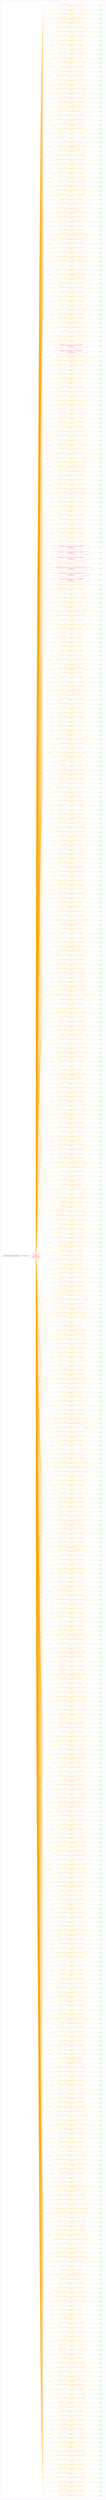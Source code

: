 digraph Cloud_Computing_REST_API {
rankdir="LR";
subgraph cluster_0 {
label="Apache CloudStack - API 4.9"
color=violet
fontcolor=violet
subgraph cluster_1 {
label=""
color=white
fontcolor=white
node1 [label="https://cloudstack.provider.com:[port]", shape="ellipse", color="black", fontcolor="black"]
node1 -> node2 [color="black", fontcolor="black"]
subgraph cluster_2 {
label=""
color=white
fontcolor=white
node2 [label="/client", shape="ellipse", color="black", fontcolor="black"]
node2 -> node3 [color="blue", fontcolor="blue"]
subgraph cluster_3 {
label=""
color=white
fontcolor=white
node3 [label="/api\n Singleton Resource\nbut\nMissing GET Method\nOnly Controllers", shape="ellipse", color="red", fontcolor="red"]
node3 -> node4 [color="orange", fontcolor="orange"]
subgraph cluster_4 {
label=""
color=white
fontcolor=white
node4 [label="api?command=activateProject&amp;[parameters of this command]\n Controller", shape="octagon", color="orange", fontcolor="orange"]
node4 -> node5 [color="green", fontcolor="green"]
subgraph cluster_5 {
label=""
color=white
fontcolor=white
node5 [label="POST", shape="box", color="green", fontcolor="green"]
}
}
node3 -> node6 [color="orange", fontcolor="orange"]
subgraph cluster_6 {
label=""
color=white
fontcolor=white
node6 [label="api?command=addAccountToProject&amp;[parameters of this command]\n Controller", shape="octagon", color="orange", fontcolor="orange"]
node6 -> node7 [color="green", fontcolor="green"]
subgraph cluster_7 {
label=""
color=white
fontcolor=white
node7 [label="POST", shape="box", color="green", fontcolor="green"]
}
}
node3 -> node8 [color="orange", fontcolor="orange"]
subgraph cluster_8 {
label=""
color=white
fontcolor=white
node8 [label="api?command=addBaremetalDhcp&amp;[parameters of this command]\n Controller", shape="octagon", color="orange", fontcolor="orange"]
node8 -> node9 [color="green", fontcolor="green"]
subgraph cluster_9 {
label=""
color=white
fontcolor=white
node9 [label="POST", shape="box", color="green", fontcolor="green"]
}
}
node3 -> node10 [color="orange", fontcolor="orange"]
subgraph cluster_10 {
label=""
color=white
fontcolor=white
node10 [label="api?command=addBaremetalHost&amp;[parameters of this command]\n Controller", shape="octagon", color="orange", fontcolor="orange"]
node10 -> node11 [color="green", fontcolor="green"]
subgraph cluster_11 {
label=""
color=white
fontcolor=white
node11 [label="POST", shape="box", color="green", fontcolor="green"]
}
}
node3 -> node12 [color="orange", fontcolor="orange"]
subgraph cluster_12 {
label=""
color=white
fontcolor=white
node12 [label="api?command=addBaremetalPxeKickStartServer&amp;[parameters of this command]\n Controller", shape="octagon", color="orange", fontcolor="orange"]
node12 -> node13 [color="green", fontcolor="green"]
subgraph cluster_13 {
label=""
color=white
fontcolor=white
node13 [label="POST", shape="box", color="green", fontcolor="green"]
}
}
node3 -> node14 [color="orange", fontcolor="orange"]
subgraph cluster_14 {
label=""
color=white
fontcolor=white
node14 [label="api?command=addBaremetalPxePingServer&amp;[parameters of this command]\n Controller", shape="octagon", color="orange", fontcolor="orange"]
node14 -> node15 [color="green", fontcolor="green"]
subgraph cluster_15 {
label=""
color=white
fontcolor=white
node15 [label="POST", shape="box", color="green", fontcolor="green"]
}
}
node3 -> node16 [color="orange", fontcolor="orange"]
subgraph cluster_16 {
label=""
color=white
fontcolor=white
node16 [label="api?command=addBaremetalRct&amp;[parameters of this command]\n Controller", shape="octagon", color="orange", fontcolor="orange"]
node16 -> node17 [color="green", fontcolor="green"]
subgraph cluster_17 {
label=""
color=white
fontcolor=white
node17 [label="POST", shape="box", color="green", fontcolor="green"]
}
}
node3 -> node18 [color="orange", fontcolor="orange"]
subgraph cluster_18 {
label=""
color=white
fontcolor=white
node18 [label="api?command=addBigSwitchBcfDevice&amp;[parameters of this command]\n Controller", shape="octagon", color="orange", fontcolor="orange"]
node18 -> node19 [color="green", fontcolor="green"]
subgraph cluster_19 {
label=""
color=white
fontcolor=white
node19 [label="POST", shape="box", color="green", fontcolor="green"]
}
}
node3 -> node20 [color="orange", fontcolor="orange"]
subgraph cluster_20 {
label=""
color=white
fontcolor=white
node20 [label="api?command=addBrocadeVcsDevice&amp;[parameters of this command]\n Controller", shape="octagon", color="orange", fontcolor="orange"]
node20 -> node21 [color="green", fontcolor="green"]
subgraph cluster_21 {
label=""
color=white
fontcolor=white
node21 [label="POST", shape="box", color="green", fontcolor="green"]
}
}
node3 -> node22 [color="orange", fontcolor="orange"]
subgraph cluster_22 {
label=""
color=white
fontcolor=white
node22 [label="api?command=addCiscoAsa1000vResource&amp;[parameters of this command]\n Controller", shape="octagon", color="orange", fontcolor="orange"]
node22 -> node23 [color="green", fontcolor="green"]
subgraph cluster_23 {
label=""
color=white
fontcolor=white
node23 [label="POST", shape="box", color="green", fontcolor="green"]
}
}
node3 -> node24 [color="orange", fontcolor="orange"]
subgraph cluster_24 {
label=""
color=white
fontcolor=white
node24 [label="api?command=addCiscoVnmcResource&amp;[parameters of this command]\n Controller", shape="octagon", color="orange", fontcolor="orange"]
node24 -> node25 [color="green", fontcolor="green"]
subgraph cluster_25 {
label=""
color=white
fontcolor=white
node25 [label="POST", shape="box", color="green", fontcolor="green"]
}
}
node3 -> node26 [color="orange", fontcolor="orange"]
subgraph cluster_26 {
label=""
color=white
fontcolor=white
node26 [label="api?command=addCluster&amp;[parameters of this command]\n Controller", shape="octagon", color="orange", fontcolor="orange"]
node26 -> node27 [color="green", fontcolor="green"]
subgraph cluster_27 {
label=""
color=white
fontcolor=white
node27 [label="POST", shape="box", color="green", fontcolor="green"]
}
}
node3 -> node28 [color="orange", fontcolor="orange"]
subgraph cluster_28 {
label=""
color=white
fontcolor=white
node28 [label="api?command=addExternalFirewall&amp;[parameters of this command]\n Controller", shape="octagon", color="orange", fontcolor="orange"]
node28 -> node29 [color="green", fontcolor="green"]
subgraph cluster_29 {
label=""
color=white
fontcolor=white
node29 [label="POST", shape="box", color="green", fontcolor="green"]
}
}
node3 -> node30 [color="orange", fontcolor="orange"]
subgraph cluster_30 {
label=""
color=white
fontcolor=white
node30 [label="api?command=addExternalLoadBalancer&amp;[parameters of this command]\n Controller", shape="octagon", color="orange", fontcolor="orange"]
node30 -> node31 [color="green", fontcolor="green"]
subgraph cluster_31 {
label=""
color=white
fontcolor=white
node31 [label="POST", shape="box", color="green", fontcolor="green"]
}
}
node3 -> node32 [color="orange", fontcolor="orange"]
subgraph cluster_32 {
label=""
color=white
fontcolor=white
node32 [label="api?command=addF5LoadBalancer&amp;[parameters of this command]\n Controller", shape="octagon", color="orange", fontcolor="orange"]
node32 -> node33 [color="green", fontcolor="green"]
subgraph cluster_33 {
label=""
color=white
fontcolor=white
node33 [label="POST", shape="box", color="green", fontcolor="green"]
}
}
node3 -> node34 [color="orange", fontcolor="orange"]
subgraph cluster_34 {
label=""
color=white
fontcolor=white
node34 [label="api?command=addGloboDnsHost&amp;[parameters of this command]\n Controller", shape="octagon", color="orange", fontcolor="orange"]
node34 -> node35 [color="green", fontcolor="green"]
subgraph cluster_35 {
label=""
color=white
fontcolor=white
node35 [label="POST", shape="box", color="green", fontcolor="green"]
}
}
node3 -> node36 [color="orange", fontcolor="orange"]
subgraph cluster_36 {
label=""
color=white
fontcolor=white
node36 [label="api?command=addGuestOs&amp;[parameters of this command]\n Controller", shape="octagon", color="orange", fontcolor="orange"]
node36 -> node37 [color="green", fontcolor="green"]
subgraph cluster_37 {
label=""
color=white
fontcolor=white
node37 [label="POST", shape="box", color="green", fontcolor="green"]
}
}
node3 -> node38 [color="orange", fontcolor="orange"]
subgraph cluster_38 {
label=""
color=white
fontcolor=white
node38 [label="api?command=addGuestOsMapping&amp;[parameters of this command]\n Controller", shape="octagon", color="orange", fontcolor="orange"]
node38 -> node39 [color="green", fontcolor="green"]
subgraph cluster_39 {
label=""
color=white
fontcolor=white
node39 [label="POST", shape="box", color="green", fontcolor="green"]
}
}
node3 -> node40 [color="orange", fontcolor="orange"]
subgraph cluster_40 {
label=""
color=white
fontcolor=white
node40 [label="api?command=addHost&amp;[parameters of this command]\n Controller", shape="octagon", color="orange", fontcolor="orange"]
node40 -> node41 [color="green", fontcolor="green"]
subgraph cluster_41 {
label=""
color=white
fontcolor=white
node41 [label="POST", shape="box", color="green", fontcolor="green"]
}
}
node3 -> node42 [color="orange", fontcolor="orange"]
subgraph cluster_42 {
label=""
color=white
fontcolor=white
node42 [label="api?command=addImageStore&amp;[parameters of this command]\n Controller", shape="octagon", color="orange", fontcolor="orange"]
node42 -> node43 [color="green", fontcolor="green"]
subgraph cluster_43 {
label=""
color=white
fontcolor=white
node43 [label="POST", shape="box", color="green", fontcolor="green"]
}
}
node3 -> node44 [color="orange", fontcolor="orange"]
subgraph cluster_44 {
label=""
color=white
fontcolor=white
node44 [label="api?command=addImageStoreS3&amp;[parameters of this command]\n Controller", shape="octagon", color="orange", fontcolor="orange"]
node44 -> node45 [color="green", fontcolor="green"]
subgraph cluster_45 {
label=""
color=white
fontcolor=white
node45 [label="POST", shape="box", color="green", fontcolor="green"]
}
}
node3 -> node46 [color="orange", fontcolor="orange"]
subgraph cluster_46 {
label=""
color=white
fontcolor=white
node46 [label="api?command=addIpToNic&amp;[parameters of this command]\n Controller", shape="octagon", color="orange", fontcolor="orange"]
node46 -> node47 [color="green", fontcolor="green"]
subgraph cluster_47 {
label=""
color=white
fontcolor=white
node47 [label="POST", shape="box", color="green", fontcolor="green"]
}
}
node3 -> node48 [color="orange", fontcolor="orange"]
subgraph cluster_48 {
label=""
color=white
fontcolor=white
node48 [label="api?command=addLdapConfiguration&amp;[parameters of this command]\n Controller", shape="octagon", color="orange", fontcolor="orange"]
node48 -> node49 [color="green", fontcolor="green"]
subgraph cluster_49 {
label=""
color=white
fontcolor=white
node49 [label="POST", shape="box", color="green", fontcolor="green"]
}
}
node3 -> node50 [color="orange", fontcolor="orange"]
subgraph cluster_50 {
label=""
color=white
fontcolor=white
node50 [label="api?command=addNetscalerLoadBalancer&amp;[parameters of this command]\n Controller", shape="octagon", color="orange", fontcolor="orange"]
node50 -> node51 [color="green", fontcolor="green"]
subgraph cluster_51 {
label=""
color=white
fontcolor=white
node51 [label="POST", shape="box", color="green", fontcolor="green"]
}
}
node3 -> node52 [color="orange", fontcolor="orange"]
subgraph cluster_52 {
label=""
color=white
fontcolor=white
node52 [label="api?command=addNetworkDevice&amp;[parameters of this command]\n Controller", shape="octagon", color="orange", fontcolor="orange"]
node52 -> node53 [color="green", fontcolor="green"]
subgraph cluster_53 {
label=""
color=white
fontcolor=white
node53 [label="POST", shape="box", color="green", fontcolor="green"]
}
}
node3 -> node54 [color="orange", fontcolor="orange"]
subgraph cluster_54 {
label=""
color=white
fontcolor=white
node54 [label="api?command=addNetworkServiceProvider&amp;[parameters of this command]\n Controller", shape="octagon", color="orange", fontcolor="orange"]
node54 -> node55 [color="green", fontcolor="green"]
subgraph cluster_55 {
label=""
color=white
fontcolor=white
node55 [label="POST", shape="box", color="green", fontcolor="green"]
}
}
node3 -> node56 [color="orange", fontcolor="orange"]
subgraph cluster_56 {
label=""
color=white
fontcolor=white
node56 [label="api?command=addNicToVirtualMachine&amp;[parameters of this command]\n Controller", shape="octagon", color="orange", fontcolor="orange"]
node56 -> node57 [color="green", fontcolor="green"]
subgraph cluster_57 {
label=""
color=white
fontcolor=white
node57 [label="POST", shape="box", color="green", fontcolor="green"]
}
}
node3 -> node58 [color="orange", fontcolor="orange"]
subgraph cluster_58 {
label=""
color=white
fontcolor=white
node58 [label="api?command=addNiciraNvpDevice&amp;[parameters of this command]\n Controller", shape="octagon", color="orange", fontcolor="orange"]
node58 -> node59 [color="green", fontcolor="green"]
subgraph cluster_59 {
label=""
color=white
fontcolor=white
node59 [label="POST", shape="box", color="green", fontcolor="green"]
}
}
node3 -> node60 [color="orange", fontcolor="orange"]
subgraph cluster_60 {
label=""
color=white
fontcolor=white
node60 [label="api?command=addNuageVspDevice&amp;[parameters of this command]\n Controller", shape="octagon", color="orange", fontcolor="orange"]
node60 -> node61 [color="green", fontcolor="green"]
subgraph cluster_61 {
label=""
color=white
fontcolor=white
node61 [label="POST", shape="box", color="green", fontcolor="green"]
}
}
node3 -> node62 [color="orange", fontcolor="orange"]
subgraph cluster_62 {
label=""
color=white
fontcolor=white
node62 [label="api?command=addOpenDaylightController&amp;[parameters of this command]\n Controller", shape="octagon", color="orange", fontcolor="orange"]
node62 -> node63 [color="green", fontcolor="green"]
subgraph cluster_63 {
label=""
color=white
fontcolor=white
node63 [label="POST", shape="box", color="green", fontcolor="green"]
}
}
node3 -> node64 [color="orange", fontcolor="orange"]
subgraph cluster_64 {
label=""
color=white
fontcolor=white
node64 [label="api?command=addPaloAltoFirewall&amp;[parameters of this command]\n Controller", shape="octagon", color="orange", fontcolor="orange"]
node64 -> node65 [color="green", fontcolor="green"]
subgraph cluster_65 {
label=""
color=white
fontcolor=white
node65 [label="POST", shape="box", color="green", fontcolor="green"]
}
}
node3 -> node66 [color="orange", fontcolor="orange"]
subgraph cluster_66 {
label=""
color=white
fontcolor=white
node66 [label="api?command=addRegion&amp;[parameters of this command]\n Controller", shape="octagon", color="orange", fontcolor="orange"]
node66 -> node67 [color="green", fontcolor="green"]
subgraph cluster_67 {
label=""
color=white
fontcolor=white
node67 [label="POST", shape="box", color="green", fontcolor="green"]
}
}
node3 -> node68 [color="orange", fontcolor="orange"]
subgraph cluster_68 {
label=""
color=white
fontcolor=white
node68 [label="api?command=addResourceDetail&amp;[parameters of this command]\n Controller", shape="octagon", color="orange", fontcolor="orange"]
node68 -> node69 [color="green", fontcolor="green"]
subgraph cluster_69 {
label=""
color=white
fontcolor=white
node69 [label="POST", shape="box", color="green", fontcolor="green"]
}
}
node3 -> node70 [color="orange", fontcolor="orange"]
subgraph cluster_70 {
label=""
color=white
fontcolor=white
node70 [label="api?command=addSecondaryStorage&amp;[parameters of this command]\n Controller", shape="octagon", color="orange", fontcolor="orange"]
node70 -> node71 [color="green", fontcolor="green"]
subgraph cluster_71 {
label=""
color=white
fontcolor=white
node71 [label="POST", shape="box", color="green", fontcolor="green"]
}
}
node3 -> node72 [color="orange", fontcolor="orange"]
subgraph cluster_72 {
label=""
color=white
fontcolor=white
node72 [label="api?command=addSrxFirewall&amp;[parameters of this command]\n Controller", shape="octagon", color="orange", fontcolor="orange"]
node72 -> node73 [color="green", fontcolor="green"]
subgraph cluster_73 {
label=""
color=white
fontcolor=white
node73 [label="POST", shape="box", color="green", fontcolor="green"]
}
}
node3 -> node74 [color="orange", fontcolor="orange"]
subgraph cluster_74 {
label=""
color=white
fontcolor=white
node74 [label="api?command=addStratosphereSsp&amp;[parameters of this command]\n Controller", shape="octagon", color="orange", fontcolor="orange"]
node74 -> node75 [color="green", fontcolor="green"]
subgraph cluster_75 {
label=""
color=white
fontcolor=white
node75 [label="POST", shape="box", color="green", fontcolor="green"]
}
}
node3 -> node76 [color="orange", fontcolor="orange"]
subgraph cluster_76 {
label=""
color=white
fontcolor=white
node76 [label="api?command=addSwift&amp;[parameters of this command]\n Controller", shape="octagon", color="orange", fontcolor="orange"]
node76 -> node77 [color="green", fontcolor="green"]
subgraph cluster_77 {
label=""
color=white
fontcolor=white
node77 [label="POST", shape="box", color="green", fontcolor="green"]
}
}
node3 -> node78 [color="orange", fontcolor="orange"]
subgraph cluster_78 {
label=""
color=white
fontcolor=white
node78 [label="api?command=addTrafficMonitor&amp;[parameters of this command]\n Controller", shape="octagon", color="orange", fontcolor="orange"]
node78 -> node79 [color="green", fontcolor="green"]
subgraph cluster_79 {
label=""
color=white
fontcolor=white
node79 [label="POST", shape="box", color="green", fontcolor="green"]
}
}
node3 -> node80 [color="orange", fontcolor="orange"]
subgraph cluster_80 {
label=""
color=white
fontcolor=white
node80 [label="api?command=addTrafficType&amp;[parameters of this command]\n Controller", shape="octagon", color="orange", fontcolor="orange"]
node80 -> node81 [color="green", fontcolor="green"]
subgraph cluster_81 {
label=""
color=white
fontcolor=white
node81 [label="POST", shape="box", color="green", fontcolor="green"]
}
}
node3 -> node82 [color="orange", fontcolor="orange"]
subgraph cluster_82 {
label=""
color=white
fontcolor=white
node82 [label="api?command=addUcsManager&amp;[parameters of this command]\n Controller", shape="octagon", color="orange", fontcolor="orange"]
node82 -> node83 [color="green", fontcolor="green"]
subgraph cluster_83 {
label=""
color=white
fontcolor=white
node83 [label="POST", shape="box", color="green", fontcolor="green"]
}
}
node3 -> node84 [color="orange", fontcolor="orange"]
subgraph cluster_84 {
label=""
color=white
fontcolor=white
node84 [label="api?command=addVmwareDc&amp;[parameters of this command]\n Controller", shape="octagon", color="orange", fontcolor="orange"]
node84 -> node85 [color="green", fontcolor="green"]
subgraph cluster_85 {
label=""
color=white
fontcolor=white
node85 [label="POST", shape="box", color="green", fontcolor="green"]
}
}
node3 -> node86 [color="orange", fontcolor="orange"]
subgraph cluster_86 {
label=""
color=white
fontcolor=white
node86 [label="api?command=addVpnUser&amp;[parameters of this command]\n Controller", shape="octagon", color="orange", fontcolor="orange"]
node86 -> node87 [color="green", fontcolor="green"]
subgraph cluster_87 {
label=""
color=white
fontcolor=white
node87 [label="POST", shape="box", color="green", fontcolor="green"]
}
}
node3 -> node88 [color="orange", fontcolor="orange"]
subgraph cluster_88 {
label=""
color=white
fontcolor=white
node88 [label="api?command=archiveAlerts&amp;[parameters of this command]\n Controller", shape="octagon", color="orange", fontcolor="orange"]
node88 -> node89 [color="green", fontcolor="green"]
subgraph cluster_89 {
label=""
color=white
fontcolor=white
node89 [label="POST", shape="box", color="green", fontcolor="green"]
}
}
node3 -> node90 [color="orange", fontcolor="orange"]
subgraph cluster_90 {
label=""
color=white
fontcolor=white
node90 [label="api?command=archiveEvents&amp;[parameters of this command]\n Controller", shape="octagon", color="orange", fontcolor="orange"]
node90 -> node91 [color="green", fontcolor="green"]
subgraph cluster_91 {
label=""
color=white
fontcolor=white
node91 [label="POST", shape="box", color="green", fontcolor="green"]
}
}
node3 -> node92 [color="orange", fontcolor="orange"]
subgraph cluster_92 {
label=""
color=white
fontcolor=white
node92 [label="api?command=assignCertToLoadBalancer&amp;[parameters of this command]\n Controller", shape="octagon", color="orange", fontcolor="orange"]
node92 -> node93 [color="green", fontcolor="green"]
subgraph cluster_93 {
label=""
color=white
fontcolor=white
node93 [label="POST", shape="box", color="green", fontcolor="green"]
}
}
node3 -> node94 [color="orange", fontcolor="orange"]
subgraph cluster_94 {
label=""
color=white
fontcolor=white
node94 [label="api?command=assignToGlobalLoadBalancerRule&amp;[parameters of this command]\n Controller", shape="octagon", color="orange", fontcolor="orange"]
node94 -> node95 [color="green", fontcolor="green"]
subgraph cluster_95 {
label=""
color=white
fontcolor=white
node95 [label="POST", shape="box", color="green", fontcolor="green"]
}
}
node3 -> node96 [color="orange", fontcolor="orange"]
subgraph cluster_96 {
label=""
color=white
fontcolor=white
node96 [label="api?command=assignToLoadBalancerRule&amp;[parameters of this command]\n Controller", shape="octagon", color="orange", fontcolor="orange"]
node96 -> node97 [color="green", fontcolor="green"]
subgraph cluster_97 {
label=""
color=white
fontcolor=white
node97 [label="POST", shape="box", color="green", fontcolor="green"]
}
}
node3 -> node98 [color="orange", fontcolor="orange"]
subgraph cluster_98 {
label=""
color=white
fontcolor=white
node98 [label="api?command=assignVirtualMachine&amp;[parameters of this command]\n Controller", shape="octagon", color="orange", fontcolor="orange"]
node98 -> node99 [color="green", fontcolor="green"]
subgraph cluster_99 {
label=""
color=white
fontcolor=white
node99 [label="POST", shape="box", color="green", fontcolor="green"]
}
}
node3 -> node100 [color="orange", fontcolor="orange"]
subgraph cluster_100 {
label=""
color=white
fontcolor=white
node100 [label="api?command=associateIpAddress&amp;[parameters of this command]\n Controller", shape="octagon", color="orange", fontcolor="orange"]
node100 -> node101 [color="green", fontcolor="green"]
subgraph cluster_101 {
label=""
color=white
fontcolor=white
node101 [label="POST", shape="box", color="green", fontcolor="green"]
}
}
node3 -> node102 [color="orange", fontcolor="orange"]
subgraph cluster_102 {
label=""
color=white
fontcolor=white
node102 [label="api?command=associateLun&amp;[parameters of this command]\n Controller", shape="octagon", color="orange", fontcolor="orange"]
node102 -> node103 [color="green", fontcolor="green"]
subgraph cluster_103 {
label=""
color=white
fontcolor=white
node103 [label="POST", shape="box", color="green", fontcolor="green"]
}
}
node3 -> node104 [color="orange", fontcolor="orange"]
subgraph cluster_104 {
label=""
color=white
fontcolor=white
node104 [label="api?command=associateUcsProfileToBlade&amp;[parameters of this command]\n Controller", shape="octagon", color="orange", fontcolor="orange"]
node104 -> node105 [color="green", fontcolor="green"]
subgraph cluster_105 {
label=""
color=white
fontcolor=white
node105 [label="POST", shape="box", color="green", fontcolor="green"]
}
}
node3 -> node106 [color="orange", fontcolor="orange"]
subgraph cluster_106 {
label=""
color=white
fontcolor=white
node106 [label="api?command=attachIso&amp;[parameters of this command]\n Controller", shape="octagon", color="orange", fontcolor="orange"]
node106 -> node107 [color="green", fontcolor="green"]
subgraph cluster_107 {
label=""
color=white
fontcolor=white
node107 [label="POST", shape="box", color="green", fontcolor="green"]
}
}
node3 -> node108 [color="orange", fontcolor="orange"]
subgraph cluster_108 {
label=""
color=white
fontcolor=white
node108 [label="api?command=attachVolume&amp;[parameters of this command]\n Controller", shape="octagon", color="orange", fontcolor="orange"]
node108 -> node109 [color="green", fontcolor="green"]
subgraph cluster_109 {
label=""
color=white
fontcolor=white
node109 [label="POST", shape="box", color="green", fontcolor="green"]
}
}
node3 -> node110 [color="orange", fontcolor="orange"]
subgraph cluster_110 {
label=""
color=white
fontcolor=white
node110 [label="api?command=authorizeSamlSso&amp;[parameters of this command]\n Controller", shape="octagon", color="orange", fontcolor="orange"]
node110 -> node111 [color="green", fontcolor="green"]
subgraph cluster_111 {
label=""
color=white
fontcolor=white
node111 [label="POST", shape="box", color="green", fontcolor="green"]
}
}
node3 -> node112 [color="orange", fontcolor="orange"]
subgraph cluster_112 {
label=""
color=white
fontcolor=white
node112 [label="api?command=authorizeSecurityGroupEgress&amp;[parameters of this command]\n Controller", shape="octagon", color="orange", fontcolor="orange"]
node112 -> node113 [color="green", fontcolor="green"]
subgraph cluster_113 {
label=""
color=white
fontcolor=white
node113 [label="POST", shape="box", color="green", fontcolor="green"]
}
}
node3 -> node114 [color="orange", fontcolor="orange"]
subgraph cluster_114 {
label=""
color=white
fontcolor=white
node114 [label="api?command=authorizeSecurityGroupIngress&amp;[parameters of this command]\n Controller", shape="octagon", color="orange", fontcolor="orange"]
node114 -> node115 [color="green", fontcolor="green"]
subgraph cluster_115 {
label=""
color=white
fontcolor=white
node115 [label="POST", shape="box", color="green", fontcolor="green"]
}
}
node3 -> node116 [color="orange", fontcolor="orange"]
subgraph cluster_116 {
label=""
color=white
fontcolor=white
node116 [label="api?command=cancelHostMaintenance&amp;[parameters of this command]\n Controller", shape="octagon", color="orange", fontcolor="orange"]
node116 -> node117 [color="green", fontcolor="green"]
subgraph cluster_117 {
label=""
color=white
fontcolor=white
node117 [label="POST", shape="box", color="green", fontcolor="green"]
}
}
node3 -> node118 [color="orange", fontcolor="orange"]
subgraph cluster_118 {
label=""
color=white
fontcolor=white
node118 [label="api?command=cancelStorageMaintenance&amp;[parameters of this command]\n Controller", shape="octagon", color="orange", fontcolor="orange"]
node118 -> node119 [color="green", fontcolor="green"]
subgraph cluster_119 {
label=""
color=white
fontcolor=white
node119 [label="POST", shape="box", color="green", fontcolor="green"]
}
}
node3 -> node120 [color="orange", fontcolor="orange"]
subgraph cluster_120 {
label=""
color=white
fontcolor=white
node120 [label="api?command=changeOutOfBandManagementPassword&amp;[parameters of this command]\n Controller", shape="octagon", color="orange", fontcolor="orange"]
node120 -> node121 [color="green", fontcolor="green"]
subgraph cluster_121 {
label=""
color=white
fontcolor=white
node121 [label="POST", shape="box", color="green", fontcolor="green"]
}
}
node3 -> node122 [color="orange", fontcolor="orange"]
subgraph cluster_122 {
label=""
color=white
fontcolor=white
node122 [label="api?command=changeServiceForRouter&amp;[parameters of this command]\n Controller", shape="octagon", color="orange", fontcolor="orange"]
node122 -> node123 [color="green", fontcolor="green"]
subgraph cluster_123 {
label=""
color=white
fontcolor=white
node123 [label="POST", shape="box", color="green", fontcolor="green"]
}
}
node3 -> node124 [color="orange", fontcolor="orange"]
subgraph cluster_124 {
label=""
color=white
fontcolor=white
node124 [label="api?command=changeServiceForSystemVm&amp;[parameters of this command]\n Controller", shape="octagon", color="orange", fontcolor="orange"]
node124 -> node125 [color="green", fontcolor="green"]
subgraph cluster_125 {
label=""
color=white
fontcolor=white
node125 [label="POST", shape="box", color="green", fontcolor="green"]
}
}
node3 -> node126 [color="orange", fontcolor="orange"]
subgraph cluster_126 {
label=""
color=white
fontcolor=white
node126 [label="api?command=changeServiceForVirtualMachine&amp;[parameters of this command]\n Controller", shape="octagon", color="orange", fontcolor="orange"]
node126 -> node127 [color="green", fontcolor="green"]
subgraph cluster_127 {
label=""
color=white
fontcolor=white
node127 [label="POST", shape="box", color="green", fontcolor="green"]
}
}
node3 -> node128 [color="orange", fontcolor="orange"]
subgraph cluster_128 {
label=""
color=white
fontcolor=white
node128 [label="api?command=cleanVMReservations&amp;[parameters of this command]\n Controller", shape="octagon", color="orange", fontcolor="orange"]
node128 -> node129 [color="green", fontcolor="green"]
subgraph cluster_129 {
label=""
color=white
fontcolor=white
node129 [label="POST", shape="box", color="green", fontcolor="green"]
}
}
node3 -> node130 [color="orange", fontcolor="orange"]
subgraph cluster_130 {
label=""
color=white
fontcolor=white
node130 [label="api?command=configureF5LoadBalancer&amp;[parameters of this command]\n Controller", shape="octagon", color="orange", fontcolor="orange"]
node130 -> node131 [color="green", fontcolor="green"]
subgraph cluster_131 {
label=""
color=white
fontcolor=white
node131 [label="POST", shape="box", color="green", fontcolor="green"]
}
}
node3 -> node132 [color="orange", fontcolor="orange"]
subgraph cluster_132 {
label=""
color=white
fontcolor=white
node132 [label="api?command=configureInternalLoadBalancerElement&amp;[parameters of this command]\n Controller", shape="octagon", color="orange", fontcolor="orange"]
node132 -> node133 [color="green", fontcolor="green"]
subgraph cluster_133 {
label=""
color=white
fontcolor=white
node133 [label="POST", shape="box", color="green", fontcolor="green"]
}
}
node3 -> node134 [color="orange", fontcolor="orange"]
subgraph cluster_134 {
label=""
color=white
fontcolor=white
node134 [label="api?command=configureNetscalerLoadBalancer&amp;[parameters of this command]\n Controller", shape="octagon", color="orange", fontcolor="orange"]
node134 -> node135 [color="green", fontcolor="green"]
subgraph cluster_135 {
label=""
color=white
fontcolor=white
node135 [label="POST", shape="box", color="green", fontcolor="green"]
}
}
node3 -> node136 [color="orange", fontcolor="orange"]
subgraph cluster_136 {
label=""
color=white
fontcolor=white
node136 [label="api?command=configureOutOfBandManagement&amp;[parameters of this command]\n Controller", shape="octagon", color="orange", fontcolor="orange"]
node136 -> node137 [color="green", fontcolor="green"]
subgraph cluster_137 {
label=""
color=white
fontcolor=white
node137 [label="POST", shape="box", color="green", fontcolor="green"]
}
}
node3 -> node138 [color="orange", fontcolor="orange"]
subgraph cluster_138 {
label=""
color=white
fontcolor=white
node138 [label="api?command=configureOvsElement&amp;[parameters of this command]\n Controller", shape="octagon", color="orange", fontcolor="orange"]
node138 -> node139 [color="green", fontcolor="green"]
subgraph cluster_139 {
label=""
color=white
fontcolor=white
node139 [label="POST", shape="box", color="green", fontcolor="green"]
}
}
node3 -> node140 [color="orange", fontcolor="orange"]
subgraph cluster_140 {
label=""
color=white
fontcolor=white
node140 [label="api?command=configurePaloAltoFirewall&amp;[parameters of this command]\n Controller", shape="octagon", color="orange", fontcolor="orange"]
node140 -> node141 [color="green", fontcolor="green"]
subgraph cluster_141 {
label=""
color=white
fontcolor=white
node141 [label="POST", shape="box", color="green", fontcolor="green"]
}
}
node3 -> node142 [color="orange", fontcolor="orange"]
subgraph cluster_142 {
label=""
color=white
fontcolor=white
node142 [label="api?command=configureSrxFirewall&amp;[parameters of this command]\n Controller", shape="octagon", color="orange", fontcolor="orange"]
node142 -> node143 [color="green", fontcolor="green"]
subgraph cluster_143 {
label=""
color=white
fontcolor=white
node143 [label="POST", shape="box", color="green", fontcolor="green"]
}
}
node3 -> node144 [color="orange", fontcolor="orange"]
subgraph cluster_144 {
label=""
color=white
fontcolor=white
node144 [label="api?command=configureVirtualRouterElement&amp;[parameters of this command]\n Controller", shape="octagon", color="orange", fontcolor="orange"]
node144 -> node145 [color="green", fontcolor="green"]
subgraph cluster_145 {
label=""
color=white
fontcolor=white
node145 [label="POST", shape="box", color="green", fontcolor="green"]
}
}
node3 -> node146 [color="orange", fontcolor="orange"]
subgraph cluster_146 {
label=""
color=white
fontcolor=white
node146 [label="api?command=copyIso&amp;[parameters of this command]\n Controller", shape="octagon", color="orange", fontcolor="orange"]
node146 -> node147 [color="green", fontcolor="green"]
subgraph cluster_147 {
label=""
color=white
fontcolor=white
node147 [label="POST", shape="box", color="green", fontcolor="green"]
}
}
node3 -> node148 [color="orange", fontcolor="orange"]
subgraph cluster_148 {
label=""
color=white
fontcolor=white
node148 [label="api?command=copyTemplate&amp;[parameters of this command]\n Controller", shape="octagon", color="orange", fontcolor="orange"]
node148 -> node149 [color="green", fontcolor="green"]
subgraph cluster_149 {
label=""
color=white
fontcolor=white
node149 [label="POST", shape="box", color="green", fontcolor="green"]
}
}
node3 -> node150 [color="orange", fontcolor="orange"]
subgraph cluster_150 {
label=""
color=white
fontcolor=white
node150 [label="api?command=createAccount&amp;[parameters of this command]\n Controller", shape="octagon", color="orange", fontcolor="orange"]
node150 -> node151 [color="green", fontcolor="green"]
subgraph cluster_151 {
label=""
color=white
fontcolor=white
node151 [label="POST", shape="box", color="green", fontcolor="green"]
}
}
node3 -> node152 [color="orange", fontcolor="orange"]
subgraph cluster_152 {
label=""
color=white
fontcolor=white
node152 [label="api?command=createAffinityGroup&amp;[parameters of this command]\n Controller", shape="octagon", color="orange", fontcolor="orange"]
node152 -> node153 [color="green", fontcolor="green"]
subgraph cluster_153 {
label=""
color=white
fontcolor=white
node153 [label="POST", shape="box", color="green", fontcolor="green"]
}
}
node3 -> node154 [color="orange", fontcolor="orange"]
subgraph cluster_154 {
label=""
color=white
fontcolor=white
node154 [label="api?command=createAutoScalePolicy&amp;[parameters of this command]\n Controller", shape="octagon", color="orange", fontcolor="orange"]
node154 -> node155 [color="green", fontcolor="green"]
subgraph cluster_155 {
label=""
color=white
fontcolor=white
node155 [label="POST", shape="box", color="green", fontcolor="green"]
}
}
node3 -> node156 [color="orange", fontcolor="orange"]
subgraph cluster_156 {
label=""
color=white
fontcolor=white
node156 [label="api?command=createAutoScaleVmGroup&amp;[parameters of this command]\n Controller", shape="octagon", color="orange", fontcolor="orange"]
node156 -> node157 [color="green", fontcolor="green"]
subgraph cluster_157 {
label=""
color=white
fontcolor=white
node157 [label="POST", shape="box", color="green", fontcolor="green"]
}
}
node3 -> node158 [color="orange", fontcolor="orange"]
subgraph cluster_158 {
label=""
color=white
fontcolor=white
node158 [label="api?command=createAutoScaleVmProfile&amp;[parameters of this command]\n Controller", shape="octagon", color="orange", fontcolor="orange"]
node158 -> node159 [color="green", fontcolor="green"]
subgraph cluster_159 {
label=""
color=white
fontcolor=white
node159 [label="POST", shape="box", color="green", fontcolor="green"]
}
}
node3 -> node160 [color="orange", fontcolor="orange"]
subgraph cluster_160 {
label=""
color=white
fontcolor=white
node160 [label="api?command=createCondition&amp;[parameters of this command]\n Controller", shape="octagon", color="orange", fontcolor="orange"]
node160 -> node161 [color="green", fontcolor="green"]
subgraph cluster_161 {
label=""
color=white
fontcolor=white
node161 [label="POST", shape="box", color="green", fontcolor="green"]
}
}
node3 -> node162 [color="orange", fontcolor="orange"]
subgraph cluster_162 {
label=""
color=white
fontcolor=white
node162 [label="api?command=createCounter&amp;[parameters of this command]\n Controller", shape="octagon", color="orange", fontcolor="orange"]
node162 -> node163 [color="green", fontcolor="green"]
subgraph cluster_163 {
label=""
color=white
fontcolor=white
node163 [label="POST", shape="box", color="green", fontcolor="green"]
}
}
node3 -> node164 [color="orange", fontcolor="orange"]
subgraph cluster_164 {
label=""
color=white
fontcolor=white
node164 [label="api?command=createDiskOffering&amp;[parameters of this command]\n Controller", shape="octagon", color="orange", fontcolor="orange"]
node164 -> node165 [color="green", fontcolor="green"]
subgraph cluster_165 {
label=""
color=white
fontcolor=white
node165 [label="POST", shape="box", color="green", fontcolor="green"]
}
}
node3 -> node166 [color="orange", fontcolor="orange"]
subgraph cluster_166 {
label=""
color=white
fontcolor=white
node166 [label="api?command=createDomain&amp;[parameters of this command]\n Controller", shape="octagon", color="orange", fontcolor="orange"]
node166 -> node167 [color="green", fontcolor="green"]
subgraph cluster_167 {
label=""
color=white
fontcolor=white
node167 [label="POST", shape="box", color="green", fontcolor="green"]
}
}
node3 -> node168 [color="orange", fontcolor="orange"]
subgraph cluster_168 {
label=""
color=white
fontcolor=white
node168 [label="api?command=createEgressFirewallRule&amp;[parameters of this command]\n Controller", shape="octagon", color="orange", fontcolor="orange"]
node168 -> node169 [color="green", fontcolor="green"]
subgraph cluster_169 {
label=""
color=white
fontcolor=white
node169 [label="POST", shape="box", color="green", fontcolor="green"]
}
}
node3 -> node170 [color="orange", fontcolor="orange"]
subgraph cluster_170 {
label=""
color=white
fontcolor=white
node170 [label="api?command=createFirewallRule&amp;[parameters of this command]\n Controller", shape="octagon", color="orange", fontcolor="orange"]
node170 -> node171 [color="green", fontcolor="green"]
subgraph cluster_171 {
label=""
color=white
fontcolor=white
node171 [label="POST", shape="box", color="green", fontcolor="green"]
}
}
node3 -> node172 [color="orange", fontcolor="orange"]
subgraph cluster_172 {
label=""
color=white
fontcolor=white
node172 [label="api?command=createGlobalLoadBalancerRule&amp;[parameters of this command]\n Controller", shape="octagon", color="orange", fontcolor="orange"]
node172 -> node173 [color="green", fontcolor="green"]
subgraph cluster_173 {
label=""
color=white
fontcolor=white
node173 [label="POST", shape="box", color="green", fontcolor="green"]
}
}
node3 -> node174 [color="orange", fontcolor="orange"]
subgraph cluster_174 {
label=""
color=white
fontcolor=white
node174 [label="api?command=createInstanceGroup&amp;[parameters of this command]\n Controller", shape="octagon", color="orange", fontcolor="orange"]
node174 -> node175 [color="green", fontcolor="green"]
subgraph cluster_175 {
label=""
color=white
fontcolor=white
node175 [label="POST", shape="box", color="green", fontcolor="green"]
}
}
node3 -> node176 [color="orange", fontcolor="orange"]
subgraph cluster_176 {
label=""
color=white
fontcolor=white
node176 [label="api?command=createInternalLoadBalancerElement&amp;[parameters of this command]\n Controller", shape="octagon", color="orange", fontcolor="orange"]
node176 -> node177 [color="green", fontcolor="green"]
subgraph cluster_177 {
label=""
color=white
fontcolor=white
node177 [label="POST", shape="box", color="green", fontcolor="green"]
}
}
node3 -> node178 [color="orange", fontcolor="orange"]
subgraph cluster_178 {
label=""
color=white
fontcolor=white
node178 [label="api?command=createIpForwardingRule&amp;[parameters of this command]\n Controller", shape="octagon", color="orange", fontcolor="orange"]
node178 -> node179 [color="green", fontcolor="green"]
subgraph cluster_179 {
label=""
color=white
fontcolor=white
node179 [label="POST", shape="box", color="green", fontcolor="green"]
}
}
node3 -> node180 [color="orange", fontcolor="orange"]
subgraph cluster_180 {
label=""
color=white
fontcolor=white
node180 [label="api?command=createLBHealthCheckPolicy&amp;[parameters of this command]\n Controller", shape="octagon", color="orange", fontcolor="orange"]
node180 -> node181 [color="green", fontcolor="green"]
subgraph cluster_181 {
label=""
color=white
fontcolor=white
node181 [label="POST", shape="box", color="green", fontcolor="green"]
}
}
node3 -> node182 [color="orange", fontcolor="orange"]
subgraph cluster_182 {
label=""
color=white
fontcolor=white
node182 [label="api?command=createLBStickinessPolicy&amp;[parameters of this command]\n Controller", shape="octagon", color="orange", fontcolor="orange"]
node182 -> node183 [color="green", fontcolor="green"]
subgraph cluster_183 {
label=""
color=white
fontcolor=white
node183 [label="POST", shape="box", color="green", fontcolor="green"]
}
}
node3 -> node184 [color="orange", fontcolor="orange"]
subgraph cluster_184 {
label=""
color=white
fontcolor=white
node184 [label="api?command=createLoadBalancer&amp;[parameters of this command]\n Controller", shape="octagon", color="orange", fontcolor="orange"]
node184 -> node185 [color="green", fontcolor="green"]
subgraph cluster_185 {
label=""
color=white
fontcolor=white
node185 [label="POST", shape="box", color="green", fontcolor="green"]
}
}
node3 -> node186 [color="orange", fontcolor="orange"]
subgraph cluster_186 {
label=""
color=white
fontcolor=white
node186 [label="api?command=createLoadBalancerRule&amp;[parameters of this command]\n Controller", shape="octagon", color="orange", fontcolor="orange"]
node186 -> node187 [color="green", fontcolor="green"]
subgraph cluster_187 {
label=""
color=white
fontcolor=white
node187 [label="POST", shape="box", color="green", fontcolor="green"]
}
}
node3 -> node188 [color="orange", fontcolor="orange"]
subgraph cluster_188 {
label=""
color=white
fontcolor=white
node188 [label="api?command=createLunOnFiler&amp;[parameters of this command]\n Controller", shape="octagon", color="orange", fontcolor="orange"]
node188 -> node189 [color="green", fontcolor="green"]
subgraph cluster_189 {
label=""
color=white
fontcolor=white
node189 [label="POST", shape="box", color="green", fontcolor="green"]
}
}
node3 -> node190 [color="orange", fontcolor="orange"]
subgraph cluster_190 {
label=""
color=white
fontcolor=white
node190 [label="api?command=createNetwork&amp;[parameters of this command]\n Controller", shape="octagon", color="orange", fontcolor="orange"]
node190 -> node191 [color="green", fontcolor="green"]
subgraph cluster_191 {
label=""
color=white
fontcolor=white
node191 [label="POST", shape="box", color="green", fontcolor="green"]
}
}
node3 -> node192 [color="orange", fontcolor="orange"]
subgraph cluster_192 {
label=""
color=white
fontcolor=white
node192 [label="api?command=createNetworkACL&amp;[parameters of this command]\n Controller", shape="octagon", color="orange", fontcolor="orange"]
node192 -> node193 [color="green", fontcolor="green"]
subgraph cluster_193 {
label=""
color=white
fontcolor=white
node193 [label="POST", shape="box", color="green", fontcolor="green"]
}
}
node3 -> node194 [color="orange", fontcolor="orange"]
subgraph cluster_194 {
label=""
color=white
fontcolor=white
node194 [label="api?command=createNetworkACLList&amp;[parameters of this command]\n Controller", shape="octagon", color="orange", fontcolor="orange"]
node194 -> node195 [color="green", fontcolor="green"]
subgraph cluster_195 {
label=""
color=white
fontcolor=white
node195 [label="POST", shape="box", color="green", fontcolor="green"]
}
}
node3 -> node196 [color="orange", fontcolor="orange"]
subgraph cluster_196 {
label=""
color=white
fontcolor=white
node196 [label="api?command=createNetworkOffering&amp;[parameters of this command]\n Controller", shape="octagon", color="orange", fontcolor="orange"]
node196 -> node197 [color="green", fontcolor="green"]
subgraph cluster_197 {
label=""
color=white
fontcolor=white
node197 [label="POST", shape="box", color="green", fontcolor="green"]
}
}
node3 -> node198 [color="orange", fontcolor="orange"]
subgraph cluster_198 {
label=""
color=white
fontcolor=white
node198 [label="api?command=createPhysicalNetwork&amp;[parameters of this command]\n Controller", shape="octagon", color="orange", fontcolor="orange"]
node198 -> node199 [color="green", fontcolor="green"]
subgraph cluster_199 {
label=""
color=white
fontcolor=white
node199 [label="POST", shape="box", color="green", fontcolor="green"]
}
}
node3 -> node200 [color="orange", fontcolor="orange"]
subgraph cluster_200 {
label=""
color=white
fontcolor=white
node200 [label="api?command=createPod&amp;[parameters of this command]\n Controller", shape="octagon", color="orange", fontcolor="orange"]
node200 -> node201 [color="green", fontcolor="green"]
subgraph cluster_201 {
label=""
color=white
fontcolor=white
node201 [label="POST", shape="box", color="green", fontcolor="green"]
}
}
node3 -> node202 [color="orange", fontcolor="orange"]
subgraph cluster_202 {
label=""
color=white
fontcolor=white
node202 [label="api?command=createPool&amp;[parameters of this command]\n Controller", shape="octagon", color="orange", fontcolor="orange"]
node202 -> node203 [color="green", fontcolor="green"]
subgraph cluster_203 {
label=""
color=white
fontcolor=white
node203 [label="POST", shape="box", color="green", fontcolor="green"]
}
}
node3 -> node204 [color="orange", fontcolor="orange"]
subgraph cluster_204 {
label=""
color=white
fontcolor=white
node204 [label="api?command=createPortForwardingRule&amp;[parameters of this command]\n Controller", shape="octagon", color="orange", fontcolor="orange"]
node204 -> node205 [color="green", fontcolor="green"]
subgraph cluster_205 {
label=""
color=white
fontcolor=white
node205 [label="POST", shape="box", color="green", fontcolor="green"]
}
}
node3 -> node206 [color="orange", fontcolor="orange"]
subgraph cluster_206 {
label=""
color=white
fontcolor=white
node206 [label="api?command=createPortableIpRange&amp;[parameters of this command]\n Controller", shape="octagon", color="orange", fontcolor="orange"]
node206 -> node207 [color="green", fontcolor="green"]
subgraph cluster_207 {
label=""
color=white
fontcolor=white
node207 [label="POST", shape="box", color="green", fontcolor="green"]
}
}
node3 -> node208 [color="orange", fontcolor="orange"]
subgraph cluster_208 {
label=""
color=white
fontcolor=white
node208 [label="api?command=createPrivateGateway&amp;[parameters of this command]\n Controller", shape="octagon", color="orange", fontcolor="orange"]
node208 -> node209 [color="green", fontcolor="green"]
subgraph cluster_209 {
label=""
color=white
fontcolor=white
node209 [label="POST", shape="box", color="green", fontcolor="green"]
}
}
node3 -> node210 [color="orange", fontcolor="orange"]
subgraph cluster_210 {
label=""
color=white
fontcolor=white
node210 [label="api?command=createProject&amp;[parameters of this command]\n Controller", shape="octagon", color="orange", fontcolor="orange"]
node210 -> node211 [color="green", fontcolor="green"]
subgraph cluster_211 {
label=""
color=white
fontcolor=white
node211 [label="POST", shape="box", color="green", fontcolor="green"]
}
}
node3 -> node212 [color="orange", fontcolor="orange"]
subgraph cluster_212 {
label=""
color=white
fontcolor=white
node212 [label="api?command=createRemoteAccessVpn&amp;[parameters of this command]\n Controller", shape="octagon", color="orange", fontcolor="orange"]
node212 -> node213 [color="green", fontcolor="green"]
subgraph cluster_213 {
label=""
color=white
fontcolor=white
node213 [label="POST", shape="box", color="green", fontcolor="green"]
}
}
node3 -> node214 [color="orange", fontcolor="orange"]
subgraph cluster_214 {
label=""
color=white
fontcolor=white
node214 [label="api?command=createRole&amp;[parameters of this command]\n Controller", shape="octagon", color="orange", fontcolor="orange"]
node214 -> node215 [color="green", fontcolor="green"]
subgraph cluster_215 {
label=""
color=white
fontcolor=white
node215 [label="POST", shape="box", color="green", fontcolor="green"]
}
}
node3 -> node216 [color="orange", fontcolor="orange"]
subgraph cluster_216 {
label=""
color=white
fontcolor=white
node216 [label="api?command=createRolePermission&amp;[parameters of this command]\n Controller", shape="octagon", color="orange", fontcolor="orange"]
node216 -> node217 [color="green", fontcolor="green"]
subgraph cluster_217 {
label=""
color=white
fontcolor=white
node217 [label="POST", shape="box", color="green", fontcolor="green"]
}
}
node3 -> node218 [color="orange", fontcolor="orange"]
subgraph cluster_218 {
label=""
color=white
fontcolor=white
node218 [label="api?command=createSSHKeyPair&amp;[parameters of this command]\n Controller", shape="octagon", color="orange", fontcolor="orange"]
node218 -> node219 [color="green", fontcolor="green"]
subgraph cluster_219 {
label=""
color=white
fontcolor=white
node219 [label="POST", shape="box", color="green", fontcolor="green"]
}
}
node3 -> node220 [color="orange", fontcolor="orange"]
subgraph cluster_220 {
label=""
color=white
fontcolor=white
node220 [label="api?command=createSecondaryStagingStore&amp;[parameters of this command]\n Controller", shape="octagon", color="orange", fontcolor="orange"]
node220 -> node221 [color="green", fontcolor="green"]
subgraph cluster_221 {
label=""
color=white
fontcolor=white
node221 [label="POST", shape="box", color="green", fontcolor="green"]
}
}
node3 -> node222 [color="orange", fontcolor="orange"]
subgraph cluster_222 {
label=""
color=white
fontcolor=white
node222 [label="api?command=createSecurityGroup&amp;[parameters of this command]\n Controller", shape="octagon", color="orange", fontcolor="orange"]
node222 -> node223 [color="green", fontcolor="green"]
subgraph cluster_223 {
label=""
color=white
fontcolor=white
node223 [label="POST", shape="box", color="green", fontcolor="green"]
}
}
node3 -> node224 [color="orange", fontcolor="orange"]
subgraph cluster_224 {
label=""
color=white
fontcolor=white
node224 [label="api?command=createServiceInstance&amp;[parameters of this command]\n Controller", shape="octagon", color="orange", fontcolor="orange"]
node224 -> node225 [color="green", fontcolor="green"]
subgraph cluster_225 {
label=""
color=white
fontcolor=white
node225 [label="POST", shape="box", color="green", fontcolor="green"]
}
}
node3 -> node226 [color="orange", fontcolor="orange"]
subgraph cluster_226 {
label=""
color=white
fontcolor=white
node226 [label="api?command=createServiceOffering&amp;[parameters of this command]\n Controller", shape="octagon", color="orange", fontcolor="orange"]
node226 -> node227 [color="green", fontcolor="green"]
subgraph cluster_227 {
label=""
color=white
fontcolor=white
node227 [label="POST", shape="box", color="green", fontcolor="green"]
}
}
node3 -> node228 [color="orange", fontcolor="orange"]
subgraph cluster_228 {
label=""
color=white
fontcolor=white
node228 [label="api?command=createSnapshot&amp;[parameters of this command]\n Controller", shape="octagon", color="orange", fontcolor="orange"]
node228 -> node229 [color="green", fontcolor="green"]
subgraph cluster_229 {
label=""
color=white
fontcolor=white
node229 [label="POST", shape="box", color="green", fontcolor="green"]
}
}
node3 -> node230 [color="orange", fontcolor="orange"]
subgraph cluster_230 {
label=""
color=white
fontcolor=white
node230 [label="api?command=createSnapshotPolicy&amp;[parameters of this command]\n Controller", shape="octagon", color="orange", fontcolor="orange"]
node230 -> node231 [color="green", fontcolor="green"]
subgraph cluster_231 {
label=""
color=white
fontcolor=white
node231 [label="POST", shape="box", color="green", fontcolor="green"]
}
}
node3 -> node232 [color="orange", fontcolor="orange"]
subgraph cluster_232 {
label=""
color=white
fontcolor=white
node232 [label="api?command=createStaticRoute&amp;[parameters of this command]\n Controller", shape="octagon", color="orange", fontcolor="orange"]
node232 -> node233 [color="green", fontcolor="green"]
subgraph cluster_233 {
label=""
color=white
fontcolor=white
node233 [label="POST", shape="box", color="green", fontcolor="green"]
}
}
node3 -> node234 [color="orange", fontcolor="orange"]
subgraph cluster_234 {
label=""
color=white
fontcolor=white
node234 [label="api?command=createStorageNetworkIpRange&amp;[parameters of this command]\n Controller", shape="octagon", color="orange", fontcolor="orange"]
node234 -> node235 [color="green", fontcolor="green"]
subgraph cluster_235 {
label=""
color=white
fontcolor=white
node235 [label="POST", shape="box", color="green", fontcolor="green"]
}
}
node3 -> node236 [color="orange", fontcolor="orange"]
subgraph cluster_236 {
label=""
color=white
fontcolor=white
node236 [label="api?command=createStoragePool&amp;[parameters of this command]\n Controller", shape="octagon", color="orange", fontcolor="orange"]
node236 -> node237 [color="green", fontcolor="green"]
subgraph cluster_237 {
label=""
color=white
fontcolor=white
node237 [label="POST", shape="box", color="green", fontcolor="green"]
}
}
node3 -> node238 [color="orange", fontcolor="orange"]
subgraph cluster_238 {
label=""
color=white
fontcolor=white
node238 [label="api?command=createTags&amp;[parameters of this command]\n Controller", shape="octagon", color="orange", fontcolor="orange"]
node238 -> node239 [color="green", fontcolor="green"]
subgraph cluster_239 {
label=""
color=white
fontcolor=white
node239 [label="POST", shape="box", color="green", fontcolor="green"]
}
}
node3 -> node240 [color="orange", fontcolor="orange"]
subgraph cluster_240 {
label=""
color=white
fontcolor=white
node240 [label="api?command=createTemplate&amp;[parameters of this command]\n Controller", shape="octagon", color="orange", fontcolor="orange"]
node240 -> node241 [color="green", fontcolor="green"]
subgraph cluster_241 {
label=""
color=white
fontcolor=white
node241 [label="POST", shape="box", color="green", fontcolor="green"]
}
}
node3 -> node242 [color="orange", fontcolor="orange"]
subgraph cluster_242 {
label=""
color=white
fontcolor=white
node242 [label="api?command=createUser&amp;[parameters of this command]\n Controller", shape="octagon", color="orange", fontcolor="orange"]
node242 -> node243 [color="green", fontcolor="green"]
subgraph cluster_243 {
label=""
color=white
fontcolor=white
node243 [label="POST", shape="box", color="green", fontcolor="green"]
}
}
node3 -> node244 [color="orange", fontcolor="orange"]
subgraph cluster_244 {
label=""
color=white
fontcolor=white
node244 [label="api?command=createVMSnapshot&amp;[parameters of this command]\n Controller", shape="octagon", color="orange", fontcolor="orange"]
node244 -> node245 [color="green", fontcolor="green"]
subgraph cluster_245 {
label=""
color=white
fontcolor=white
node245 [label="POST", shape="box", color="green", fontcolor="green"]
}
}
node3 -> node246 [color="orange", fontcolor="orange"]
subgraph cluster_246 {
label=""
color=white
fontcolor=white
node246 [label="api?command=createVPC&amp;[parameters of this command]\n Controller", shape="octagon", color="orange", fontcolor="orange"]
node246 -> node247 [color="green", fontcolor="green"]
subgraph cluster_247 {
label=""
color=white
fontcolor=white
node247 [label="POST", shape="box", color="green", fontcolor="green"]
}
}
node3 -> node248 [color="orange", fontcolor="orange"]
subgraph cluster_248 {
label=""
color=white
fontcolor=white
node248 [label="api?command=createVPCOffering&amp;[parameters of this command]\n Controller", shape="octagon", color="orange", fontcolor="orange"]
node248 -> node249 [color="green", fontcolor="green"]
subgraph cluster_249 {
label=""
color=white
fontcolor=white
node249 [label="POST", shape="box", color="green", fontcolor="green"]
}
}
node3 -> node250 [color="orange", fontcolor="orange"]
subgraph cluster_250 {
label=""
color=white
fontcolor=white
node250 [label="api?command=createVirtualRouterElement&amp;[parameters of this command]\n Controller", shape="octagon", color="orange", fontcolor="orange"]
node250 -> node251 [color="green", fontcolor="green"]
subgraph cluster_251 {
label=""
color=white
fontcolor=white
node251 [label="POST", shape="box", color="green", fontcolor="green"]
}
}
node3 -> node252 [color="orange", fontcolor="orange"]
subgraph cluster_252 {
label=""
color=white
fontcolor=white
node252 [label="api?command=createVlanIpRange&amp;[parameters of this command]\n Controller", shape="octagon", color="orange", fontcolor="orange"]
node252 -> node253 [color="green", fontcolor="green"]
subgraph cluster_253 {
label=""
color=white
fontcolor=white
node253 [label="POST", shape="box", color="green", fontcolor="green"]
}
}
node3 -> node254 [color="orange", fontcolor="orange"]
subgraph cluster_254 {
label=""
color=white
fontcolor=white
node254 [label="api?command=createVolume&amp;[parameters of this command]\n Controller", shape="octagon", color="orange", fontcolor="orange"]
node254 -> node255 [color="green", fontcolor="green"]
subgraph cluster_255 {
label=""
color=white
fontcolor=white
node255 [label="POST", shape="box", color="green", fontcolor="green"]
}
}
node3 -> node256 [color="orange", fontcolor="orange"]
subgraph cluster_256 {
label=""
color=white
fontcolor=white
node256 [label="api?command=createVolumeOnFiler&amp;[parameters of this command]\n Controller", shape="octagon", color="orange", fontcolor="orange"]
node256 -> node257 [color="green", fontcolor="green"]
subgraph cluster_257 {
label=""
color=white
fontcolor=white
node257 [label="POST", shape="box", color="green", fontcolor="green"]
}
}
node3 -> node258 [color="orange", fontcolor="orange"]
subgraph cluster_258 {
label=""
color=white
fontcolor=white
node258 [label="api?command=createVpnConnection&amp;[parameters of this command]\n Controller", shape="octagon", color="orange", fontcolor="orange"]
node258 -> node259 [color="green", fontcolor="green"]
subgraph cluster_259 {
label=""
color=white
fontcolor=white
node259 [label="POST", shape="box", color="green", fontcolor="green"]
}
}
node3 -> node260 [color="orange", fontcolor="orange"]
subgraph cluster_260 {
label=""
color=white
fontcolor=white
node260 [label="api?command=createVpnCustomerGateway&amp;[parameters of this command]\n Controller", shape="octagon", color="orange", fontcolor="orange"]
node260 -> node261 [color="green", fontcolor="green"]
subgraph cluster_261 {
label=""
color=white
fontcolor=white
node261 [label="POST", shape="box", color="green", fontcolor="green"]
}
}
node3 -> node262 [color="orange", fontcolor="orange"]
subgraph cluster_262 {
label=""
color=white
fontcolor=white
node262 [label="api?command=createVpnGateway&amp;[parameters of this command]\n Controller", shape="octagon", color="orange", fontcolor="orange"]
node262 -> node263 [color="green", fontcolor="green"]
subgraph cluster_263 {
label=""
color=white
fontcolor=white
node263 [label="POST", shape="box", color="green", fontcolor="green"]
}
}
node3 -> node264 [color="orange", fontcolor="orange"]
subgraph cluster_264 {
label=""
color=white
fontcolor=white
node264 [label="api?command=createZone&amp;[parameters of this command]\n Controller", shape="octagon", color="orange", fontcolor="orange"]
node264 -> node265 [color="green", fontcolor="green"]
subgraph cluster_265 {
label=""
color=white
fontcolor=white
node265 [label="POST", shape="box", color="green", fontcolor="green"]
}
}
node3 -> node266 [color="orange", fontcolor="orange"]
subgraph cluster_266 {
label=""
color=white
fontcolor=white
node266 [label="api?command=dedicateCluster&amp;[parameters of this command]\n Controller", shape="octagon", color="orange", fontcolor="orange"]
node266 -> node267 [color="green", fontcolor="green"]
subgraph cluster_267 {
label=""
color=white
fontcolor=white
node267 [label="POST", shape="box", color="green", fontcolor="green"]
}
}
node3 -> node268 [color="orange", fontcolor="orange"]
subgraph cluster_268 {
label=""
color=white
fontcolor=white
node268 [label="api?command=dedicateGuestVlanRange&amp;[parameters of this command]\n Controller", shape="octagon", color="orange", fontcolor="orange"]
node268 -> node269 [color="green", fontcolor="green"]
subgraph cluster_269 {
label=""
color=white
fontcolor=white
node269 [label="POST", shape="box", color="green", fontcolor="green"]
}
}
node3 -> node270 [color="orange", fontcolor="orange"]
subgraph cluster_270 {
label=""
color=white
fontcolor=white
node270 [label="api?command=dedicateHost&amp;[parameters of this command]\n Controller", shape="octagon", color="orange", fontcolor="orange"]
node270 -> node271 [color="green", fontcolor="green"]
subgraph cluster_271 {
label=""
color=white
fontcolor=white
node271 [label="POST", shape="box", color="green", fontcolor="green"]
}
}
node3 -> node272 [color="orange", fontcolor="orange"]
subgraph cluster_272 {
label=""
color=white
fontcolor=white
node272 [label="api?command=dedicatePod&amp;[parameters of this command]\n Controller", shape="octagon", color="orange", fontcolor="orange"]
node272 -> node273 [color="green", fontcolor="green"]
subgraph cluster_273 {
label=""
color=white
fontcolor=white
node273 [label="POST", shape="box", color="green", fontcolor="green"]
}
}
node3 -> node274 [color="orange", fontcolor="orange"]
subgraph cluster_274 {
label=""
color=white
fontcolor=white
node274 [label="api?command=dedicatePublicIpRange&amp;[parameters of this command]\n Controller", shape="octagon", color="orange", fontcolor="orange"]
node274 -> node275 [color="green", fontcolor="green"]
subgraph cluster_275 {
label=""
color=white
fontcolor=white
node275 [label="POST", shape="box", color="green", fontcolor="green"]
}
}
node3 -> node276 [color="orange", fontcolor="orange"]
subgraph cluster_276 {
label=""
color=white
fontcolor=white
node276 [label="api?command=dedicateZone&amp;[parameters of this command]\n Controller", shape="octagon", color="orange", fontcolor="orange"]
node276 -> node277 [color="green", fontcolor="green"]
subgraph cluster_277 {
label=""
color=white
fontcolor=white
node277 [label="POST", shape="box", color="green", fontcolor="green"]
}
}
node3 -> node278 [color="orange", fontcolor="orange"]
subgraph cluster_278 {
label=""
color=white
fontcolor=white
node278 [label="api?command=deleteAccount&amp;[parameters of this command]\n Controller", shape="octagon", color="orange", fontcolor="orange"]
node278 -> node279 [color="green", fontcolor="green"]
subgraph cluster_279 {
label=""
color=white
fontcolor=white
node279 [label="POST", shape="box", color="green", fontcolor="green"]
}
}
node3 -> node280 [color="orange", fontcolor="orange"]
subgraph cluster_280 {
label=""
color=white
fontcolor=white
node280 [label="api?command=deleteAccountFromProject&amp;[parameters of this command]\n Controller", shape="octagon", color="orange", fontcolor="orange"]
node280 -> node281 [color="green", fontcolor="green"]
subgraph cluster_281 {
label=""
color=white
fontcolor=white
node281 [label="POST", shape="box", color="green", fontcolor="green"]
}
}
node3 -> node282 [color="orange", fontcolor="orange"]
subgraph cluster_282 {
label=""
color=white
fontcolor=white
node282 [label="api?command=deleteAffinityGroup&amp;[parameters of this command]\n Controller", shape="octagon", color="orange", fontcolor="orange"]
node282 -> node283 [color="green", fontcolor="green"]
subgraph cluster_283 {
label=""
color=white
fontcolor=white
node283 [label="POST", shape="box", color="green", fontcolor="green"]
}
}
node3 -> node284 [color="orange", fontcolor="orange"]
subgraph cluster_284 {
label=""
color=white
fontcolor=white
node284 [label="api?command=deleteAlerts&amp;[parameters of this command]\n Controller", shape="octagon", color="orange", fontcolor="orange"]
node284 -> node285 [color="green", fontcolor="green"]
subgraph cluster_285 {
label=""
color=white
fontcolor=white
node285 [label="POST", shape="box", color="green", fontcolor="green"]
}
}
node3 -> node286 [color="orange", fontcolor="orange"]
subgraph cluster_286 {
label=""
color=white
fontcolor=white
node286 [label="api?command=deleteAutoScalePolicy&amp;[parameters of this command]\n Controller", shape="octagon", color="orange", fontcolor="orange"]
node286 -> node287 [color="green", fontcolor="green"]
subgraph cluster_287 {
label=""
color=white
fontcolor=white
node287 [label="POST", shape="box", color="green", fontcolor="green"]
}
}
node3 -> node288 [color="orange", fontcolor="orange"]
subgraph cluster_288 {
label=""
color=white
fontcolor=white
node288 [label="api?command=deleteAutoScaleVmGroup&amp;[parameters of this command]\n Controller", shape="octagon", color="orange", fontcolor="orange"]
node288 -> node289 [color="green", fontcolor="green"]
subgraph cluster_289 {
label=""
color=white
fontcolor=white
node289 [label="POST", shape="box", color="green", fontcolor="green"]
}
}
node3 -> node290 [color="orange", fontcolor="orange"]
subgraph cluster_290 {
label=""
color=white
fontcolor=white
node290 [label="api?command=deleteAutoScaleVmProfile&amp;[parameters of this command]\n Controller", shape="octagon", color="orange", fontcolor="orange"]
node290 -> node291 [color="green", fontcolor="green"]
subgraph cluster_291 {
label=""
color=white
fontcolor=white
node291 [label="POST", shape="box", color="green", fontcolor="green"]
}
}
node3 -> node292 [color="orange", fontcolor="orange"]
subgraph cluster_292 {
label=""
color=white
fontcolor=white
node292 [label="api?command=deleteBaremetalRct&amp;[parameters of this command]\n Controller", shape="octagon", color="orange", fontcolor="orange"]
node292 -> node293 [color="green", fontcolor="green"]
subgraph cluster_293 {
label=""
color=white
fontcolor=white
node293 [label="POST", shape="box", color="green", fontcolor="green"]
}
}
node3 -> node294 [color="orange", fontcolor="orange"]
subgraph cluster_294 {
label=""
color=white
fontcolor=white
node294 [label="api?command=deleteBigSwitchBcfDevice&amp;[parameters of this command]\n Controller", shape="octagon", color="orange", fontcolor="orange"]
node294 -> node295 [color="green", fontcolor="green"]
subgraph cluster_295 {
label=""
color=white
fontcolor=white
node295 [label="POST", shape="box", color="green", fontcolor="green"]
}
}
node3 -> node296 [color="orange", fontcolor="orange"]
subgraph cluster_296 {
label=""
color=white
fontcolor=white
node296 [label="api?command=deleteBrocadeVcsDevice&amp;[parameters of this command]\n Controller", shape="octagon", color="orange", fontcolor="orange"]
node296 -> node297 [color="green", fontcolor="green"]
subgraph cluster_297 {
label=""
color=white
fontcolor=white
node297 [label="POST", shape="box", color="green", fontcolor="green"]
}
}
node3 -> node298 [color="orange", fontcolor="orange"]
subgraph cluster_298 {
label=""
color=white
fontcolor=white
node298 [label="api?command=deleteCiscoAsa1000vResource&amp;[parameters of this command]\n Controller", shape="octagon", color="orange", fontcolor="orange"]
node298 -> node299 [color="green", fontcolor="green"]
subgraph cluster_299 {
label=""
color=white
fontcolor=white
node299 [label="POST", shape="box", color="green", fontcolor="green"]
}
}
node3 -> node300 [color="orange", fontcolor="orange"]
subgraph cluster_300 {
label=""
color=white
fontcolor=white
node300 [label="api?command=deleteCiscoNexusVSM&amp;[parameters of this command]\n Controller", shape="octagon", color="orange", fontcolor="orange"]
node300 -> node301 [color="green", fontcolor="green"]
subgraph cluster_301 {
label=""
color=white
fontcolor=white
node301 [label="POST", shape="box", color="green", fontcolor="green"]
}
}
node3 -> node302 [color="orange", fontcolor="orange"]
subgraph cluster_302 {
label=""
color=white
fontcolor=white
node302 [label="api?command=deleteCiscoVnmcResource&amp;[parameters of this command]\n Controller", shape="octagon", color="orange", fontcolor="orange"]
node302 -> node303 [color="green", fontcolor="green"]
subgraph cluster_303 {
label=""
color=white
fontcolor=white
node303 [label="POST", shape="box", color="green", fontcolor="green"]
}
}
node3 -> node304 [color="orange", fontcolor="orange"]
subgraph cluster_304 {
label=""
color=white
fontcolor=white
node304 [label="api?command=deleteCluster&amp;[parameters of this command]\n Controller", shape="octagon", color="orange", fontcolor="orange"]
node304 -> node305 [color="green", fontcolor="green"]
subgraph cluster_305 {
label=""
color=white
fontcolor=white
node305 [label="POST", shape="box", color="green", fontcolor="green"]
}
}
node3 -> node306 [color="orange", fontcolor="orange"]
subgraph cluster_306 {
label=""
color=white
fontcolor=white
node306 [label="api?command=deleteCondition&amp;[parameters of this command]\n Controller", shape="octagon", color="orange", fontcolor="orange"]
node306 -> node307 [color="green", fontcolor="green"]
subgraph cluster_307 {
label=""
color=white
fontcolor=white
node307 [label="POST", shape="box", color="green", fontcolor="green"]
}
}
node3 -> node308 [color="orange", fontcolor="orange"]
subgraph cluster_308 {
label=""
color=white
fontcolor=white
node308 [label="api?command=deleteCounter&amp;[parameters of this command]\n Controller", shape="octagon", color="orange", fontcolor="orange"]
node308 -> node309 [color="green", fontcolor="green"]
subgraph cluster_309 {
label=""
color=white
fontcolor=white
node309 [label="POST", shape="box", color="green", fontcolor="green"]
}
}
node3 -> node310 [color="orange", fontcolor="orange"]
subgraph cluster_310 {
label=""
color=white
fontcolor=white
node310 [label="api?command=deleteDiskOffering&amp;[parameters of this command]\n Controller", shape="octagon", color="orange", fontcolor="orange"]
node310 -> node311 [color="green", fontcolor="green"]
subgraph cluster_311 {
label=""
color=white
fontcolor=white
node311 [label="POST", shape="box", color="green", fontcolor="green"]
}
}
node3 -> node312 [color="orange", fontcolor="orange"]
subgraph cluster_312 {
label=""
color=white
fontcolor=white
node312 [label="api?command=deleteDomain&amp;[parameters of this command]\n Controller", shape="octagon", color="orange", fontcolor="orange"]
node312 -> node313 [color="green", fontcolor="green"]
subgraph cluster_313 {
label=""
color=white
fontcolor=white
node313 [label="POST", shape="box", color="green", fontcolor="green"]
}
}
node3 -> node314 [color="orange", fontcolor="orange"]
subgraph cluster_314 {
label=""
color=white
fontcolor=white
node314 [label="api?command=deleteEgressFirewallRule&amp;[parameters of this command]\n Controller", shape="octagon", color="orange", fontcolor="orange"]
node314 -> node315 [color="green", fontcolor="green"]
subgraph cluster_315 {
label=""
color=white
fontcolor=white
node315 [label="POST", shape="box", color="green", fontcolor="green"]
}
}
node3 -> node316 [color="orange", fontcolor="orange"]
subgraph cluster_316 {
label=""
color=white
fontcolor=white
node316 [label="api?command=deleteEvents&amp;[parameters of this command]\n Controller", shape="octagon", color="orange", fontcolor="orange"]
node316 -> node317 [color="green", fontcolor="green"]
subgraph cluster_317 {
label=""
color=white
fontcolor=white
node317 [label="POST", shape="box", color="green", fontcolor="green"]
}
}
node3 -> node318 [color="orange", fontcolor="orange"]
subgraph cluster_318 {
label=""
color=white
fontcolor=white
node318 [label="api?command=deleteExternalFirewall&amp;[parameters of this command]\n Controller", shape="octagon", color="orange", fontcolor="orange"]
node318 -> node319 [color="green", fontcolor="green"]
subgraph cluster_319 {
label=""
color=white
fontcolor=white
node319 [label="POST", shape="box", color="green", fontcolor="green"]
}
}
node3 -> node320 [color="orange", fontcolor="orange"]
subgraph cluster_320 {
label=""
color=white
fontcolor=white
node320 [label="api?command=deleteExternalLoadBalancer&amp;[parameters of this command]\n Controller", shape="octagon", color="orange", fontcolor="orange"]
node320 -> node321 [color="green", fontcolor="green"]
subgraph cluster_321 {
label=""
color=white
fontcolor=white
node321 [label="POST", shape="box", color="green", fontcolor="green"]
}
}
node3 -> node322 [color="orange", fontcolor="orange"]
subgraph cluster_322 {
label=""
color=white
fontcolor=white
node322 [label="api?command=deleteF5LoadBalancer&amp;[parameters of this command]\n Controller", shape="octagon", color="orange", fontcolor="orange"]
node322 -> node323 [color="green", fontcolor="green"]
subgraph cluster_323 {
label=""
color=white
fontcolor=white
node323 [label="POST", shape="box", color="green", fontcolor="green"]
}
}
node3 -> node324 [color="orange", fontcolor="orange"]
subgraph cluster_324 {
label=""
color=white
fontcolor=white
node324 [label="api?command=deleteFirewallRule&amp;[parameters of this command]\n Controller", shape="octagon", color="orange", fontcolor="orange"]
node324 -> node325 [color="green", fontcolor="green"]
subgraph cluster_325 {
label=""
color=white
fontcolor=white
node325 [label="POST", shape="box", color="green", fontcolor="green"]
}
}
node3 -> node326 [color="orange", fontcolor="orange"]
subgraph cluster_326 {
label=""
color=white
fontcolor=white
node326 [label="api?command=deleteGlobalLoadBalancerRule&amp;[parameters of this command]\n Controller", shape="octagon", color="orange", fontcolor="orange"]
node326 -> node327 [color="green", fontcolor="green"]
subgraph cluster_327 {
label=""
color=white
fontcolor=white
node327 [label="POST", shape="box", color="green", fontcolor="green"]
}
}
node3 -> node328 [color="orange", fontcolor="orange"]
subgraph cluster_328 {
label=""
color=white
fontcolor=white
node328 [label="api?command=deleteHost&amp;[parameters of this command]\n Controller", shape="octagon", color="orange", fontcolor="orange"]
node328 -> node329 [color="green", fontcolor="green"]
subgraph cluster_329 {
label=""
color=white
fontcolor=white
node329 [label="POST", shape="box", color="green", fontcolor="green"]
}
}
node3 -> node330 [color="orange", fontcolor="orange"]
subgraph cluster_330 {
label=""
color=white
fontcolor=white
node330 [label="api?command=deleteImageStore&amp;[parameters of this command]\n Controller", shape="octagon", color="orange", fontcolor="orange"]
node330 -> node331 [color="green", fontcolor="green"]
subgraph cluster_331 {
label=""
color=white
fontcolor=white
node331 [label="POST", shape="box", color="green", fontcolor="green"]
}
}
node3 -> node332 [color="orange", fontcolor="orange"]
subgraph cluster_332 {
label=""
color=white
fontcolor=white
node332 [label="api?command=deleteInstanceGroup&amp;[parameters of this command]\n Controller", shape="octagon", color="orange", fontcolor="orange"]
node332 -> node333 [color="green", fontcolor="green"]
subgraph cluster_333 {
label=""
color=white
fontcolor=white
node333 [label="POST", shape="box", color="green", fontcolor="green"]
}
}
node3 -> node334 [color="orange", fontcolor="orange"]
subgraph cluster_334 {
label=""
color=white
fontcolor=white
node334 [label="api?command=deleteIpForwardingRule&amp;[parameters of this command]\n Controller", shape="octagon", color="orange", fontcolor="orange"]
node334 -> node335 [color="green", fontcolor="green"]
subgraph cluster_335 {
label=""
color=white
fontcolor=white
node335 [label="POST", shape="box", color="green", fontcolor="green"]
}
}
node3 -> node336 [color="orange", fontcolor="orange"]
subgraph cluster_336 {
label=""
color=white
fontcolor=white
node336 [label="api?command=deleteIso&amp;[parameters of this command]\n Controller", shape="octagon", color="orange", fontcolor="orange"]
node336 -> node337 [color="green", fontcolor="green"]
subgraph cluster_337 {
label=""
color=white
fontcolor=white
node337 [label="POST", shape="box", color="green", fontcolor="green"]
}
}
node3 -> node338 [color="orange", fontcolor="orange"]
subgraph cluster_338 {
label=""
color=white
fontcolor=white
node338 [label="api?command=deleteLBHealthCheckPolicy&amp;[parameters of this command]\n Controller", shape="octagon", color="orange", fontcolor="orange"]
node338 -> node339 [color="green", fontcolor="green"]
subgraph cluster_339 {
label=""
color=white
fontcolor=white
node339 [label="POST", shape="box", color="green", fontcolor="green"]
}
}
node3 -> node340 [color="orange", fontcolor="orange"]
subgraph cluster_340 {
label=""
color=white
fontcolor=white
node340 [label="api?command=deleteLBStickinessPolicy&amp;[parameters of this command]\n Controller", shape="octagon", color="orange", fontcolor="orange"]
node340 -> node341 [color="green", fontcolor="green"]
subgraph cluster_341 {
label=""
color=white
fontcolor=white
node341 [label="POST", shape="box", color="green", fontcolor="green"]
}
}
node3 -> node342 [color="orange", fontcolor="orange"]
subgraph cluster_342 {
label=""
color=white
fontcolor=white
node342 [label="api?command=deleteLdapConfiguration&amp;[parameters of this command]\n Controller", shape="octagon", color="orange", fontcolor="orange"]
node342 -> node343 [color="green", fontcolor="green"]
subgraph cluster_343 {
label=""
color=white
fontcolor=white
node343 [label="POST", shape="box", color="green", fontcolor="green"]
}
}
node3 -> node344 [color="orange", fontcolor="orange"]
subgraph cluster_344 {
label=""
color=white
fontcolor=white
node344 [label="api?command=deleteLoadBalancer&amp;[parameters of this command]\n Controller", shape="octagon", color="orange", fontcolor="orange"]
node344 -> node345 [color="green", fontcolor="green"]
subgraph cluster_345 {
label=""
color=white
fontcolor=white
node345 [label="POST", shape="box", color="green", fontcolor="green"]
}
}
node3 -> node346 [color="orange", fontcolor="orange"]
subgraph cluster_346 {
label=""
color=white
fontcolor=white
node346 [label="api?command=deleteLoadBalancerRule&amp;[parameters of this command]\n Controller", shape="octagon", color="orange", fontcolor="orange"]
node346 -> node347 [color="green", fontcolor="green"]
subgraph cluster_347 {
label=""
color=white
fontcolor=white
node347 [label="POST", shape="box", color="green", fontcolor="green"]
}
}
node3 -> node348 [color="orange", fontcolor="orange"]
subgraph cluster_348 {
label=""
color=white
fontcolor=white
node348 [label="api?command=deleteNetscalerLoadBalancer&amp;[parameters of this command]\n Controller", shape="octagon", color="orange", fontcolor="orange"]
node348 -> node349 [color="green", fontcolor="green"]
subgraph cluster_349 {
label=""
color=white
fontcolor=white
node349 [label="POST", shape="box", color="green", fontcolor="green"]
}
}
node3 -> node350 [color="orange", fontcolor="orange"]
subgraph cluster_350 {
label=""
color=white
fontcolor=white
node350 [label="api?command=deleteNetwork&amp;[parameters of this command]\n Controller", shape="octagon", color="orange", fontcolor="orange"]
node350 -> node351 [color="green", fontcolor="green"]
subgraph cluster_351 {
label=""
color=white
fontcolor=white
node351 [label="POST", shape="box", color="green", fontcolor="green"]
}
}
node3 -> node352 [color="orange", fontcolor="orange"]
subgraph cluster_352 {
label=""
color=white
fontcolor=white
node352 [label="api?command=deleteNetworkACL&amp;[parameters of this command]\n Controller", shape="octagon", color="orange", fontcolor="orange"]
node352 -> node353 [color="green", fontcolor="green"]
subgraph cluster_353 {
label=""
color=white
fontcolor=white
node353 [label="POST", shape="box", color="green", fontcolor="green"]
}
}
node3 -> node354 [color="orange", fontcolor="orange"]
subgraph cluster_354 {
label=""
color=white
fontcolor=white
node354 [label="api?command=deleteNetworkACLList&amp;[parameters of this command]\n Controller", shape="octagon", color="orange", fontcolor="orange"]
node354 -> node355 [color="green", fontcolor="green"]
subgraph cluster_355 {
label=""
color=white
fontcolor=white
node355 [label="POST", shape="box", color="green", fontcolor="green"]
}
}
node3 -> node356 [color="orange", fontcolor="orange"]
subgraph cluster_356 {
label=""
color=white
fontcolor=white
node356 [label="api?command=deleteNetworkDevice&amp;[parameters of this command]\n Controller", shape="octagon", color="orange", fontcolor="orange"]
node356 -> node357 [color="green", fontcolor="green"]
subgraph cluster_357 {
label=""
color=white
fontcolor=white
node357 [label="POST", shape="box", color="green", fontcolor="green"]
}
}
node3 -> node358 [color="orange", fontcolor="orange"]
subgraph cluster_358 {
label=""
color=white
fontcolor=white
node358 [label="api?command=deleteNetworkOffering&amp;[parameters of this command]\n Controller", shape="octagon", color="orange", fontcolor="orange"]
node358 -> node359 [color="green", fontcolor="green"]
subgraph cluster_359 {
label=""
color=white
fontcolor=white
node359 [label="POST", shape="box", color="green", fontcolor="green"]
}
}
node3 -> node360 [color="orange", fontcolor="orange"]
subgraph cluster_360 {
label=""
color=white
fontcolor=white
node360 [label="api?command=deleteNetworkServiceProvider&amp;[parameters of this command]\n Controller", shape="octagon", color="orange", fontcolor="orange"]
node360 -> node361 [color="green", fontcolor="green"]
subgraph cluster_361 {
label=""
color=white
fontcolor=white
node361 [label="POST", shape="box", color="green", fontcolor="green"]
}
}
node3 -> node362 [color="orange", fontcolor="orange"]
subgraph cluster_362 {
label=""
color=white
fontcolor=white
node362 [label="api?command=deleteNiciraNvpDevice&amp;[parameters of this command]\n Controller", shape="octagon", color="orange", fontcolor="orange"]
node362 -> node363 [color="green", fontcolor="green"]
subgraph cluster_363 {
label=""
color=white
fontcolor=white
node363 [label="POST", shape="box", color="green", fontcolor="green"]
}
}
node3 -> node364 [color="orange", fontcolor="orange"]
subgraph cluster_364 {
label=""
color=white
fontcolor=white
node364 [label="api?command=deleteNuageVspDevice&amp;[parameters of this command]\n Controller", shape="octagon", color="orange", fontcolor="orange"]
node364 -> node365 [color="green", fontcolor="green"]
subgraph cluster_365 {
label=""
color=white
fontcolor=white
node365 [label="POST", shape="box", color="green", fontcolor="green"]
}
}
node3 -> node366 [color="orange", fontcolor="orange"]
subgraph cluster_366 {
label=""
color=white
fontcolor=white
node366 [label="api?command=deleteOpenDaylightController&amp;[parameters of this command]\n Controller", shape="octagon", color="orange", fontcolor="orange"]
node366 -> node367 [color="green", fontcolor="green"]
subgraph cluster_367 {
label=""
color=white
fontcolor=white
node367 [label="POST", shape="box", color="green", fontcolor="green"]
}
}
node3 -> node368 [color="orange", fontcolor="orange"]
subgraph cluster_368 {
label=""
color=white
fontcolor=white
node368 [label="api?command=deletePaloAltoFirewall&amp;[parameters of this command]\n Controller", shape="octagon", color="orange", fontcolor="orange"]
node368 -> node369 [color="green", fontcolor="green"]
subgraph cluster_369 {
label=""
color=white
fontcolor=white
node369 [label="POST", shape="box", color="green", fontcolor="green"]
}
}
node3 -> node370 [color="orange", fontcolor="orange"]
subgraph cluster_370 {
label=""
color=white
fontcolor=white
node370 [label="api?command=deletePhysicalNetwork&amp;[parameters of this command]\n Controller", shape="octagon", color="orange", fontcolor="orange"]
node370 -> node371 [color="green", fontcolor="green"]
subgraph cluster_371 {
label=""
color=white
fontcolor=white
node371 [label="POST", shape="box", color="green", fontcolor="green"]
}
}
node3 -> node372 [color="orange", fontcolor="orange"]
subgraph cluster_372 {
label=""
color=white
fontcolor=white
node372 [label="api?command=deletePod&amp;[parameters of this command]\n Controller", shape="octagon", color="orange", fontcolor="orange"]
node372 -> node373 [color="green", fontcolor="green"]
subgraph cluster_373 {
label=""
color=white
fontcolor=white
node373 [label="POST", shape="box", color="green", fontcolor="green"]
}
}
node3 -> node374 [color="orange", fontcolor="orange"]
subgraph cluster_374 {
label=""
color=white
fontcolor=white
node374 [label="api?command=deletePool&amp;[parameters of this command]\n Controller", shape="octagon", color="orange", fontcolor="orange"]
node374 -> node375 [color="green", fontcolor="green"]
subgraph cluster_375 {
label=""
color=white
fontcolor=white
node375 [label="POST", shape="box", color="green", fontcolor="green"]
}
}
node3 -> node376 [color="orange", fontcolor="orange"]
subgraph cluster_376 {
label=""
color=white
fontcolor=white
node376 [label="api?command=deletePortForwardingRule&amp;[parameters of this command]\n Controller", shape="octagon", color="orange", fontcolor="orange"]
node376 -> node377 [color="green", fontcolor="green"]
subgraph cluster_377 {
label=""
color=white
fontcolor=white
node377 [label="POST", shape="box", color="green", fontcolor="green"]
}
}
node3 -> node378 [color="orange", fontcolor="orange"]
subgraph cluster_378 {
label=""
color=white
fontcolor=white
node378 [label="api?command=deletePortableIpRange&amp;[parameters of this command]\n Controller", shape="octagon", color="orange", fontcolor="orange"]
node378 -> node379 [color="green", fontcolor="green"]
subgraph cluster_379 {
label=""
color=white
fontcolor=white
node379 [label="POST", shape="box", color="green", fontcolor="green"]
}
}
node3 -> node380 [color="orange", fontcolor="orange"]
subgraph cluster_380 {
label=""
color=white
fontcolor=white
node380 [label="api?command=deletePrivateGateway&amp;[parameters of this command]\n Controller", shape="octagon", color="orange", fontcolor="orange"]
node380 -> node381 [color="green", fontcolor="green"]
subgraph cluster_381 {
label=""
color=white
fontcolor=white
node381 [label="POST", shape="box", color="green", fontcolor="green"]
}
}
node3 -> node382 [color="orange", fontcolor="orange"]
subgraph cluster_382 {
label=""
color=white
fontcolor=white
node382 [label="api?command=deleteProject&amp;[parameters of this command]\n Controller", shape="octagon", color="orange", fontcolor="orange"]
node382 -> node383 [color="green", fontcolor="green"]
subgraph cluster_383 {
label=""
color=white
fontcolor=white
node383 [label="POST", shape="box", color="green", fontcolor="green"]
}
}
node3 -> node384 [color="orange", fontcolor="orange"]
subgraph cluster_384 {
label=""
color=white
fontcolor=white
node384 [label="api?command=deleteProjectInvitation&amp;[parameters of this command]\n Controller", shape="octagon", color="orange", fontcolor="orange"]
node384 -> node385 [color="green", fontcolor="green"]
subgraph cluster_385 {
label=""
color=white
fontcolor=white
node385 [label="POST", shape="box", color="green", fontcolor="green"]
}
}
node3 -> node386 [color="orange", fontcolor="orange"]
subgraph cluster_386 {
label=""
color=white
fontcolor=white
node386 [label="api?command=deleteRemoteAccessVpn&amp;[parameters of this command]\n Controller", shape="octagon", color="orange", fontcolor="orange"]
node386 -> node387 [color="green", fontcolor="green"]
subgraph cluster_387 {
label=""
color=white
fontcolor=white
node387 [label="POST", shape="box", color="green", fontcolor="green"]
}
}
node3 -> node388 [color="orange", fontcolor="orange"]
subgraph cluster_388 {
label=""
color=white
fontcolor=white
node388 [label="api?command=deleteRole&amp;[parameters of this command]\n Controller", shape="octagon", color="orange", fontcolor="orange"]
node388 -> node389 [color="green", fontcolor="green"]
subgraph cluster_389 {
label=""
color=white
fontcolor=white
node389 [label="POST", shape="box", color="green", fontcolor="green"]
}
}
node3 -> node390 [color="orange", fontcolor="orange"]
subgraph cluster_390 {
label=""
color=white
fontcolor=white
node390 [label="api?command=deleteRolePermission&amp;[parameters of this command]\n Controller", shape="octagon", color="orange", fontcolor="orange"]
node390 -> node391 [color="green", fontcolor="green"]
subgraph cluster_391 {
label=""
color=white
fontcolor=white
node391 [label="POST", shape="box", color="green", fontcolor="green"]
}
}
node3 -> node392 [color="orange", fontcolor="orange"]
subgraph cluster_392 {
label=""
color=white
fontcolor=white
node392 [label="api?command=deleteSSHKeyPair&amp;[parameters of this command]\n Controller", shape="octagon", color="orange", fontcolor="orange"]
node392 -> node393 [color="green", fontcolor="green"]
subgraph cluster_393 {
label=""
color=white
fontcolor=white
node393 [label="POST", shape="box", color="green", fontcolor="green"]
}
}
node3 -> node394 [color="orange", fontcolor="orange"]
subgraph cluster_394 {
label=""
color=white
fontcolor=white
node394 [label="api?command=deleteSecondaryStagingStore&amp;[parameters of this command]\n Controller", shape="octagon", color="orange", fontcolor="orange"]
node394 -> node395 [color="green", fontcolor="green"]
subgraph cluster_395 {
label=""
color=white
fontcolor=white
node395 [label="POST", shape="box", color="green", fontcolor="green"]
}
}
node3 -> node396 [color="orange", fontcolor="orange"]
subgraph cluster_396 {
label=""
color=white
fontcolor=white
node396 [label="api?command=deleteSecurityGroup&amp;[parameters of this command]\n Controller", shape="octagon", color="orange", fontcolor="orange"]
node396 -> node397 [color="green", fontcolor="green"]
subgraph cluster_397 {
label=""
color=white
fontcolor=white
node397 [label="POST", shape="box", color="green", fontcolor="green"]
}
}
node3 -> node398 [color="orange", fontcolor="orange"]
subgraph cluster_398 {
label=""
color=white
fontcolor=white
node398 [label="api?command=deleteServiceOffering&amp;[parameters of this command]\n Controller", shape="octagon", color="orange", fontcolor="orange"]
node398 -> node399 [color="green", fontcolor="green"]
subgraph cluster_399 {
label=""
color=white
fontcolor=white
node399 [label="POST", shape="box", color="green", fontcolor="green"]
}
}
node3 -> node400 [color="orange", fontcolor="orange"]
subgraph cluster_400 {
label=""
color=white
fontcolor=white
node400 [label="api?command=deleteSnapshot&amp;[parameters of this command]\n Controller", shape="octagon", color="orange", fontcolor="orange"]
node400 -> node401 [color="green", fontcolor="green"]
subgraph cluster_401 {
label=""
color=white
fontcolor=white
node401 [label="POST", shape="box", color="green", fontcolor="green"]
}
}
node3 -> node402 [color="orange", fontcolor="orange"]
subgraph cluster_402 {
label=""
color=white
fontcolor=white
node402 [label="api?command=deleteSnapshotPolicies&amp;[parameters of this command]\n Controller", shape="octagon", color="orange", fontcolor="orange"]
node402 -> node403 [color="green", fontcolor="green"]
subgraph cluster_403 {
label=""
color=white
fontcolor=white
node403 [label="POST", shape="box", color="green", fontcolor="green"]
}
}
node3 -> node404 [color="orange", fontcolor="orange"]
subgraph cluster_404 {
label=""
color=white
fontcolor=white
node404 [label="api?command=deleteSrxFirewall&amp;[parameters of this command]\n Controller", shape="octagon", color="orange", fontcolor="orange"]
node404 -> node405 [color="green", fontcolor="green"]
subgraph cluster_405 {
label=""
color=white
fontcolor=white
node405 [label="POST", shape="box", color="green", fontcolor="green"]
}
}
node3 -> node406 [color="orange", fontcolor="orange"]
subgraph cluster_406 {
label=""
color=white
fontcolor=white
node406 [label="api?command=deleteSslCert&amp;[parameters of this command]\n Controller", shape="octagon", color="orange", fontcolor="orange"]
node406 -> node407 [color="green", fontcolor="green"]
subgraph cluster_407 {
label=""
color=white
fontcolor=white
node407 [label="POST", shape="box", color="green", fontcolor="green"]
}
}
node3 -> node408 [color="orange", fontcolor="orange"]
subgraph cluster_408 {
label=""
color=white
fontcolor=white
node408 [label="api?command=deleteStaticRoute&amp;[parameters of this command]\n Controller", shape="octagon", color="orange", fontcolor="orange"]
node408 -> node409 [color="green", fontcolor="green"]
subgraph cluster_409 {
label=""
color=white
fontcolor=white
node409 [label="POST", shape="box", color="green", fontcolor="green"]
}
}
node3 -> node410 [color="orange", fontcolor="orange"]
subgraph cluster_410 {
label=""
color=white
fontcolor=white
node410 [label="api?command=deleteStorageNetworkIpRange&amp;[parameters of this command]\n Controller", shape="octagon", color="orange", fontcolor="orange"]
node410 -> node411 [color="green", fontcolor="green"]
subgraph cluster_411 {
label=""
color=white
fontcolor=white
node411 [label="POST", shape="box", color="green", fontcolor="green"]
}
}
node3 -> node412 [color="orange", fontcolor="orange"]
subgraph cluster_412 {
label=""
color=white
fontcolor=white
node412 [label="api?command=deleteStoragePool&amp;[parameters of this command]\n Controller", shape="octagon", color="orange", fontcolor="orange"]
node412 -> node413 [color="green", fontcolor="green"]
subgraph cluster_413 {
label=""
color=white
fontcolor=white
node413 [label="POST", shape="box", color="green", fontcolor="green"]
}
}
node3 -> node414 [color="orange", fontcolor="orange"]
subgraph cluster_414 {
label=""
color=white
fontcolor=white
node414 [label="api?command=deleteStratosphereSsp&amp;[parameters of this command]\n Controller", shape="octagon", color="orange", fontcolor="orange"]
node414 -> node415 [color="green", fontcolor="green"]
subgraph cluster_415 {
label=""
color=white
fontcolor=white
node415 [label="POST", shape="box", color="green", fontcolor="green"]
}
}
node3 -> node416 [color="orange", fontcolor="orange"]
subgraph cluster_416 {
label=""
color=white
fontcolor=white
node416 [label="api?command=deleteTags&amp;[parameters of this command]\n Controller", shape="octagon", color="orange", fontcolor="orange"]
node416 -> node417 [color="green", fontcolor="green"]
subgraph cluster_417 {
label=""
color=white
fontcolor=white
node417 [label="POST", shape="box", color="green", fontcolor="green"]
}
}
node3 -> node418 [color="orange", fontcolor="orange"]
subgraph cluster_418 {
label=""
color=white
fontcolor=white
node418 [label="api?command=deleteTemplate&amp;[parameters of this command]\n Controller", shape="octagon", color="orange", fontcolor="orange"]
node418 -> node419 [color="green", fontcolor="green"]
subgraph cluster_419 {
label=""
color=white
fontcolor=white
node419 [label="POST", shape="box", color="green", fontcolor="green"]
}
}
node3 -> node420 [color="orange", fontcolor="orange"]
subgraph cluster_420 {
label=""
color=white
fontcolor=white
node420 [label="api?command=deleteTrafficMonitor&amp;[parameters of this command]\n Controller", shape="octagon", color="orange", fontcolor="orange"]
node420 -> node421 [color="green", fontcolor="green"]
subgraph cluster_421 {
label=""
color=white
fontcolor=white
node421 [label="POST", shape="box", color="green", fontcolor="green"]
}
}
node3 -> node422 [color="orange", fontcolor="orange"]
subgraph cluster_422 {
label=""
color=white
fontcolor=white
node422 [label="api?command=deleteTrafficType&amp;[parameters of this command]\n Controller", shape="octagon", color="orange", fontcolor="orange"]
node422 -> node423 [color="green", fontcolor="green"]
subgraph cluster_423 {
label=""
color=white
fontcolor=white
node423 [label="POST", shape="box", color="green", fontcolor="green"]
}
}
node3 -> node424 [color="orange", fontcolor="orange"]
subgraph cluster_424 {
label=""
color=white
fontcolor=white
node424 [label="api?command=deleteUcsManager&amp;[parameters of this command]\n Controller", shape="octagon", color="orange", fontcolor="orange"]
node424 -> node425 [color="green", fontcolor="green"]
subgraph cluster_425 {
label=""
color=white
fontcolor=white
node425 [label="POST", shape="box", color="green", fontcolor="green"]
}
}
node3 -> node426 [color="orange", fontcolor="orange"]
subgraph cluster_426 {
label=""
color=white
fontcolor=white
node426 [label="api?command=deleteUser&amp;[parameters of this command]\n Controller", shape="octagon", color="orange", fontcolor="orange"]
node426 -> node427 [color="green", fontcolor="green"]
subgraph cluster_427 {
label=""
color=white
fontcolor=white
node427 [label="POST", shape="box", color="green", fontcolor="green"]
}
}
node3 -> node428 [color="orange", fontcolor="orange"]
subgraph cluster_428 {
label=""
color=white
fontcolor=white
node428 [label="api?command=deleteVMSnapshot&amp;[parameters of this command]\n Controller", shape="octagon", color="orange", fontcolor="orange"]
node428 -> node429 [color="green", fontcolor="green"]
subgraph cluster_429 {
label=""
color=white
fontcolor=white
node429 [label="POST", shape="box", color="green", fontcolor="green"]
}
}
node3 -> node430 [color="orange", fontcolor="orange"]
subgraph cluster_430 {
label=""
color=white
fontcolor=white
node430 [label="api?command=deleteVPC&amp;[parameters of this command]\n Controller", shape="octagon", color="orange", fontcolor="orange"]
node430 -> node431 [color="green", fontcolor="green"]
subgraph cluster_431 {
label=""
color=white
fontcolor=white
node431 [label="POST", shape="box", color="green", fontcolor="green"]
}
}
node3 -> node432 [color="orange", fontcolor="orange"]
subgraph cluster_432 {
label=""
color=white
fontcolor=white
node432 [label="api?command=deleteVPCOffering&amp;[parameters of this command]\n Controller", shape="octagon", color="orange", fontcolor="orange"]
node432 -> node433 [color="green", fontcolor="green"]
subgraph cluster_433 {
label=""
color=white
fontcolor=white
node433 [label="POST", shape="box", color="green", fontcolor="green"]
}
}
node3 -> node434 [color="orange", fontcolor="orange"]
subgraph cluster_434 {
label=""
color=white
fontcolor=white
node434 [label="api?command=deleteVlanIpRange&amp;[parameters of this command]\n Controller", shape="octagon", color="orange", fontcolor="orange"]
node434 -> node435 [color="green", fontcolor="green"]
subgraph cluster_435 {
label=""
color=white
fontcolor=white
node435 [label="POST", shape="box", color="green", fontcolor="green"]
}
}
node3 -> node436 [color="orange", fontcolor="orange"]
subgraph cluster_436 {
label=""
color=white
fontcolor=white
node436 [label="api?command=deleteVolume&amp;[parameters of this command]\n Controller", shape="octagon", color="orange", fontcolor="orange"]
node436 -> node437 [color="green", fontcolor="green"]
subgraph cluster_437 {
label=""
color=white
fontcolor=white
node437 [label="POST", shape="box", color="green", fontcolor="green"]
}
}
node3 -> node438 [color="orange", fontcolor="orange"]
subgraph cluster_438 {
label=""
color=white
fontcolor=white
node438 [label="api?command=deleteVpnConnection&amp;[parameters of this command]\n Controller", shape="octagon", color="orange", fontcolor="orange"]
node438 -> node439 [color="green", fontcolor="green"]
subgraph cluster_439 {
label=""
color=white
fontcolor=white
node439 [label="POST", shape="box", color="green", fontcolor="green"]
}
}
node3 -> node440 [color="orange", fontcolor="orange"]
subgraph cluster_440 {
label=""
color=white
fontcolor=white
node440 [label="api?command=deleteVpnCustomerGateway&amp;[parameters of this command]\n Controller", shape="octagon", color="orange", fontcolor="orange"]
node440 -> node441 [color="green", fontcolor="green"]
subgraph cluster_441 {
label=""
color=white
fontcolor=white
node441 [label="POST", shape="box", color="green", fontcolor="green"]
}
}
node3 -> node442 [color="orange", fontcolor="orange"]
subgraph cluster_442 {
label=""
color=white
fontcolor=white
node442 [label="api?command=deleteVpnGateway&amp;[parameters of this command]\n Controller", shape="octagon", color="orange", fontcolor="orange"]
node442 -> node443 [color="green", fontcolor="green"]
subgraph cluster_443 {
label=""
color=white
fontcolor=white
node443 [label="POST", shape="box", color="green", fontcolor="green"]
}
}
node3 -> node444 [color="orange", fontcolor="orange"]
subgraph cluster_444 {
label=""
color=white
fontcolor=white
node444 [label="api?command=deleteZone&amp;[parameters of this command]\n Controller", shape="octagon", color="orange", fontcolor="orange"]
node444 -> node445 [color="green", fontcolor="green"]
subgraph cluster_445 {
label=""
color=white
fontcolor=white
node445 [label="POST", shape="box", color="green", fontcolor="green"]
}
}
node3 -> node446 [color="orange", fontcolor="orange"]
subgraph cluster_446 {
label=""
color=white
fontcolor=white
node446 [label="api?command=deployVirtualMachine&amp;[parameters of this command]\n Controller", shape="octagon", color="orange", fontcolor="orange"]
node446 -> node447 [color="green", fontcolor="green"]
subgraph cluster_447 {
label=""
color=white
fontcolor=white
node447 [label="POST", shape="box", color="green", fontcolor="green"]
}
}
node3 -> node448 [color="orange", fontcolor="orange"]
subgraph cluster_448 {
label=""
color=white
fontcolor=white
node448 [label="api?command=destroyLunOnFiler&amp;[parameters of this command]\n Controller", shape="octagon", color="orange", fontcolor="orange"]
node448 -> node449 [color="green", fontcolor="green"]
subgraph cluster_449 {
label=""
color=white
fontcolor=white
node449 [label="POST", shape="box", color="green", fontcolor="green"]
}
}
node3 -> node450 [color="orange", fontcolor="orange"]
subgraph cluster_450 {
label=""
color=white
fontcolor=white
node450 [label="api?command=destroyRouter&amp;[parameters of this command]\n Controller", shape="octagon", color="orange", fontcolor="orange"]
node450 -> node451 [color="green", fontcolor="green"]
subgraph cluster_451 {
label=""
color=white
fontcolor=white
node451 [label="POST", shape="box", color="green", fontcolor="green"]
}
}
node3 -> node452 [color="orange", fontcolor="orange"]
subgraph cluster_452 {
label=""
color=white
fontcolor=white
node452 [label="api?command=destroySystemVm&amp;[parameters of this command]\n Controller", shape="octagon", color="orange", fontcolor="orange"]
node452 -> node453 [color="green", fontcolor="green"]
subgraph cluster_453 {
label=""
color=white
fontcolor=white
node453 [label="POST", shape="box", color="green", fontcolor="green"]
}
}
node3 -> node454 [color="orange", fontcolor="orange"]
subgraph cluster_454 {
label=""
color=white
fontcolor=white
node454 [label="api?command=destroyVirtualMachine&amp;[parameters of this command]\n Controller", shape="octagon", color="orange", fontcolor="orange"]
node454 -> node455 [color="green", fontcolor="green"]
subgraph cluster_455 {
label=""
color=white
fontcolor=white
node455 [label="POST", shape="box", color="green", fontcolor="green"]
}
}
node3 -> node456 [color="orange", fontcolor="orange"]
subgraph cluster_456 {
label=""
color=white
fontcolor=white
node456 [label="api?command=destroyVolumeOnFiler&amp;[parameters of this command]\n Controller", shape="octagon", color="orange", fontcolor="orange"]
node456 -> node457 [color="green", fontcolor="green"]
subgraph cluster_457 {
label=""
color=white
fontcolor=white
node457 [label="POST", shape="box", color="green", fontcolor="green"]
}
}
node3 -> node458 [color="orange", fontcolor="orange"]
subgraph cluster_458 {
label=""
color=white
fontcolor=white
node458 [label="api?command=detachIso&amp;[parameters of this command]\n Controller", shape="octagon", color="orange", fontcolor="orange"]
node458 -> node459 [color="green", fontcolor="green"]
subgraph cluster_459 {
label=""
color=white
fontcolor=white
node459 [label="POST", shape="box", color="green", fontcolor="green"]
}
}
node3 -> node460 [color="orange", fontcolor="orange"]
subgraph cluster_460 {
label=""
color=white
fontcolor=white
node460 [label="api?command=detachVolume&amp;[parameters of this command]\n Controller", shape="octagon", color="orange", fontcolor="orange"]
node460 -> node461 [color="green", fontcolor="green"]
subgraph cluster_461 {
label=""
color=white
fontcolor=white
node461 [label="POST", shape="box", color="green", fontcolor="green"]
}
}
node3 -> node462 [color="orange", fontcolor="orange"]
subgraph cluster_462 {
label=""
color=white
fontcolor=white
node462 [label="api?command=disableAccount&amp;[parameters of this command]\n Controller", shape="octagon", color="orange", fontcolor="orange"]
node462 -> node463 [color="green", fontcolor="green"]
subgraph cluster_463 {
label=""
color=white
fontcolor=white
node463 [label="POST", shape="box", color="green", fontcolor="green"]
}
}
node3 -> node464 [color="orange", fontcolor="orange"]
subgraph cluster_464 {
label=""
color=white
fontcolor=white
node464 [label="api?command=disableAutoScaleVmGroup&amp;[parameters of this command]\n Controller", shape="octagon", color="orange", fontcolor="orange"]
node464 -> node465 [color="green", fontcolor="green"]
subgraph cluster_465 {
label=""
color=white
fontcolor=white
node465 [label="POST", shape="box", color="green", fontcolor="green"]
}
}
node3 -> node466 [color="orange", fontcolor="orange"]
subgraph cluster_466 {
label=""
color=white
fontcolor=white
node466 [label="api?command=disableCiscoNexusVSM&amp;[parameters of this command]\n Controller", shape="octagon", color="orange", fontcolor="orange"]
node466 -> node467 [color="green", fontcolor="green"]
subgraph cluster_467 {
label=""
color=white
fontcolor=white
node467 [label="POST", shape="box", color="green", fontcolor="green"]
}
}
node3 -> node468 [color="orange", fontcolor="orange"]
subgraph cluster_468 {
label=""
color=white
fontcolor=white
node468 [label="api?command=disableOutOfBandManagementForCluster&amp;[parameters of this command]\n Controller", shape="octagon", color="orange", fontcolor="orange"]
node468 -> node469 [color="green", fontcolor="green"]
subgraph cluster_469 {
label=""
color=white
fontcolor=white
node469 [label="POST", shape="box", color="green", fontcolor="green"]
}
}
node3 -> node470 [color="orange", fontcolor="orange"]
subgraph cluster_470 {
label=""
color=white
fontcolor=white
node470 [label="api?command=disableOutOfBandManagementForHost&amp;[parameters of this command]\n Controller", shape="octagon", color="orange", fontcolor="orange"]
node470 -> node471 [color="green", fontcolor="green"]
subgraph cluster_471 {
label=""
color=white
fontcolor=white
node471 [label="POST", shape="box", color="green", fontcolor="green"]
}
}
node3 -> node472 [color="orange", fontcolor="orange"]
subgraph cluster_472 {
label=""
color=white
fontcolor=white
node472 [label="api?command=disableOutOfBandManagementForZone&amp;[parameters of this command]\n Controller", shape="octagon", color="orange", fontcolor="orange"]
node472 -> node473 [color="green", fontcolor="green"]
subgraph cluster_473 {
label=""
color=white
fontcolor=white
node473 [label="POST", shape="box", color="green", fontcolor="green"]
}
}
node3 -> node474 [color="orange", fontcolor="orange"]
subgraph cluster_474 {
label=""
color=white
fontcolor=white
node474 [label="api?command=disableStaticNat&amp;[parameters of this command]\n Controller", shape="octagon", color="orange", fontcolor="orange"]
node474 -> node475 [color="green", fontcolor="green"]
subgraph cluster_475 {
label=""
color=white
fontcolor=white
node475 [label="POST", shape="box", color="green", fontcolor="green"]
}
}
node3 -> node476 [color="orange", fontcolor="orange"]
subgraph cluster_476 {
label=""
color=white
fontcolor=white
node476 [label="api?command=disableUser&amp;[parameters of this command]\n Controller", shape="octagon", color="orange", fontcolor="orange"]
node476 -> node477 [color="green", fontcolor="green"]
subgraph cluster_477 {
label=""
color=white
fontcolor=white
node477 [label="POST", shape="box", color="green", fontcolor="green"]
}
}
node3 -> node478 [color="orange", fontcolor="orange"]
subgraph cluster_478 {
label=""
color=white
fontcolor=white
node478 [label="api?command=disassociateIpAddress&amp;[parameters of this command]\n Controller", shape="octagon", color="orange", fontcolor="orange"]
node478 -> node479 [color="green", fontcolor="green"]
subgraph cluster_479 {
label=""
color=white
fontcolor=white
node479 [label="POST", shape="box", color="green", fontcolor="green"]
}
}
node3 -> node480 [color="orange", fontcolor="orange"]
subgraph cluster_480 {
label=""
color=white
fontcolor=white
node480 [label="api?command=dissociateLun&amp;[parameters of this command]\n Controller", shape="octagon", color="orange", fontcolor="orange"]
node480 -> node481 [color="green", fontcolor="green"]
subgraph cluster_481 {
label=""
color=white
fontcolor=white
node481 [label="POST", shape="box", color="green", fontcolor="green"]
}
}
node3 -> node482 [color="orange", fontcolor="orange"]
subgraph cluster_482 {
label=""
color=white
fontcolor=white
node482 [label="api?command=enableAccount&amp;[parameters of this command]\n Controller", shape="octagon", color="orange", fontcolor="orange"]
node482 -> node483 [color="green", fontcolor="green"]
subgraph cluster_483 {
label=""
color=white
fontcolor=white
node483 [label="POST", shape="box", color="green", fontcolor="green"]
}
}
node3 -> node484 [color="orange", fontcolor="orange"]
subgraph cluster_484 {
label=""
color=white
fontcolor=white
node484 [label="api?command=enableAutoScaleVmGroup&amp;[parameters of this command]\n Controller", shape="octagon", color="orange", fontcolor="orange"]
node484 -> node485 [color="green", fontcolor="green"]
subgraph cluster_485 {
label=""
color=white
fontcolor=white
node485 [label="POST", shape="box", color="green", fontcolor="green"]
}
}
node3 -> node486 [color="orange", fontcolor="orange"]
subgraph cluster_486 {
label=""
color=white
fontcolor=white
node486 [label="api?command=enableCiscoNexusVSM&amp;[parameters of this command]\n Controller", shape="octagon", color="orange", fontcolor="orange"]
node486 -> node487 [color="green", fontcolor="green"]
subgraph cluster_487 {
label=""
color=white
fontcolor=white
node487 [label="POST", shape="box", color="green", fontcolor="green"]
}
}
node3 -> node488 [color="orange", fontcolor="orange"]
subgraph cluster_488 {
label=""
color=white
fontcolor=white
node488 [label="api?command=enableOutOfBandManagementForCluster&amp;[parameters of this command]\n Controller", shape="octagon", color="orange", fontcolor="orange"]
node488 -> node489 [color="green", fontcolor="green"]
subgraph cluster_489 {
label=""
color=white
fontcolor=white
node489 [label="POST", shape="box", color="green", fontcolor="green"]
}
}
node3 -> node490 [color="orange", fontcolor="orange"]
subgraph cluster_490 {
label=""
color=white
fontcolor=white
node490 [label="api?command=enableOutOfBandManagementForHost&amp;[parameters of this command]\n Controller", shape="octagon", color="orange", fontcolor="orange"]
node490 -> node491 [color="green", fontcolor="green"]
subgraph cluster_491 {
label=""
color=white
fontcolor=white
node491 [label="POST", shape="box", color="green", fontcolor="green"]
}
}
node3 -> node492 [color="orange", fontcolor="orange"]
subgraph cluster_492 {
label=""
color=white
fontcolor=white
node492 [label="api?command=enableOutOfBandManagementForZone&amp;[parameters of this command]\n Controller", shape="octagon", color="orange", fontcolor="orange"]
node492 -> node493 [color="green", fontcolor="green"]
subgraph cluster_493 {
label=""
color=white
fontcolor=white
node493 [label="POST", shape="box", color="green", fontcolor="green"]
}
}
node3 -> node494 [color="orange", fontcolor="orange"]
subgraph cluster_494 {
label=""
color=white
fontcolor=white
node494 [label="api?command=enableStaticNat&amp;[parameters of this command]\n Controller", shape="octagon", color="orange", fontcolor="orange"]
node494 -> node495 [color="green", fontcolor="green"]
subgraph cluster_495 {
label=""
color=white
fontcolor=white
node495 [label="POST", shape="box", color="green", fontcolor="green"]
}
}
node3 -> node496 [color="orange", fontcolor="orange"]
subgraph cluster_496 {
label=""
color=white
fontcolor=white
node496 [label="api?command=enableStorageMaintenance&amp;[parameters of this command]\n Controller", shape="octagon", color="orange", fontcolor="orange"]
node496 -> node497 [color="green", fontcolor="green"]
subgraph cluster_497 {
label=""
color=white
fontcolor=white
node497 [label="POST", shape="box", color="green", fontcolor="green"]
}
}
node3 -> node498 [color="orange", fontcolor="orange"]
subgraph cluster_498 {
label=""
color=white
fontcolor=white
node498 [label="api?command=enableUser&amp;[parameters of this command]\n Controller", shape="octagon", color="orange", fontcolor="orange"]
node498 -> node499 [color="green", fontcolor="green"]
subgraph cluster_499 {
label=""
color=white
fontcolor=white
node499 [label="POST", shape="box", color="green", fontcolor="green"]
}
}
node3 -> node500 [color="orange", fontcolor="orange"]
subgraph cluster_500 {
label=""
color=white
fontcolor=white
node500 [label="api?command=expungeVirtualMachine&amp;[parameters of this command]\n Controller", shape="octagon", color="orange", fontcolor="orange"]
node500 -> node501 [color="green", fontcolor="green"]
subgraph cluster_501 {
label=""
color=white
fontcolor=white
node501 [label="POST", shape="box", color="green", fontcolor="green"]
}
}
node3 -> node502 [color="orange", fontcolor="orange"]
subgraph cluster_502 {
label=""
color=white
fontcolor=white
node502 [label="api?command=extractIso&amp;[parameters of this command]\n Controller", shape="octagon", color="orange", fontcolor="orange"]
node502 -> node503 [color="green", fontcolor="green"]
subgraph cluster_503 {
label=""
color=white
fontcolor=white
node503 [label="POST", shape="box", color="green", fontcolor="green"]
}
}
node3 -> node504 [color="orange", fontcolor="orange"]
subgraph cluster_504 {
label=""
color=white
fontcolor=white
node504 [label="api?command=extractTemplate&amp;[parameters of this command]\n Controller", shape="octagon", color="orange", fontcolor="orange"]
node504 -> node505 [color="green", fontcolor="green"]
subgraph cluster_505 {
label=""
color=white
fontcolor=white
node505 [label="POST", shape="box", color="green", fontcolor="green"]
}
}
node3 -> node506 [color="orange", fontcolor="orange"]
subgraph cluster_506 {
label=""
color=white
fontcolor=white
node506 [label="api?command=extractVolume&amp;[parameters of this command]\n Controller", shape="octagon", color="orange", fontcolor="orange"]
node506 -> node507 [color="green", fontcolor="green"]
subgraph cluster_507 {
label=""
color=white
fontcolor=white
node507 [label="POST", shape="box", color="green", fontcolor="green"]
}
}
node3 -> node508 [color="orange", fontcolor="orange"]
subgraph cluster_508 {
label=""
color=white
fontcolor=white
node508 [label="api?command=findHostsForMigration&amp;[parameters of this command]\n Controller", shape="octagon", color="orange", fontcolor="orange"]
node508 -> node509 [color="green", fontcolor="green"]
subgraph cluster_509 {
label=""
color=white
fontcolor=white
node509 [label="POST", shape="box", color="green", fontcolor="green"]
}
}
node3 -> node510 [color="orange", fontcolor="orange"]
subgraph cluster_510 {
label=""
color=white
fontcolor=white
node510 [label="api?command=findStoragePoolsForMigration&amp;[parameters of this command]\n Controller", shape="octagon", color="orange", fontcolor="orange"]
node510 -> node511 [color="green", fontcolor="green"]
subgraph cluster_511 {
label=""
color=white
fontcolor=white
node511 [label="POST", shape="box", color="green", fontcolor="green"]
}
}
node3 -> node512 [color="orange", fontcolor="orange"]
subgraph cluster_512 {
label=""
color=white
fontcolor=white
node512 [label="api?command=generateAlert&amp;[parameters of this command]\n Controller", shape="octagon", color="orange", fontcolor="orange"]
node512 -> node513 [color="green", fontcolor="green"]
subgraph cluster_513 {
label=""
color=white
fontcolor=white
node513 [label="POST", shape="box", color="green", fontcolor="green"]
}
}
node3 -> node514 [color="orange", fontcolor="orange"]
subgraph cluster_514 {
label=""
color=white
fontcolor=white
node514 [label="api?command=generateUsageRecords&amp;[parameters of this command]\n Controller", shape="octagon", color="orange", fontcolor="orange"]
node514 -> node515 [color="green", fontcolor="green"]
subgraph cluster_515 {
label=""
color=white
fontcolor=white
node515 [label="POST", shape="box", color="green", fontcolor="green"]
}
}
node3 -> node516 [color="orange", fontcolor="orange"]
subgraph cluster_516 {
label=""
color=white
fontcolor=white
node516 [label="api?command=getApiLimit&amp;[parameters of this command]\n Controller", shape="octagon", color="orange", fontcolor="orange"]
node516 -> node517 [color="green", fontcolor="green"]
subgraph cluster_517 {
label=""
color=white
fontcolor=white
node517 [label="POST", shape="box", color="green", fontcolor="green"]
}
}
node3 -> node518 [color="orange", fontcolor="orange"]
subgraph cluster_518 {
label=""
color=white
fontcolor=white
node518 [label="api?command=getCloudIdentifier&amp;[parameters of this command]\n Controller", shape="octagon", color="orange", fontcolor="orange"]
node518 -> node519 [color="green", fontcolor="green"]
subgraph cluster_519 {
label=""
color=white
fontcolor=white
node519 [label="POST", shape="box", color="green", fontcolor="green"]
}
}
node3 -> node520 [color="orange", fontcolor="orange"]
subgraph cluster_520 {
label=""
color=white
fontcolor=white
node520 [label="api?command=getPathForVolume&amp;[parameters of this command]\n Controller", shape="octagon", color="orange", fontcolor="orange"]
node520 -> node521 [color="green", fontcolor="green"]
subgraph cluster_521 {
label=""
color=white
fontcolor=white
node521 [label="POST", shape="box", color="green", fontcolor="green"]
}
}
node3 -> node522 [color="orange", fontcolor="orange"]
subgraph cluster_522 {
label=""
color=white
fontcolor=white
node522 [label="api?command=getSPMetadata&amp;[parameters of this command]\n Controller", shape="octagon", color="orange", fontcolor="orange"]
node522 -> node523 [color="green", fontcolor="green"]
subgraph cluster_523 {
label=""
color=white
fontcolor=white
node523 [label="POST", shape="box", color="green", fontcolor="green"]
}
}
node3 -> node524 [color="orange", fontcolor="orange"]
subgraph cluster_524 {
label=""
color=white
fontcolor=white
node524 [label="api?command=getSolidFireAccountId&amp;[parameters of this command]\n Controller", shape="octagon", color="orange", fontcolor="orange"]
node524 -> node525 [color="green", fontcolor="green"]
subgraph cluster_525 {
label=""
color=white
fontcolor=white
node525 [label="POST", shape="box", color="green", fontcolor="green"]
}
}
node3 -> node526 [color="orange", fontcolor="orange"]
subgraph cluster_526 {
label=""
color=white
fontcolor=white
node526 [label="api?command=getSolidFireVolumeAccessGroupId&amp;[parameters of this command]\n Controller", shape="octagon", color="orange", fontcolor="orange"]
node526 -> node527 [color="green", fontcolor="green"]
subgraph cluster_527 {
label=""
color=white
fontcolor=white
node527 [label="POST", shape="box", color="green", fontcolor="green"]
}
}
node3 -> node528 [color="orange", fontcolor="orange"]
subgraph cluster_528 {
label=""
color=white
fontcolor=white
node528 [label="api?command=getSolidFireVolumeSize&amp;[parameters of this command]\n Controller", shape="octagon", color="orange", fontcolor="orange"]
node528 -> node529 [color="green", fontcolor="green"]
subgraph cluster_529 {
label=""
color=white
fontcolor=white
node529 [label="POST", shape="box", color="green", fontcolor="green"]
}
}
node3 -> node530 [color="orange", fontcolor="orange"]
subgraph cluster_530 {
label=""
color=white
fontcolor=white
node530 [label="api?command=getUploadParamsForTemplate&amp;[parameters of this command]\n Controller", shape="octagon", color="orange", fontcolor="orange"]
node530 -> node531 [color="green", fontcolor="green"]
subgraph cluster_531 {
label=""
color=white
fontcolor=white
node531 [label="POST", shape="box", color="green", fontcolor="green"]
}
}
node3 -> node532 [color="orange", fontcolor="orange"]
subgraph cluster_532 {
label=""
color=white
fontcolor=white
node532 [label="api?command=getUploadParamsForVolume&amp;[parameters of this command]\n Controller", shape="octagon", color="orange", fontcolor="orange"]
node532 -> node533 [color="green", fontcolor="green"]
subgraph cluster_533 {
label=""
color=white
fontcolor=white
node533 [label="POST", shape="box", color="green", fontcolor="green"]
}
}
node3 -> node534 [color="orange", fontcolor="orange"]
subgraph cluster_534 {
label=""
color=white
fontcolor=white
node534 [label="api?command=getUser&amp;[parameters of this command]\n Controller", shape="octagon", color="orange", fontcolor="orange"]
node534 -> node535 [color="green", fontcolor="green"]
subgraph cluster_535 {
label=""
color=white
fontcolor=white
node535 [label="POST", shape="box", color="green", fontcolor="green"]
}
}
node3 -> node536 [color="orange", fontcolor="orange"]
subgraph cluster_536 {
label=""
color=white
fontcolor=white
node536 [label="api?command=getVMPassword&amp;[parameters of this command]\n Controller", shape="octagon", color="orange", fontcolor="orange"]
node536 -> node537 [color="green", fontcolor="green"]
subgraph cluster_537 {
label=""
color=white
fontcolor=white
node537 [label="POST", shape="box", color="green", fontcolor="green"]
}
}
node3 -> node538 [color="orange", fontcolor="orange"]
subgraph cluster_538 {
label=""
color=white
fontcolor=white
node538 [label="api?command=getVirtualMachineUserData&amp;[parameters of this command]\n Controller", shape="octagon", color="orange", fontcolor="orange"]
node538 -> node539 [color="green", fontcolor="green"]
subgraph cluster_539 {
label=""
color=white
fontcolor=white
node539 [label="POST", shape="box", color="green", fontcolor="green"]
}
}
node3 -> node540 [color="orange", fontcolor="orange"]
subgraph cluster_540 {
label=""
color=white
fontcolor=white
node540 [label="api?command=getVolumeSnapshotDetails&amp;[parameters of this command]\n Controller", shape="octagon", color="orange", fontcolor="orange"]
node540 -> node541 [color="green", fontcolor="green"]
subgraph cluster_541 {
label=""
color=white
fontcolor=white
node541 [label="POST", shape="box", color="green", fontcolor="green"]
}
}
node3 -> node542 [color="orange", fontcolor="orange"]
subgraph cluster_542 {
label=""
color=white
fontcolor=white
node542 [label="api?command=getVolumeiScsiName&amp;[parameters of this command]\n Controller", shape="octagon", color="orange", fontcolor="orange"]
node542 -> node543 [color="green", fontcolor="green"]
subgraph cluster_543 {
label=""
color=white
fontcolor=white
node543 [label="POST", shape="box", color="green", fontcolor="green"]
}
}
node3 -> node544 [color="orange", fontcolor="orange"]
subgraph cluster_544 {
label=""
color=white
fontcolor=white
node544 [label="api?command=importLdapUsers&amp;[parameters of this command]\n Controller", shape="octagon", color="orange", fontcolor="orange"]
node544 -> node545 [color="green", fontcolor="green"]
subgraph cluster_545 {
label=""
color=white
fontcolor=white
node545 [label="POST", shape="box", color="green", fontcolor="green"]
}
}
node3 -> node546 [color="orange", fontcolor="orange"]
subgraph cluster_546 {
label=""
color=white
fontcolor=white
node546 [label="api?command=issueOutOfBandManagementPowerAction&amp;[parameters of this command]\n Controller", shape="octagon", color="orange", fontcolor="orange"]
node546 -> node547 [color="green", fontcolor="green"]
subgraph cluster_547 {
label=""
color=white
fontcolor=white
node547 [label="POST", shape="box", color="green", fontcolor="green"]
}
}
node3 -> node548 [color="orange", fontcolor="orange"]
subgraph cluster_548 {
label=""
color=white
fontcolor=white
node548 [label="api?command=ldapConfig&amp;[parameters of this command]\n Controller", shape="octagon", color="orange", fontcolor="orange"]
node548 -> node549 [color="green", fontcolor="green"]
subgraph cluster_549 {
label=""
color=white
fontcolor=white
node549 [label="POST", shape="box", color="green", fontcolor="green"]
}
}
node3 -> node550 [color="orange", fontcolor="orange"]
subgraph cluster_550 {
label=""
color=white
fontcolor=white
node550 [label="api?command=ldapCreateAccount&amp;[parameters of this command]\n Controller", shape="octagon", color="orange", fontcolor="orange"]
node550 -> node551 [color="green", fontcolor="green"]
subgraph cluster_551 {
label=""
color=white
fontcolor=white
node551 [label="POST", shape="box", color="green", fontcolor="green"]
}
}
node3 -> node552 [color="orange", fontcolor="orange"]
subgraph cluster_552 {
label=""
color=white
fontcolor=white
node552 [label="api?command=ldapRemove&amp;[parameters of this command]\n Controller", shape="octagon", color="orange", fontcolor="orange"]
node552 -> node553 [color="green", fontcolor="green"]
subgraph cluster_553 {
label=""
color=white
fontcolor=white
node553 [label="POST", shape="box", color="green", fontcolor="green"]
}
}
node3 -> node554 [color="orange", fontcolor="orange"]
subgraph cluster_554 {
label=""
color=white
fontcolor=white
node554 [label="api?command=linkDomainToLdap&amp;[parameters of this command]\n Controller", shape="octagon", color="orange", fontcolor="orange"]
node554 -> node555 [color="green", fontcolor="green"]
subgraph cluster_555 {
label=""
color=white
fontcolor=white
node555 [label="POST", shape="box", color="green", fontcolor="green"]
}
}
node3 -> node556 [color="orange", fontcolor="orange"]
subgraph cluster_556 {
label=""
color=white
fontcolor=white
node556 [label="api?command=listAccounts&amp;[parameters of this command]\n Controller", shape="octagon", color="orange", fontcolor="orange"]
node556 -> node557 [color="green", fontcolor="green"]
subgraph cluster_557 {
label=""
color=white
fontcolor=white
node557 [label="POST", shape="box", color="green", fontcolor="green"]
}
}
node3 -> node558 [color="orange", fontcolor="orange"]
subgraph cluster_558 {
label=""
color=white
fontcolor=white
node558 [label="api?command=listAffinityGroupTypes&amp;[parameters of this command]\n Controller", shape="octagon", color="orange", fontcolor="orange"]
node558 -> node559 [color="green", fontcolor="green"]
subgraph cluster_559 {
label=""
color=white
fontcolor=white
node559 [label="POST", shape="box", color="green", fontcolor="green"]
}
}
node3 -> node560 [color="orange", fontcolor="orange"]
subgraph cluster_560 {
label=""
color=white
fontcolor=white
node560 [label="api?command=listAffinityGroups&amp;[parameters of this command]\n Controller", shape="octagon", color="orange", fontcolor="orange"]
node560 -> node561 [color="green", fontcolor="green"]
subgraph cluster_561 {
label=""
color=white
fontcolor=white
node561 [label="POST", shape="box", color="green", fontcolor="green"]
}
}
node3 -> node562 [color="orange", fontcolor="orange"]
subgraph cluster_562 {
label=""
color=white
fontcolor=white
node562 [label="api?command=listAlerts&amp;[parameters of this command]\n Controller", shape="octagon", color="orange", fontcolor="orange"]
node562 -> node563 [color="green", fontcolor="green"]
subgraph cluster_563 {
label=""
color=white
fontcolor=white
node563 [label="POST", shape="box", color="green", fontcolor="green"]
}
}
node3 -> node564 [color="orange", fontcolor="orange"]
subgraph cluster_564 {
label=""
color=white
fontcolor=white
node564 [label="api?command=listAndSwitchSamlAccount&amp;[parameters of this command]\n Controller", shape="octagon", color="orange", fontcolor="orange"]
node564 -> node565 [color="green", fontcolor="green"]
subgraph cluster_565 {
label=""
color=white
fontcolor=white
node565 [label="POST", shape="box", color="green", fontcolor="green"]
}
}
node3 -> node566 [color="orange", fontcolor="orange"]
subgraph cluster_566 {
label=""
color=white
fontcolor=white
node566 [label="api?command=listApis&amp;[parameters of this command]\n Controller", shape="octagon", color="orange", fontcolor="orange"]
node566 -> node567 [color="green", fontcolor="green"]
subgraph cluster_567 {
label=""
color=white
fontcolor=white
node567 [label="POST", shape="box", color="green", fontcolor="green"]
}
}
node3 -> node568 [color="orange", fontcolor="orange"]
subgraph cluster_568 {
label=""
color=white
fontcolor=white
node568 [label="api?command=listAsyncJobs&amp;[parameters of this command]\n Controller", shape="octagon", color="orange", fontcolor="orange"]
node568 -> node569 [color="green", fontcolor="green"]
subgraph cluster_569 {
label=""
color=white
fontcolor=white
node569 [label="POST", shape="box", color="green", fontcolor="green"]
}
}
node3 -> node570 [color="orange", fontcolor="orange"]
subgraph cluster_570 {
label=""
color=white
fontcolor=white
node570 [label="api?command=listAutoScalePolicies&amp;[parameters of this command]\n Controller", shape="octagon", color="orange", fontcolor="orange"]
node570 -> node571 [color="green", fontcolor="green"]
subgraph cluster_571 {
label=""
color=white
fontcolor=white
node571 [label="POST", shape="box", color="green", fontcolor="green"]
}
}
node3 -> node572 [color="orange", fontcolor="orange"]
subgraph cluster_572 {
label=""
color=white
fontcolor=white
node572 [label="api?command=listAutoScaleVmGroups&amp;[parameters of this command]\n Controller", shape="octagon", color="orange", fontcolor="orange"]
node572 -> node573 [color="green", fontcolor="green"]
subgraph cluster_573 {
label=""
color=white
fontcolor=white
node573 [label="POST", shape="box", color="green", fontcolor="green"]
}
}
node3 -> node574 [color="orange", fontcolor="orange"]
subgraph cluster_574 {
label=""
color=white
fontcolor=white
node574 [label="api?command=listAutoScaleVmProfiles&amp;[parameters of this command]\n Controller", shape="octagon", color="orange", fontcolor="orange"]
node574 -> node575 [color="green", fontcolor="green"]
subgraph cluster_575 {
label=""
color=white
fontcolor=white
node575 [label="POST", shape="box", color="green", fontcolor="green"]
}
}
node3 -> node576 [color="orange", fontcolor="orange"]
subgraph cluster_576 {
label=""
color=white
fontcolor=white
node576 [label="api?command=listBaremetalDhcp&amp;[parameters of this command]\n Controller", shape="octagon", color="orange", fontcolor="orange"]
node576 -> node577 [color="green", fontcolor="green"]
subgraph cluster_577 {
label=""
color=white
fontcolor=white
node577 [label="POST", shape="box", color="green", fontcolor="green"]
}
}
node3 -> node578 [color="orange", fontcolor="orange"]
subgraph cluster_578 {
label=""
color=white
fontcolor=white
node578 [label="api?command=listBaremetalPxeServers&amp;[parameters of this command]\n Controller", shape="octagon", color="orange", fontcolor="orange"]
node578 -> node579 [color="green", fontcolor="green"]
subgraph cluster_579 {
label=""
color=white
fontcolor=white
node579 [label="POST", shape="box", color="green", fontcolor="green"]
}
}
node3 -> node580 [color="orange", fontcolor="orange"]
subgraph cluster_580 {
label=""
color=white
fontcolor=white
node580 [label="api?command=listBaremetalRct&amp;[parameters of this command]\n Controller", shape="octagon", color="orange", fontcolor="orange"]
node580 -> node581 [color="green", fontcolor="green"]
subgraph cluster_581 {
label=""
color=white
fontcolor=white
node581 [label="POST", shape="box", color="green", fontcolor="green"]
}
}
node3 -> node582 [color="orange", fontcolor="orange"]
subgraph cluster_582 {
label=""
color=white
fontcolor=white
node582 [label="api?command=listBigSwitchBcfDevices&amp;[parameters of this command]\n Controller", shape="octagon", color="orange", fontcolor="orange"]
node582 -> node583 [color="green", fontcolor="green"]
subgraph cluster_583 {
label=""
color=white
fontcolor=white
node583 [label="POST", shape="box", color="green", fontcolor="green"]
}
}
node3 -> node584 [color="orange", fontcolor="orange"]
subgraph cluster_584 {
label=""
color=white
fontcolor=white
node584 [label="api?command=listBrocadeVcsDeviceNetworks&amp;[parameters of this command]\n Controller", shape="octagon", color="orange", fontcolor="orange"]
node584 -> node585 [color="green", fontcolor="green"]
subgraph cluster_585 {
label=""
color=white
fontcolor=white
node585 [label="POST", shape="box", color="green", fontcolor="green"]
}
}
node3 -> node586 [color="orange", fontcolor="orange"]
subgraph cluster_586 {
label=""
color=white
fontcolor=white
node586 [label="api?command=listBrocadeVcsDevices&amp;[parameters of this command]\n Controller", shape="octagon", color="orange", fontcolor="orange"]
node586 -> node587 [color="green", fontcolor="green"]
subgraph cluster_587 {
label=""
color=white
fontcolor=white
node587 [label="POST", shape="box", color="green", fontcolor="green"]
}
}
node3 -> node588 [color="orange", fontcolor="orange"]
subgraph cluster_588 {
label=""
color=white
fontcolor=white
node588 [label="api?command=listCapabilities&amp;[parameters of this command]\n Controller", shape="octagon", color="orange", fontcolor="orange"]
node588 -> node589 [color="green", fontcolor="green"]
subgraph cluster_589 {
label=""
color=white
fontcolor=white
node589 [label="POST", shape="box", color="green", fontcolor="green"]
}
}
node3 -> node590 [color="orange", fontcolor="orange"]
subgraph cluster_590 {
label=""
color=white
fontcolor=white
node590 [label="api?command=listCapacity&amp;[parameters of this command]\n Controller", shape="octagon", color="orange", fontcolor="orange"]
node590 -> node591 [color="green", fontcolor="green"]
subgraph cluster_591 {
label=""
color=white
fontcolor=white
node591 [label="POST", shape="box", color="green", fontcolor="green"]
}
}
node3 -> node592 [color="orange", fontcolor="orange"]
subgraph cluster_592 {
label=""
color=white
fontcolor=white
node592 [label="api?command=listCiscoAsa1000vResources&amp;[parameters of this command]\n Controller", shape="octagon", color="orange", fontcolor="orange"]
node592 -> node593 [color="green", fontcolor="green"]
subgraph cluster_593 {
label=""
color=white
fontcolor=white
node593 [label="POST", shape="box", color="green", fontcolor="green"]
}
}
node3 -> node594 [color="orange", fontcolor="orange"]
subgraph cluster_594 {
label=""
color=white
fontcolor=white
node594 [label="api?command=listCiscoNexusVSMs&amp;[parameters of this command]\n Controller", shape="octagon", color="orange", fontcolor="orange"]
node594 -> node595 [color="green", fontcolor="green"]
subgraph cluster_595 {
label=""
color=white
fontcolor=white
node595 [label="POST", shape="box", color="green", fontcolor="green"]
}
}
node3 -> node596 [color="orange", fontcolor="orange"]
subgraph cluster_596 {
label=""
color=white
fontcolor=white
node596 [label="api?command=listCiscoVnmcResources&amp;[parameters of this command]\n Controller", shape="octagon", color="orange", fontcolor="orange"]
node596 -> node597 [color="green", fontcolor="green"]
subgraph cluster_597 {
label=""
color=white
fontcolor=white
node597 [label="POST", shape="box", color="green", fontcolor="green"]
}
}
node3 -> node598 [color="orange", fontcolor="orange"]
subgraph cluster_598 {
label=""
color=white
fontcolor=white
node598 [label="api?command=listClusters&amp;[parameters of this command]\n Controller", shape="octagon", color="orange", fontcolor="orange"]
node598 -> node599 [color="green", fontcolor="green"]
subgraph cluster_599 {
label=""
color=white
fontcolor=white
node599 [label="POST", shape="box", color="green", fontcolor="green"]
}
}
node3 -> node600 [color="orange", fontcolor="orange"]
subgraph cluster_600 {
label=""
color=white
fontcolor=white
node600 [label="api?command=listConditions&amp;[parameters of this command]\n Controller", shape="octagon", color="orange", fontcolor="orange"]
node600 -> node601 [color="green", fontcolor="green"]
subgraph cluster_601 {
label=""
color=white
fontcolor=white
node601 [label="POST", shape="box", color="green", fontcolor="green"]
}
}
node3 -> node602 [color="orange", fontcolor="orange"]
subgraph cluster_602 {
label=""
color=white
fontcolor=white
node602 [label="api?command=listConfigurations&amp;[parameters of this command]\n Controller", shape="octagon", color="orange", fontcolor="orange"]
node602 -> node603 [color="green", fontcolor="green"]
subgraph cluster_603 {
label=""
color=white
fontcolor=white
node603 [label="POST", shape="box", color="green", fontcolor="green"]
}
}
node3 -> node604 [color="orange", fontcolor="orange"]
subgraph cluster_604 {
label=""
color=white
fontcolor=white
node604 [label="api?command=listCounters&amp;[parameters of this command]\n Controller", shape="octagon", color="orange", fontcolor="orange"]
node604 -> node605 [color="green", fontcolor="green"]
subgraph cluster_605 {
label=""
color=white
fontcolor=white
node605 [label="POST", shape="box", color="green", fontcolor="green"]
}
}
node3 -> node606 [color="orange", fontcolor="orange"]
subgraph cluster_606 {
label=""
color=white
fontcolor=white
node606 [label="api?command=listDedicatedClusters&amp;[parameters of this command]\n Controller", shape="octagon", color="orange", fontcolor="orange"]
node606 -> node607 [color="green", fontcolor="green"]
subgraph cluster_607 {
label=""
color=white
fontcolor=white
node607 [label="POST", shape="box", color="green", fontcolor="green"]
}
}
node3 -> node608 [color="orange", fontcolor="orange"]
subgraph cluster_608 {
label=""
color=white
fontcolor=white
node608 [label="api?command=listDedicatedGuestVlanRanges&amp;[parameters of this command]\n Controller", shape="octagon", color="orange", fontcolor="orange"]
node608 -> node609 [color="green", fontcolor="green"]
subgraph cluster_609 {
label=""
color=white
fontcolor=white
node609 [label="POST", shape="box", color="green", fontcolor="green"]
}
}
node3 -> node610 [color="orange", fontcolor="orange"]
subgraph cluster_610 {
label=""
color=white
fontcolor=white
node610 [label="api?command=listDedicatedHosts&amp;[parameters of this command]\n Controller", shape="octagon", color="orange", fontcolor="orange"]
node610 -> node611 [color="green", fontcolor="green"]
subgraph cluster_611 {
label=""
color=white
fontcolor=white
node611 [label="POST", shape="box", color="green", fontcolor="green"]
}
}
node3 -> node612 [color="orange", fontcolor="orange"]
subgraph cluster_612 {
label=""
color=white
fontcolor=white
node612 [label="api?command=listDedicatedPods&amp;[parameters of this command]\n Controller", shape="octagon", color="orange", fontcolor="orange"]
node612 -> node613 [color="green", fontcolor="green"]
subgraph cluster_613 {
label=""
color=white
fontcolor=white
node613 [label="POST", shape="box", color="green", fontcolor="green"]
}
}
node3 -> node614 [color="orange", fontcolor="orange"]
subgraph cluster_614 {
label=""
color=white
fontcolor=white
node614 [label="api?command=listDedicatedZones&amp;[parameters of this command]\n Controller", shape="octagon", color="orange", fontcolor="orange"]
node614 -> node615 [color="green", fontcolor="green"]
subgraph cluster_615 {
label=""
color=white
fontcolor=white
node615 [label="POST", shape="box", color="green", fontcolor="green"]
}
}
node3 -> node616 [color="orange", fontcolor="orange"]
subgraph cluster_616 {
label=""
color=white
fontcolor=white
node616 [label="api?command=listDeploymentPlanners&amp;[parameters of this command]\n Controller", shape="octagon", color="orange", fontcolor="orange"]
node616 -> node617 [color="green", fontcolor="green"]
subgraph cluster_617 {
label=""
color=white
fontcolor=white
node617 [label="POST", shape="box", color="green", fontcolor="green"]
}
}
node3 -> node618 [color="orange", fontcolor="orange"]
subgraph cluster_618 {
label=""
color=white
fontcolor=white
node618 [label="api?command=listDiskOfferings&amp;[parameters of this command]\n Controller", shape="octagon", color="orange", fontcolor="orange"]
node618 -> node619 [color="green", fontcolor="green"]
subgraph cluster_619 {
label=""
color=white
fontcolor=white
node619 [label="POST", shape="box", color="green", fontcolor="green"]
}
}
node3 -> node620 [color="orange", fontcolor="orange"]
subgraph cluster_620 {
label=""
color=white
fontcolor=white
node620 [label="api?command=listDomainChildren&amp;[parameters of this command]\n Controller", shape="octagon", color="orange", fontcolor="orange"]
node620 -> node621 [color="green", fontcolor="green"]
subgraph cluster_621 {
label=""
color=white
fontcolor=white
node621 [label="POST", shape="box", color="green", fontcolor="green"]
}
}
node3 -> node622 [color="orange", fontcolor="orange"]
subgraph cluster_622 {
label=""
color=white
fontcolor=white
node622 [label="api?command=listDomains&amp;[parameters of this command]\n Controller", shape="octagon", color="orange", fontcolor="orange"]
node622 -> node623 [color="green", fontcolor="green"]
subgraph cluster_623 {
label=""
color=white
fontcolor=white
node623 [label="POST", shape="box", color="green", fontcolor="green"]
}
}
node3 -> node624 [color="orange", fontcolor="orange"]
subgraph cluster_624 {
label=""
color=white
fontcolor=white
node624 [label="api?command=listEgressFirewallRules&amp;[parameters of this command]\n Controller", shape="octagon", color="orange", fontcolor="orange"]
node624 -> node625 [color="green", fontcolor="green"]
subgraph cluster_625 {
label=""
color=white
fontcolor=white
node625 [label="POST", shape="box", color="green", fontcolor="green"]
}
}
node3 -> node626 [color="orange", fontcolor="orange"]
subgraph cluster_626 {
label=""
color=white
fontcolor=white
node626 [label="api?command=listEventTypes&amp;[parameters of this command]\n Controller", shape="octagon", color="orange", fontcolor="orange"]
node626 -> node627 [color="green", fontcolor="green"]
subgraph cluster_627 {
label=""
color=white
fontcolor=white
node627 [label="POST", shape="box", color="green", fontcolor="green"]
}
}
node3 -> node628 [color="orange", fontcolor="orange"]
subgraph cluster_628 {
label=""
color=white
fontcolor=white
node628 [label="api?command=listEvents&amp;[parameters of this command]\n Controller", shape="octagon", color="orange", fontcolor="orange"]
node628 -> node629 [color="green", fontcolor="green"]
subgraph cluster_629 {
label=""
color=white
fontcolor=white
node629 [label="POST", shape="box", color="green", fontcolor="green"]
}
}
node3 -> node630 [color="orange", fontcolor="orange"]
subgraph cluster_630 {
label=""
color=white
fontcolor=white
node630 [label="api?command=listExternalFirewalls&amp;[parameters of this command]\n Controller", shape="octagon", color="orange", fontcolor="orange"]
node630 -> node631 [color="green", fontcolor="green"]
subgraph cluster_631 {
label=""
color=white
fontcolor=white
node631 [label="POST", shape="box", color="green", fontcolor="green"]
}
}
node3 -> node632 [color="orange", fontcolor="orange"]
subgraph cluster_632 {
label=""
color=white
fontcolor=white
node632 [label="api?command=listExternalLoadBalancers&amp;[parameters of this command]\n Controller", shape="octagon", color="orange", fontcolor="orange"]
node632 -> node633 [color="green", fontcolor="green"]
subgraph cluster_633 {
label=""
color=white
fontcolor=white
node633 [label="POST", shape="box", color="green", fontcolor="green"]
}
}
node3 -> node634 [color="orange", fontcolor="orange"]
subgraph cluster_634 {
label=""
color=white
fontcolor=white
node634 [label="api?command=listF5LoadBalancerNetworks&amp;[parameters of this command]\n Controller", shape="octagon", color="orange", fontcolor="orange"]
node634 -> node635 [color="green", fontcolor="green"]
subgraph cluster_635 {
label=""
color=white
fontcolor=white
node635 [label="POST", shape="box", color="green", fontcolor="green"]
}
}
node3 -> node636 [color="orange", fontcolor="orange"]
subgraph cluster_636 {
label=""
color=white
fontcolor=white
node636 [label="api?command=listF5LoadBalancers&amp;[parameters of this command]\n Controller", shape="octagon", color="orange", fontcolor="orange"]
node636 -> node637 [color="green", fontcolor="green"]
subgraph cluster_637 {
label=""
color=white
fontcolor=white
node637 [label="POST", shape="box", color="green", fontcolor="green"]
}
}
node3 -> node638 [color="orange", fontcolor="orange"]
subgraph cluster_638 {
label=""
color=white
fontcolor=white
node638 [label="api?command=listFirewallRules&amp;[parameters of this command]\n Controller", shape="octagon", color="orange", fontcolor="orange"]
node638 -> node639 [color="green", fontcolor="green"]
subgraph cluster_639 {
label=""
color=white
fontcolor=white
node639 [label="POST", shape="box", color="green", fontcolor="green"]
}
}
node3 -> node640 [color="orange", fontcolor="orange"]
subgraph cluster_640 {
label=""
color=white
fontcolor=white
node640 [label="api?command=listGlobalLoadBalancerRules&amp;[parameters of this command]\n Controller", shape="octagon", color="orange", fontcolor="orange"]
node640 -> node641 [color="green", fontcolor="green"]
subgraph cluster_641 {
label=""
color=white
fontcolor=white
node641 [label="POST", shape="box", color="green", fontcolor="green"]
}
}
node3 -> node642 [color="orange", fontcolor="orange"]
subgraph cluster_642 {
label=""
color=white
fontcolor=white
node642 [label="api?command=listGuestOsMapping&amp;[parameters of this command]\n Controller", shape="octagon", color="orange", fontcolor="orange"]
node642 -> node643 [color="green", fontcolor="green"]
subgraph cluster_643 {
label=""
color=white
fontcolor=white
node643 [label="POST", shape="box", color="green", fontcolor="green"]
}
}
node3 -> node644 [color="orange", fontcolor="orange"]
subgraph cluster_644 {
label=""
color=white
fontcolor=white
node644 [label="api?command=listHostTags&amp;[parameters of this command]\n Controller", shape="octagon", color="orange", fontcolor="orange"]
node644 -> node645 [color="green", fontcolor="green"]
subgraph cluster_645 {
label=""
color=white
fontcolor=white
node645 [label="POST", shape="box", color="green", fontcolor="green"]
}
}
node3 -> node646 [color="orange", fontcolor="orange"]
subgraph cluster_646 {
label=""
color=white
fontcolor=white
node646 [label="api?command=listHosts&amp;[parameters of this command]\n Controller", shape="octagon", color="orange", fontcolor="orange"]
node646 -> node647 [color="green", fontcolor="green"]
subgraph cluster_647 {
label=""
color=white
fontcolor=white
node647 [label="POST", shape="box", color="green", fontcolor="green"]
}
}
node3 -> node648 [color="orange", fontcolor="orange"]
subgraph cluster_648 {
label=""
color=white
fontcolor=white
node648 [label="api?command=listHypervisorCapabilities&amp;[parameters of this command]\n Controller", shape="octagon", color="orange", fontcolor="orange"]
node648 -> node649 [color="green", fontcolor="green"]
subgraph cluster_649 {
label=""
color=white
fontcolor=white
node649 [label="POST", shape="box", color="green", fontcolor="green"]
}
}
node3 -> node650 [color="orange", fontcolor="orange"]
subgraph cluster_650 {
label=""
color=white
fontcolor=white
node650 [label="api?command=listHypervisors&amp;[parameters of this command]\n Controller", shape="octagon", color="orange", fontcolor="orange"]
node650 -> node651 [color="green", fontcolor="green"]
subgraph cluster_651 {
label=""
color=white
fontcolor=white
node651 [label="POST", shape="box", color="green", fontcolor="green"]
}
}
node3 -> node652 [color="orange", fontcolor="orange"]
subgraph cluster_652 {
label=""
color=white
fontcolor=white
node652 [label="api?command=listIdps&amp;[parameters of this command]\n Controller", shape="octagon", color="orange", fontcolor="orange"]
node652 -> node653 [color="green", fontcolor="green"]
subgraph cluster_653 {
label=""
color=white
fontcolor=white
node653 [label="POST", shape="box", color="green", fontcolor="green"]
}
}
node3 -> node654 [color="orange", fontcolor="orange"]
subgraph cluster_654 {
label=""
color=white
fontcolor=white
node654 [label="api?command=listImageStores&amp;[parameters of this command]\n Controller", shape="octagon", color="orange", fontcolor="orange"]
node654 -> node655 [color="green", fontcolor="green"]
subgraph cluster_655 {
label=""
color=white
fontcolor=white
node655 [label="POST", shape="box", color="green", fontcolor="green"]
}
}
node3 -> node656 [color="orange", fontcolor="orange"]
subgraph cluster_656 {
label=""
color=white
fontcolor=white
node656 [label="api?command=listInstanceGroups&amp;[parameters of this command]\n Controller", shape="octagon", color="orange", fontcolor="orange"]
node656 -> node657 [color="green", fontcolor="green"]
subgraph cluster_657 {
label=""
color=white
fontcolor=white
node657 [label="POST", shape="box", color="green", fontcolor="green"]
}
}
node3 -> node658 [color="orange", fontcolor="orange"]
subgraph cluster_658 {
label=""
color=white
fontcolor=white
node658 [label="api?command=listInternalLoadBalancerElements&amp;[parameters of this command]\n Controller", shape="octagon", color="orange", fontcolor="orange"]
node658 -> node659 [color="green", fontcolor="green"]
subgraph cluster_659 {
label=""
color=white
fontcolor=white
node659 [label="POST", shape="box", color="green", fontcolor="green"]
}
}
node3 -> node660 [color="orange", fontcolor="orange"]
subgraph cluster_660 {
label=""
color=white
fontcolor=white
node660 [label="api?command=listInternalLoadBalancerVMs&amp;[parameters of this command]\n Controller", shape="octagon", color="orange", fontcolor="orange"]
node660 -> node661 [color="green", fontcolor="green"]
subgraph cluster_661 {
label=""
color=white
fontcolor=white
node661 [label="POST", shape="box", color="green", fontcolor="green"]
}
}
node3 -> node662 [color="orange", fontcolor="orange"]
subgraph cluster_662 {
label=""
color=white
fontcolor=white
node662 [label="api?command=listIpForwardingRules&amp;[parameters of this command]\n Controller", shape="octagon", color="orange", fontcolor="orange"]
node662 -> node663 [color="green", fontcolor="green"]
subgraph cluster_663 {
label=""
color=white
fontcolor=white
node663 [label="POST", shape="box", color="green", fontcolor="green"]
}
}
node3 -> node664 [color="orange", fontcolor="orange"]
subgraph cluster_664 {
label=""
color=white
fontcolor=white
node664 [label="api?command=listIsoPermissions&amp;[parameters of this command]\n Controller", shape="octagon", color="orange", fontcolor="orange"]
node664 -> node665 [color="green", fontcolor="green"]
subgraph cluster_665 {
label=""
color=white
fontcolor=white
node665 [label="POST", shape="box", color="green", fontcolor="green"]
}
}
node3 -> node666 [color="orange", fontcolor="orange"]
subgraph cluster_666 {
label=""
color=white
fontcolor=white
node666 [label="api?command=listIsos&amp;[parameters of this command]\n Controller", shape="octagon", color="orange", fontcolor="orange"]
node666 -> node667 [color="green", fontcolor="green"]
subgraph cluster_667 {
label=""
color=white
fontcolor=white
node667 [label="POST", shape="box", color="green", fontcolor="green"]
}
}
node3 -> node668 [color="orange", fontcolor="orange"]
subgraph cluster_668 {
label=""
color=white
fontcolor=white
node668 [label="api?command=listLBHealthCheckPolicies&amp;[parameters of this command]\n Controller", shape="octagon", color="orange", fontcolor="orange"]
node668 -> node669 [color="green", fontcolor="green"]
subgraph cluster_669 {
label=""
color=white
fontcolor=white
node669 [label="POST", shape="box", color="green", fontcolor="green"]
}
}
node3 -> node670 [color="orange", fontcolor="orange"]
subgraph cluster_670 {
label=""
color=white
fontcolor=white
node670 [label="api?command=listLBStickinessPolicies&amp;[parameters of this command]\n Controller", shape="octagon", color="orange", fontcolor="orange"]
node670 -> node671 [color="green", fontcolor="green"]
subgraph cluster_671 {
label=""
color=white
fontcolor=white
node671 [label="POST", shape="box", color="green", fontcolor="green"]
}
}
node3 -> node672 [color="orange", fontcolor="orange"]
subgraph cluster_672 {
label=""
color=white
fontcolor=white
node672 [label="api?command=listLdapConfigurations&amp;[parameters of this command]\n Controller", shape="octagon", color="orange", fontcolor="orange"]
node672 -> node673 [color="green", fontcolor="green"]
subgraph cluster_673 {
label=""
color=white
fontcolor=white
node673 [label="POST", shape="box", color="green", fontcolor="green"]
}
}
node3 -> node674 [color="orange", fontcolor="orange"]
subgraph cluster_674 {
label=""
color=white
fontcolor=white
node674 [label="api?command=listLdapUsers&amp;[parameters of this command]\n Controller", shape="octagon", color="orange", fontcolor="orange"]
node674 -> node675 [color="green", fontcolor="green"]
subgraph cluster_675 {
label=""
color=white
fontcolor=white
node675 [label="POST", shape="box", color="green", fontcolor="green"]
}
}
node3 -> node676 [color="orange", fontcolor="orange"]
subgraph cluster_676 {
label=""
color=white
fontcolor=white
node676 [label="api?command=listLoadBalancerRuleInstances&amp;[parameters of this command]\n Controller", shape="octagon", color="orange", fontcolor="orange"]
node676 -> node677 [color="green", fontcolor="green"]
subgraph cluster_677 {
label=""
color=white
fontcolor=white
node677 [label="POST", shape="box", color="green", fontcolor="green"]
}
}
node3 -> node678 [color="orange", fontcolor="orange"]
subgraph cluster_678 {
label=""
color=white
fontcolor=white
node678 [label="api?command=listLoadBalancerRules&amp;[parameters of this command]\n Controller", shape="octagon", color="orange", fontcolor="orange"]
node678 -> node679 [color="green", fontcolor="green"]
subgraph cluster_679 {
label=""
color=white
fontcolor=white
node679 [label="POST", shape="box", color="green", fontcolor="green"]
}
}
node3 -> node680 [color="orange", fontcolor="orange"]
subgraph cluster_680 {
label=""
color=white
fontcolor=white
node680 [label="api?command=listLoadBalancers&amp;[parameters of this command]\n Controller", shape="octagon", color="orange", fontcolor="orange"]
node680 -> node681 [color="green", fontcolor="green"]
subgraph cluster_681 {
label=""
color=white
fontcolor=white
node681 [label="POST", shape="box", color="green", fontcolor="green"]
}
}
node3 -> node682 [color="orange", fontcolor="orange"]
subgraph cluster_682 {
label=""
color=white
fontcolor=white
node682 [label="api?command=listLunsOnFiler&amp;[parameters of this command]\n Controller", shape="octagon", color="orange", fontcolor="orange"]
node682 -> node683 [color="green", fontcolor="green"]
subgraph cluster_683 {
label=""
color=white
fontcolor=white
node683 [label="POST", shape="box", color="green", fontcolor="green"]
}
}
node3 -> node684 [color="orange", fontcolor="orange"]
subgraph cluster_684 {
label=""
color=white
fontcolor=white
node684 [label="api?command=listNetscalerLoadBalancerNetworks&amp;[parameters of this command]\n Controller", shape="octagon", color="orange", fontcolor="orange"]
node684 -> node685 [color="green", fontcolor="green"]
subgraph cluster_685 {
label=""
color=white
fontcolor=white
node685 [label="POST", shape="box", color="green", fontcolor="green"]
}
}
node3 -> node686 [color="orange", fontcolor="orange"]
subgraph cluster_686 {
label=""
color=white
fontcolor=white
node686 [label="api?command=listNetscalerLoadBalancers&amp;[parameters of this command]\n Controller", shape="octagon", color="orange", fontcolor="orange"]
node686 -> node687 [color="green", fontcolor="green"]
subgraph cluster_687 {
label=""
color=white
fontcolor=white
node687 [label="POST", shape="box", color="green", fontcolor="green"]
}
}
node3 -> node688 [color="orange", fontcolor="orange"]
subgraph cluster_688 {
label=""
color=white
fontcolor=white
node688 [label="api?command=listNetworkACLLists&amp;[parameters of this command]\n Controller", shape="octagon", color="orange", fontcolor="orange"]
node688 -> node689 [color="green", fontcolor="green"]
subgraph cluster_689 {
label=""
color=white
fontcolor=white
node689 [label="POST", shape="box", color="green", fontcolor="green"]
}
}
node3 -> node690 [color="orange", fontcolor="orange"]
subgraph cluster_690 {
label=""
color=white
fontcolor=white
node690 [label="api?command=listNetworkACLs&amp;[parameters of this command]\n Controller", shape="octagon", color="orange", fontcolor="orange"]
node690 -> node691 [color="green", fontcolor="green"]
subgraph cluster_691 {
label=""
color=white
fontcolor=white
node691 [label="POST", shape="box", color="green", fontcolor="green"]
}
}
node3 -> node692 [color="orange", fontcolor="orange"]
subgraph cluster_692 {
label=""
color=white
fontcolor=white
node692 [label="api?command=listNetworkDevice&amp;[parameters of this command]\n Controller", shape="octagon", color="orange", fontcolor="orange"]
node692 -> node693 [color="green", fontcolor="green"]
subgraph cluster_693 {
label=""
color=white
fontcolor=white
node693 [label="POST", shape="box", color="green", fontcolor="green"]
}
}
node3 -> node694 [color="orange", fontcolor="orange"]
subgraph cluster_694 {
label=""
color=white
fontcolor=white
node694 [label="api?command=listNetworkIsolationMethods&amp;[parameters of this command]\n Controller", shape="octagon", color="orange", fontcolor="orange"]
node694 -> node695 [color="green", fontcolor="green"]
subgraph cluster_695 {
label=""
color=white
fontcolor=white
node695 [label="POST", shape="box", color="green", fontcolor="green"]
}
}
node3 -> node696 [color="orange", fontcolor="orange"]
subgraph cluster_696 {
label=""
color=white
fontcolor=white
node696 [label="api?command=listNetworkOfferings&amp;[parameters of this command]\n Controller", shape="octagon", color="orange", fontcolor="orange"]
node696 -> node697 [color="green", fontcolor="green"]
subgraph cluster_697 {
label=""
color=white
fontcolor=white
node697 [label="POST", shape="box", color="green", fontcolor="green"]
}
}
node3 -> node698 [color="orange", fontcolor="orange"]
subgraph cluster_698 {
label=""
color=white
fontcolor=white
node698 [label="api?command=listNetworkServiceProviders&amp;[parameters of this command]\n Controller", shape="octagon", color="orange", fontcolor="orange"]
node698 -> node699 [color="green", fontcolor="green"]
subgraph cluster_699 {
label=""
color=white
fontcolor=white
node699 [label="POST", shape="box", color="green", fontcolor="green"]
}
}
node3 -> node700 [color="orange", fontcolor="orange"]
subgraph cluster_700 {
label=""
color=white
fontcolor=white
node700 [label="api?command=listNetworks&amp;[parameters of this command]\n Controller", shape="octagon", color="orange", fontcolor="orange"]
node700 -> node701 [color="green", fontcolor="green"]
subgraph cluster_701 {
label=""
color=white
fontcolor=white
node701 [label="POST", shape="box", color="green", fontcolor="green"]
}
}
node3 -> node702 [color="orange", fontcolor="orange"]
subgraph cluster_702 {
label=""
color=white
fontcolor=white
node702 [label="api?command=listNiciraNvpDeviceNetworks&amp;[parameters of this command]\n Controller", shape="octagon", color="orange", fontcolor="orange"]
node702 -> node703 [color="green", fontcolor="green"]
subgraph cluster_703 {
label=""
color=white
fontcolor=white
node703 [label="POST", shape="box", color="green", fontcolor="green"]
}
}
node3 -> node704 [color="orange", fontcolor="orange"]
subgraph cluster_704 {
label=""
color=white
fontcolor=white
node704 [label="api?command=listNiciraNvpDevices&amp;[parameters of this command]\n Controller", shape="octagon", color="orange", fontcolor="orange"]
node704 -> node705 [color="green", fontcolor="green"]
subgraph cluster_705 {
label=""
color=white
fontcolor=white
node705 [label="POST", shape="box", color="green", fontcolor="green"]
}
}
node3 -> node706 [color="orange", fontcolor="orange"]
subgraph cluster_706 {
label=""
color=white
fontcolor=white
node706 [label="api?command=listNics&amp;[parameters of this command]\n Controller", shape="octagon", color="orange", fontcolor="orange"]
node706 -> node707 [color="green", fontcolor="green"]
subgraph cluster_707 {
label=""
color=white
fontcolor=white
node707 [label="POST", shape="box", color="green", fontcolor="green"]
}
}
node3 -> node708 [color="orange", fontcolor="orange"]
subgraph cluster_708 {
label=""
color=white
fontcolor=white
node708 [label="api?command=listNuageVspDevices&amp;[parameters of this command]\n Controller", shape="octagon", color="orange", fontcolor="orange"]
node708 -> node709 [color="green", fontcolor="green"]
subgraph cluster_709 {
label=""
color=white
fontcolor=white
node709 [label="POST", shape="box", color="green", fontcolor="green"]
}
}
node3 -> node710 [color="orange", fontcolor="orange"]
subgraph cluster_710 {
label=""
color=white
fontcolor=white
node710 [label="api?command=listOpenDaylightControllers&amp;[parameters of this command]\n Controller", shape="octagon", color="orange", fontcolor="orange"]
node710 -> node711 [color="green", fontcolor="green"]
subgraph cluster_711 {
label=""
color=white
fontcolor=white
node711 [label="POST", shape="box", color="green", fontcolor="green"]
}
}
node3 -> node712 [color="orange", fontcolor="orange"]
subgraph cluster_712 {
label=""
color=white
fontcolor=white
node712 [label="api?command=listOsCategories&amp;[parameters of this command]\n Controller", shape="octagon", color="orange", fontcolor="orange"]
node712 -> node713 [color="green", fontcolor="green"]
subgraph cluster_713 {
label=""
color=white
fontcolor=white
node713 [label="POST", shape="box", color="green", fontcolor="green"]
}
}
node3 -> node714 [color="orange", fontcolor="orange"]
subgraph cluster_714 {
label=""
color=white
fontcolor=white
node714 [label="api?command=listOsTypes&amp;[parameters of this command]\n Controller", shape="octagon", color="orange", fontcolor="orange"]
node714 -> node715 [color="green", fontcolor="green"]
subgraph cluster_715 {
label=""
color=white
fontcolor=white
node715 [label="POST", shape="box", color="green", fontcolor="green"]
}
}
node3 -> node716 [color="orange", fontcolor="orange"]
subgraph cluster_716 {
label=""
color=white
fontcolor=white
node716 [label="api?command=listOvsElements&amp;[parameters of this command]\n Controller", shape="octagon", color="orange", fontcolor="orange"]
node716 -> node717 [color="green", fontcolor="green"]
subgraph cluster_717 {
label=""
color=white
fontcolor=white
node717 [label="POST", shape="box", color="green", fontcolor="green"]
}
}
node3 -> node718 [color="orange", fontcolor="orange"]
subgraph cluster_718 {
label=""
color=white
fontcolor=white
node718 [label="api?command=listPaloAltoFirewallNetworks&amp;[parameters of this command]\n Controller", shape="octagon", color="orange", fontcolor="orange"]
node718 -> node719 [color="green", fontcolor="green"]
subgraph cluster_719 {
label=""
color=white
fontcolor=white
node719 [label="POST", shape="box", color="green", fontcolor="green"]
}
}
node3 -> node720 [color="orange", fontcolor="orange"]
subgraph cluster_720 {
label=""
color=white
fontcolor=white
node720 [label="api?command=listPaloAltoFirewalls&amp;[parameters of this command]\n Controller", shape="octagon", color="orange", fontcolor="orange"]
node720 -> node721 [color="green", fontcolor="green"]
subgraph cluster_721 {
label=""
color=white
fontcolor=white
node721 [label="POST", shape="box", color="green", fontcolor="green"]
}
}
node3 -> node722 [color="orange", fontcolor="orange"]
subgraph cluster_722 {
label=""
color=white
fontcolor=white
node722 [label="api?command=listPhysicalNetworks&amp;[parameters of this command]\n Controller", shape="octagon", color="orange", fontcolor="orange"]
node722 -> node723 [color="green", fontcolor="green"]
subgraph cluster_723 {
label=""
color=white
fontcolor=white
node723 [label="POST", shape="box", color="green", fontcolor="green"]
}
}
node3 -> node724 [color="orange", fontcolor="orange"]
subgraph cluster_724 {
label=""
color=white
fontcolor=white
node724 [label="api?command=listPods&amp;[parameters of this command]\n Controller", shape="octagon", color="orange", fontcolor="orange"]
node724 -> node725 [color="green", fontcolor="green"]
subgraph cluster_725 {
label=""
color=white
fontcolor=white
node725 [label="POST", shape="box", color="green", fontcolor="green"]
}
}
node3 -> node726 [color="orange", fontcolor="orange"]
subgraph cluster_726 {
label=""
color=white
fontcolor=white
node726 [label="api?command=listPools&amp;[parameters of this command]\n Controller", shape="octagon", color="orange", fontcolor="orange"]
node726 -> node727 [color="green", fontcolor="green"]
subgraph cluster_727 {
label=""
color=white
fontcolor=white
node727 [label="POST", shape="box", color="green", fontcolor="green"]
}
}
node3 -> node728 [color="orange", fontcolor="orange"]
subgraph cluster_728 {
label=""
color=white
fontcolor=white
node728 [label="api?command=listPortForwardingRules&amp;[parameters of this command]\n Controller", shape="octagon", color="orange", fontcolor="orange"]
node728 -> node729 [color="green", fontcolor="green"]
subgraph cluster_729 {
label=""
color=white
fontcolor=white
node729 [label="POST", shape="box", color="green", fontcolor="green"]
}
}
node3 -> node730 [color="orange", fontcolor="orange"]
subgraph cluster_730 {
label=""
color=white
fontcolor=white
node730 [label="api?command=listPortableIpRanges&amp;[parameters of this command]\n Controller", shape="octagon", color="orange", fontcolor="orange"]
node730 -> node731 [color="green", fontcolor="green"]
subgraph cluster_731 {
label=""
color=white
fontcolor=white
node731 [label="POST", shape="box", color="green", fontcolor="green"]
}
}
node3 -> node732 [color="orange", fontcolor="orange"]
subgraph cluster_732 {
label=""
color=white
fontcolor=white
node732 [label="api?command=listPrivateGateways&amp;[parameters of this command]\n Controller", shape="octagon", color="orange", fontcolor="orange"]
node732 -> node733 [color="green", fontcolor="green"]
subgraph cluster_733 {
label=""
color=white
fontcolor=white
node733 [label="POST", shape="box", color="green", fontcolor="green"]
}
}
node3 -> node734 [color="orange", fontcolor="orange"]
subgraph cluster_734 {
label=""
color=white
fontcolor=white
node734 [label="api?command=listProjectAccounts&amp;[parameters of this command]\n Controller", shape="octagon", color="orange", fontcolor="orange"]
node734 -> node735 [color="green", fontcolor="green"]
subgraph cluster_735 {
label=""
color=white
fontcolor=white
node735 [label="POST", shape="box", color="green", fontcolor="green"]
}
}
node3 -> node736 [color="orange", fontcolor="orange"]
subgraph cluster_736 {
label=""
color=white
fontcolor=white
node736 [label="api?command=listProjectInvitations&amp;[parameters of this command]\n Controller", shape="octagon", color="orange", fontcolor="orange"]
node736 -> node737 [color="green", fontcolor="green"]
subgraph cluster_737 {
label=""
color=white
fontcolor=white
node737 [label="POST", shape="box", color="green", fontcolor="green"]
}
}
node3 -> node738 [color="orange", fontcolor="orange"]
subgraph cluster_738 {
label=""
color=white
fontcolor=white
node738 [label="api?command=listProjects&amp;[parameters of this command]\n Controller", shape="octagon", color="orange", fontcolor="orange"]
node738 -> node739 [color="green", fontcolor="green"]
subgraph cluster_739 {
label=""
color=white
fontcolor=white
node739 [label="POST", shape="box", color="green", fontcolor="green"]
}
}
node3 -> node740 [color="orange", fontcolor="orange"]
subgraph cluster_740 {
label=""
color=white
fontcolor=white
node740 [label="api?command=listPublicIpAddresses&amp;[parameters of this command]\n Controller", shape="octagon", color="orange", fontcolor="orange"]
node740 -> node741 [color="green", fontcolor="green"]
subgraph cluster_741 {
label=""
color=white
fontcolor=white
node741 [label="POST", shape="box", color="green", fontcolor="green"]
}
}
node3 -> node742 [color="orange", fontcolor="orange"]
subgraph cluster_742 {
label=""
color=white
fontcolor=white
node742 [label="api?command=listRegions&amp;[parameters of this command]\n Controller", shape="octagon", color="orange", fontcolor="orange"]
node742 -> node743 [color="green", fontcolor="green"]
subgraph cluster_743 {
label=""
color=white
fontcolor=white
node743 [label="POST", shape="box", color="green", fontcolor="green"]
}
}
node3 -> node744 [color="orange", fontcolor="orange"]
subgraph cluster_744 {
label=""
color=white
fontcolor=white
node744 [label="api?command=listRemoteAccessVpns&amp;[parameters of this command]\n Controller", shape="octagon", color="orange", fontcolor="orange"]
node744 -> node745 [color="green", fontcolor="green"]
subgraph cluster_745 {
label=""
color=white
fontcolor=white
node745 [label="POST", shape="box", color="green", fontcolor="green"]
}
}
node3 -> node746 [color="orange", fontcolor="orange"]
subgraph cluster_746 {
label=""
color=white
fontcolor=white
node746 [label="api?command=listResourceDetails&amp;[parameters of this command]\n Controller", shape="octagon", color="orange", fontcolor="orange"]
node746 -> node747 [color="green", fontcolor="green"]
subgraph cluster_747 {
label=""
color=white
fontcolor=white
node747 [label="POST", shape="box", color="green", fontcolor="green"]
}
}
node3 -> node748 [color="orange", fontcolor="orange"]
subgraph cluster_748 {
label=""
color=white
fontcolor=white
node748 [label="api?command=listResourceLimits&amp;[parameters of this command]\n Controller", shape="octagon", color="orange", fontcolor="orange"]
node748 -> node749 [color="green", fontcolor="green"]
subgraph cluster_749 {
label=""
color=white
fontcolor=white
node749 [label="POST", shape="box", color="green", fontcolor="green"]
}
}
node3 -> node750 [color="orange", fontcolor="orange"]
subgraph cluster_750 {
label=""
color=white
fontcolor=white
node750 [label="api?command=listRolePermissions&amp;[parameters of this command]\n Controller", shape="octagon", color="orange", fontcolor="orange"]
node750 -> node751 [color="green", fontcolor="green"]
subgraph cluster_751 {
label=""
color=white
fontcolor=white
node751 [label="POST", shape="box", color="green", fontcolor="green"]
}
}
node3 -> node752 [color="orange", fontcolor="orange"]
subgraph cluster_752 {
label=""
color=white
fontcolor=white
node752 [label="api?command=listRoles&amp;[parameters of this command]\n Controller", shape="octagon", color="orange", fontcolor="orange"]
node752 -> node753 [color="green", fontcolor="green"]
subgraph cluster_753 {
label=""
color=white
fontcolor=white
node753 [label="POST", shape="box", color="green", fontcolor="green"]
}
}
node3 -> node754 [color="orange", fontcolor="orange"]
subgraph cluster_754 {
label=""
color=white
fontcolor=white
node754 [label="api?command=listRouters&amp;[parameters of this command]\n Controller", shape="octagon", color="orange", fontcolor="orange"]
node754 -> node755 [color="green", fontcolor="green"]
subgraph cluster_755 {
label=""
color=white
fontcolor=white
node755 [label="POST", shape="box", color="green", fontcolor="green"]
}
}
node3 -> node756 [color="orange", fontcolor="orange"]
subgraph cluster_756 {
label=""
color=white
fontcolor=white
node756 [label="api?command=listSSHKeyPairs&amp;[parameters of this command]\n Controller", shape="octagon", color="orange", fontcolor="orange"]
node756 -> node757 [color="green", fontcolor="green"]
subgraph cluster_757 {
label=""
color=white
fontcolor=white
node757 [label="POST", shape="box", color="green", fontcolor="green"]
}
}
node3 -> node758 [color="orange", fontcolor="orange"]
subgraph cluster_758 {
label=""
color=white
fontcolor=white
node758 [label="api?command=listSamlAuthorization&amp;[parameters of this command]\n Controller", shape="octagon", color="orange", fontcolor="orange"]
node758 -> node759 [color="green", fontcolor="green"]
subgraph cluster_759 {
label=""
color=white
fontcolor=white
node759 [label="POST", shape="box", color="green", fontcolor="green"]
}
}
node3 -> node760 [color="orange", fontcolor="orange"]
subgraph cluster_760 {
label=""
color=white
fontcolor=white
node760 [label="api?command=listSecondaryStagingStores&amp;[parameters of this command]\n Controller", shape="octagon", color="orange", fontcolor="orange"]
node760 -> node761 [color="green", fontcolor="green"]
subgraph cluster_761 {
label=""
color=white
fontcolor=white
node761 [label="POST", shape="box", color="green", fontcolor="green"]
}
}
node3 -> node762 [color="orange", fontcolor="orange"]
subgraph cluster_762 {
label=""
color=white
fontcolor=white
node762 [label="api?command=listSecurityGroups&amp;[parameters of this command]\n Controller", shape="octagon", color="orange", fontcolor="orange"]
node762 -> node763 [color="green", fontcolor="green"]
subgraph cluster_763 {
label=""
color=white
fontcolor=white
node763 [label="POST", shape="box", color="green", fontcolor="green"]
}
}
node3 -> node764 [color="orange", fontcolor="orange"]
subgraph cluster_764 {
label=""
color=white
fontcolor=white
node764 [label="api?command=listServiceOfferings&amp;[parameters of this command]\n Controller", shape="octagon", color="orange", fontcolor="orange"]
node764 -> node765 [color="green", fontcolor="green"]
subgraph cluster_765 {
label=""
color=white
fontcolor=white
node765 [label="POST", shape="box", color="green", fontcolor="green"]
}
}
node3 -> node766 [color="orange", fontcolor="orange"]
subgraph cluster_766 {
label=""
color=white
fontcolor=white
node766 [label="api?command=listSnapshotPolicies&amp;[parameters of this command]\n Controller", shape="octagon", color="orange", fontcolor="orange"]
node766 -> node767 [color="green", fontcolor="green"]
subgraph cluster_767 {
label=""
color=white
fontcolor=white
node767 [label="POST", shape="box", color="green", fontcolor="green"]
}
}
node3 -> node768 [color="orange", fontcolor="orange"]
subgraph cluster_768 {
label=""
color=white
fontcolor=white
node768 [label="api?command=listSnapshots&amp;[parameters of this command]\n Controller", shape="octagon", color="orange", fontcolor="orange"]
node768 -> node769 [color="green", fontcolor="green"]
subgraph cluster_769 {
label=""
color=white
fontcolor=white
node769 [label="POST", shape="box", color="green", fontcolor="green"]
}
}
node3 -> node770 [color="orange", fontcolor="orange"]
subgraph cluster_770 {
label=""
color=white
fontcolor=white
node770 [label="api?command=listSrxFirewallNetworks&amp;[parameters of this command]\n Controller", shape="octagon", color="orange", fontcolor="orange"]
node770 -> node771 [color="green", fontcolor="green"]
subgraph cluster_771 {
label=""
color=white
fontcolor=white
node771 [label="POST", shape="box", color="green", fontcolor="green"]
}
}
node3 -> node772 [color="orange", fontcolor="orange"]
subgraph cluster_772 {
label=""
color=white
fontcolor=white
node772 [label="api?command=listSrxFirewalls&amp;[parameters of this command]\n Controller", shape="octagon", color="orange", fontcolor="orange"]
node772 -> node773 [color="green", fontcolor="green"]
subgraph cluster_773 {
label=""
color=white
fontcolor=white
node773 [label="POST", shape="box", color="green", fontcolor="green"]
}
}
node3 -> node774 [color="orange", fontcolor="orange"]
subgraph cluster_774 {
label=""
color=white
fontcolor=white
node774 [label="api?command=listSslCerts&amp;[parameters of this command]\n Controller", shape="octagon", color="orange", fontcolor="orange"]
node774 -> node775 [color="green", fontcolor="green"]
subgraph cluster_775 {
label=""
color=white
fontcolor=white
node775 [label="POST", shape="box", color="green", fontcolor="green"]
}
}
node3 -> node776 [color="orange", fontcolor="orange"]
subgraph cluster_776 {
label=""
color=white
fontcolor=white
node776 [label="api?command=listStaticRoutes&amp;[parameters of this command]\n Controller", shape="octagon", color="orange", fontcolor="orange"]
node776 -> node777 [color="green", fontcolor="green"]
subgraph cluster_777 {
label=""
color=white
fontcolor=white
node777 [label="POST", shape="box", color="green", fontcolor="green"]
}
}
node3 -> node778 [color="orange", fontcolor="orange"]
subgraph cluster_778 {
label=""
color=white
fontcolor=white
node778 [label="api?command=listStorageNetworkIpRange&amp;[parameters of this command]\n Controller", shape="octagon", color="orange", fontcolor="orange"]
node778 -> node779 [color="green", fontcolor="green"]
subgraph cluster_779 {
label=""
color=white
fontcolor=white
node779 [label="POST", shape="box", color="green", fontcolor="green"]
}
}
node3 -> node780 [color="orange", fontcolor="orange"]
subgraph cluster_780 {
label=""
color=white
fontcolor=white
node780 [label="api?command=listStoragePools&amp;[parameters of this command]\n Controller", shape="octagon", color="orange", fontcolor="orange"]
node780 -> node781 [color="green", fontcolor="green"]
subgraph cluster_781 {
label=""
color=white
fontcolor=white
node781 [label="POST", shape="box", color="green", fontcolor="green"]
}
}
node3 -> node782 [color="orange", fontcolor="orange"]
subgraph cluster_782 {
label=""
color=white
fontcolor=white
node782 [label="api?command=listStorageProviders&amp;[parameters of this command]\n Controller", shape="octagon", color="orange", fontcolor="orange"]
node782 -> node783 [color="green", fontcolor="green"]
subgraph cluster_783 {
label=""
color=white
fontcolor=white
node783 [label="POST", shape="box", color="green", fontcolor="green"]
}
}
node3 -> node784 [color="orange", fontcolor="orange"]
subgraph cluster_784 {
label=""
color=white
fontcolor=white
node784 [label="api?command=listStorageTags&amp;[parameters of this command]\n Controller", shape="octagon", color="orange", fontcolor="orange"]
node784 -> node785 [color="green", fontcolor="green"]
subgraph cluster_785 {
label=""
color=white
fontcolor=white
node785 [label="POST", shape="box", color="green", fontcolor="green"]
}
}
node3 -> node786 [color="orange", fontcolor="orange"]
subgraph cluster_786 {
label=""
color=white
fontcolor=white
node786 [label="api?command=listSupportedNetworkServices&amp;[parameters of this command]\n Controller", shape="octagon", color="orange", fontcolor="orange"]
node786 -> node787 [color="green", fontcolor="green"]
subgraph cluster_787 {
label=""
color=white
fontcolor=white
node787 [label="POST", shape="box", color="green", fontcolor="green"]
}
}
node3 -> node788 [color="orange", fontcolor="orange"]
subgraph cluster_788 {
label=""
color=white
fontcolor=white
node788 [label="api?command=listSwifts&amp;[parameters of this command]\n Controller", shape="octagon", color="orange", fontcolor="orange"]
node788 -> node789 [color="green", fontcolor="green"]
subgraph cluster_789 {
label=""
color=white
fontcolor=white
node789 [label="POST", shape="box", color="green", fontcolor="green"]
}
}
node3 -> node790 [color="orange", fontcolor="orange"]
subgraph cluster_790 {
label=""
color=white
fontcolor=white
node790 [label="api?command=listSystemVms&amp;[parameters of this command]\n Controller", shape="octagon", color="orange", fontcolor="orange"]
node790 -> node791 [color="green", fontcolor="green"]
subgraph cluster_791 {
label=""
color=white
fontcolor=white
node791 [label="POST", shape="box", color="green", fontcolor="green"]
}
}
node3 -> node792 [color="orange", fontcolor="orange"]
subgraph cluster_792 {
label=""
color=white
fontcolor=white
node792 [label="api?command=listTags&amp;[parameters of this command]\n Controller", shape="octagon", color="orange", fontcolor="orange"]
node792 -> node793 [color="green", fontcolor="green"]
subgraph cluster_793 {
label=""
color=white
fontcolor=white
node793 [label="POST", shape="box", color="green", fontcolor="green"]
}
}
node3 -> node794 [color="orange", fontcolor="orange"]
subgraph cluster_794 {
label=""
color=white
fontcolor=white
node794 [label="api?command=listTemplatePermissions&amp;[parameters of this command]\n Controller", shape="octagon", color="orange", fontcolor="orange"]
node794 -> node795 [color="green", fontcolor="green"]
subgraph cluster_795 {
label=""
color=white
fontcolor=white
node795 [label="POST", shape="box", color="green", fontcolor="green"]
}
}
node3 -> node796 [color="orange", fontcolor="orange"]
subgraph cluster_796 {
label=""
color=white
fontcolor=white
node796 [label="api?command=listTemplates&amp;[parameters of this command]\n Controller", shape="octagon", color="orange", fontcolor="orange"]
node796 -> node797 [color="green", fontcolor="green"]
subgraph cluster_797 {
label=""
color=white
fontcolor=white
node797 [label="POST", shape="box", color="green", fontcolor="green"]
}
}
node3 -> node798 [color="orange", fontcolor="orange"]
subgraph cluster_798 {
label=""
color=white
fontcolor=white
node798 [label="api?command=listTrafficMonitors&amp;[parameters of this command]\n Controller", shape="octagon", color="orange", fontcolor="orange"]
node798 -> node799 [color="green", fontcolor="green"]
subgraph cluster_799 {
label=""
color=white
fontcolor=white
node799 [label="POST", shape="box", color="green", fontcolor="green"]
}
}
node3 -> node800 [color="orange", fontcolor="orange"]
subgraph cluster_800 {
label=""
color=white
fontcolor=white
node800 [label="api?command=listTrafficTypeImplementors&amp;[parameters of this command]\n Controller", shape="octagon", color="orange", fontcolor="orange"]
node800 -> node801 [color="green", fontcolor="green"]
subgraph cluster_801 {
label=""
color=white
fontcolor=white
node801 [label="POST", shape="box", color="green", fontcolor="green"]
}
}
node3 -> node802 [color="orange", fontcolor="orange"]
subgraph cluster_802 {
label=""
color=white
fontcolor=white
node802 [label="api?command=listTrafficTypes&amp;[parameters of this command]\n Controller", shape="octagon", color="orange", fontcolor="orange"]
node802 -> node803 [color="green", fontcolor="green"]
subgraph cluster_803 {
label=""
color=white
fontcolor=white
node803 [label="POST", shape="box", color="green", fontcolor="green"]
}
}
node3 -> node804 [color="orange", fontcolor="orange"]
subgraph cluster_804 {
label=""
color=white
fontcolor=white
node804 [label="api?command=listUcsBlades&amp;[parameters of this command]\n Controller", shape="octagon", color="orange", fontcolor="orange"]
node804 -> node805 [color="green", fontcolor="green"]
subgraph cluster_805 {
label=""
color=white
fontcolor=white
node805 [label="POST", shape="box", color="green", fontcolor="green"]
}
}
node3 -> node806 [color="orange", fontcolor="orange"]
subgraph cluster_806 {
label=""
color=white
fontcolor=white
node806 [label="api?command=listUcsManagers&amp;[parameters of this command]\n Controller", shape="octagon", color="orange", fontcolor="orange"]
node806 -> node807 [color="green", fontcolor="green"]
subgraph cluster_807 {
label=""
color=white
fontcolor=white
node807 [label="POST", shape="box", color="green", fontcolor="green"]
}
}
node3 -> node808 [color="orange", fontcolor="orange"]
subgraph cluster_808 {
label=""
color=white
fontcolor=white
node808 [label="api?command=listUcsProfiles&amp;[parameters of this command]\n Controller", shape="octagon", color="orange", fontcolor="orange"]
node808 -> node809 [color="green", fontcolor="green"]
subgraph cluster_809 {
label=""
color=white
fontcolor=white
node809 [label="POST", shape="box", color="green", fontcolor="green"]
}
}
node3 -> node810 [color="orange", fontcolor="orange"]
subgraph cluster_810 {
label=""
color=white
fontcolor=white
node810 [label="api?command=listUsageRecords&amp;[parameters of this command]\n Controller", shape="octagon", color="orange", fontcolor="orange"]
node810 -> node811 [color="green", fontcolor="green"]
subgraph cluster_811 {
label=""
color=white
fontcolor=white
node811 [label="POST", shape="box", color="green", fontcolor="green"]
}
}
node3 -> node812 [color="orange", fontcolor="orange"]
subgraph cluster_812 {
label=""
color=white
fontcolor=white
node812 [label="api?command=listUsageTypes&amp;[parameters of this command]\n Controller", shape="octagon", color="orange", fontcolor="orange"]
node812 -> node813 [color="green", fontcolor="green"]
subgraph cluster_813 {
label=""
color=white
fontcolor=white
node813 [label="POST", shape="box", color="green", fontcolor="green"]
}
}
node3 -> node814 [color="orange", fontcolor="orange"]
subgraph cluster_814 {
label=""
color=white
fontcolor=white
node814 [label="api?command=listUsers&amp;[parameters of this command]\n Controller", shape="octagon", color="orange", fontcolor="orange"]
node814 -> node815 [color="green", fontcolor="green"]
subgraph cluster_815 {
label=""
color=white
fontcolor=white
node815 [label="POST", shape="box", color="green", fontcolor="green"]
}
}
node3 -> node816 [color="orange", fontcolor="orange"]
subgraph cluster_816 {
label=""
color=white
fontcolor=white
node816 [label="api?command=listVMSnapshot&amp;[parameters of this command]\n Controller", shape="octagon", color="orange", fontcolor="orange"]
node816 -> node817 [color="green", fontcolor="green"]
subgraph cluster_817 {
label=""
color=white
fontcolor=white
node817 [label="POST", shape="box", color="green", fontcolor="green"]
}
}
node3 -> node818 [color="orange", fontcolor="orange"]
subgraph cluster_818 {
label=""
color=white
fontcolor=white
node818 [label="api?command=listVPCOfferings&amp;[parameters of this command]\n Controller", shape="octagon", color="orange", fontcolor="orange"]
node818 -> node819 [color="green", fontcolor="green"]
subgraph cluster_819 {
label=""
color=white
fontcolor=white
node819 [label="POST", shape="box", color="green", fontcolor="green"]
}
}
node3 -> node820 [color="orange", fontcolor="orange"]
subgraph cluster_820 {
label=""
color=white
fontcolor=white
node820 [label="api?command=listVPCs&amp;[parameters of this command]\n Controller", shape="octagon", color="orange", fontcolor="orange"]
node820 -> node821 [color="green", fontcolor="green"]
subgraph cluster_821 {
label=""
color=white
fontcolor=white
node821 [label="POST", shape="box", color="green", fontcolor="green"]
}
}
node3 -> node822 [color="orange", fontcolor="orange"]
subgraph cluster_822 {
label=""
color=white
fontcolor=white
node822 [label="api?command=listVirtualMachines&amp;[parameters of this command]\n Controller", shape="octagon", color="orange", fontcolor="orange"]
node822 -> node823 [color="green", fontcolor="green"]
subgraph cluster_823 {
label=""
color=white
fontcolor=white
node823 [label="POST", shape="box", color="green", fontcolor="green"]
}
}
node3 -> node824 [color="orange", fontcolor="orange"]
subgraph cluster_824 {
label=""
color=white
fontcolor=white
node824 [label="api?command=listVirtualRouterElements&amp;[parameters of this command]\n Controller", shape="octagon", color="orange", fontcolor="orange"]
node824 -> node825 [color="green", fontcolor="green"]
subgraph cluster_825 {
label=""
color=white
fontcolor=white
node825 [label="POST", shape="box", color="green", fontcolor="green"]
}
}
node3 -> node826 [color="orange", fontcolor="orange"]
subgraph cluster_826 {
label=""
color=white
fontcolor=white
node826 [label="api?command=listVlanIpRanges&amp;[parameters of this command]\n Controller", shape="octagon", color="orange", fontcolor="orange"]
node826 -> node827 [color="green", fontcolor="green"]
subgraph cluster_827 {
label=""
color=white
fontcolor=white
node827 [label="POST", shape="box", color="green", fontcolor="green"]
}
}
node3 -> node828 [color="orange", fontcolor="orange"]
subgraph cluster_828 {
label=""
color=white
fontcolor=white
node828 [label="api?command=listVmwareDcs&amp;[parameters of this command]\n Controller", shape="octagon", color="orange", fontcolor="orange"]
node828 -> node829 [color="green", fontcolor="green"]
subgraph cluster_829 {
label=""
color=white
fontcolor=white
node829 [label="POST", shape="box", color="green", fontcolor="green"]
}
}
node3 -> node830 [color="orange", fontcolor="orange"]
subgraph cluster_830 {
label=""
color=white
fontcolor=white
node830 [label="api?command=listVolumes&amp;[parameters of this command]\n Controller", shape="octagon", color="orange", fontcolor="orange"]
node830 -> node831 [color="green", fontcolor="green"]
subgraph cluster_831 {
label=""
color=white
fontcolor=white
node831 [label="POST", shape="box", color="green", fontcolor="green"]
}
}
node3 -> node832 [color="orange", fontcolor="orange"]
subgraph cluster_832 {
label=""
color=white
fontcolor=white
node832 [label="api?command=listVolumesOnFiler&amp;[parameters of this command]\n Controller", shape="octagon", color="orange", fontcolor="orange"]
node832 -> node833 [color="green", fontcolor="green"]
subgraph cluster_833 {
label=""
color=white
fontcolor=white
node833 [label="POST", shape="box", color="green", fontcolor="green"]
}
}
node3 -> node834 [color="orange", fontcolor="orange"]
subgraph cluster_834 {
label=""
color=white
fontcolor=white
node834 [label="api?command=listVpnConnections&amp;[parameters of this command]\n Controller", shape="octagon", color="orange", fontcolor="orange"]
node834 -> node835 [color="green", fontcolor="green"]
subgraph cluster_835 {
label=""
color=white
fontcolor=white
node835 [label="POST", shape="box", color="green", fontcolor="green"]
}
}
node3 -> node836 [color="orange", fontcolor="orange"]
subgraph cluster_836 {
label=""
color=white
fontcolor=white
node836 [label="api?command=listVpnCustomerGateways&amp;[parameters of this command]\n Controller", shape="octagon", color="orange", fontcolor="orange"]
node836 -> node837 [color="green", fontcolor="green"]
subgraph cluster_837 {
label=""
color=white
fontcolor=white
node837 [label="POST", shape="box", color="green", fontcolor="green"]
}
}
node3 -> node838 [color="orange", fontcolor="orange"]
subgraph cluster_838 {
label=""
color=white
fontcolor=white
node838 [label="api?command=listVpnGateways&amp;[parameters of this command]\n Controller", shape="octagon", color="orange", fontcolor="orange"]
node838 -> node839 [color="green", fontcolor="green"]
subgraph cluster_839 {
label=""
color=white
fontcolor=white
node839 [label="POST", shape="box", color="green", fontcolor="green"]
}
}
node3 -> node840 [color="orange", fontcolor="orange"]
subgraph cluster_840 {
label=""
color=white
fontcolor=white
node840 [label="api?command=listVpnUsers&amp;[parameters of this command]\n Controller", shape="octagon", color="orange", fontcolor="orange"]
node840 -> node841 [color="green", fontcolor="green"]
subgraph cluster_841 {
label=""
color=white
fontcolor=white
node841 [label="POST", shape="box", color="green", fontcolor="green"]
}
}
node3 -> node842 [color="orange", fontcolor="orange"]
subgraph cluster_842 {
label=""
color=white
fontcolor=white
node842 [label="api?command=listZones&amp;[parameters of this command]\n Controller", shape="octagon", color="orange", fontcolor="orange"]
node842 -> node843 [color="green", fontcolor="green"]
subgraph cluster_843 {
label=""
color=white
fontcolor=white
node843 [label="POST", shape="box", color="green", fontcolor="green"]
}
}
node3 -> node844 [color="orange", fontcolor="orange"]
subgraph cluster_844 {
label=""
color=white
fontcolor=white
node844 [label="api?command=lockAccount&amp;[parameters of this command]\n Controller", shape="octagon", color="orange", fontcolor="orange"]
node844 -> node845 [color="green", fontcolor="green"]
subgraph cluster_845 {
label=""
color=white
fontcolor=white
node845 [label="POST", shape="box", color="green", fontcolor="green"]
}
}
node3 -> node846 [color="orange", fontcolor="orange"]
subgraph cluster_846 {
label=""
color=white
fontcolor=white
node846 [label="api?command=lockUser&amp;[parameters of this command]\n Controller", shape="octagon", color="orange", fontcolor="orange"]
node846 -> node847 [color="green", fontcolor="green"]
subgraph cluster_847 {
label=""
color=white
fontcolor=white
node847 [label="POST", shape="box", color="green", fontcolor="green"]
}
}
node3 -> node848 [color="orange", fontcolor="orange"]
subgraph cluster_848 {
label=""
color=white
fontcolor=white
node848 [label="api?command=login&amp;[parameters of this command]\n Controller", shape="octagon", color="orange", fontcolor="orange"]
node848 -> node849 [color="green", fontcolor="green"]
subgraph cluster_849 {
label=""
color=white
fontcolor=white
node849 [label="POST", shape="box", color="green", fontcolor="green"]
}
}
node3 -> node850 [color="orange", fontcolor="orange"]
subgraph cluster_850 {
label=""
color=white
fontcolor=white
node850 [label="api?command=logout&amp;[parameters of this command]\n Controller", shape="octagon", color="orange", fontcolor="orange"]
node850 -> node851 [color="green", fontcolor="green"]
subgraph cluster_851 {
label=""
color=white
fontcolor=white
node851 [label="POST", shape="box", color="green", fontcolor="green"]
}
}
node3 -> node852 [color="orange", fontcolor="orange"]
subgraph cluster_852 {
label=""
color=white
fontcolor=white
node852 [label="api?command=markDefaultZoneForAccount&amp;[parameters of this command]\n Controller", shape="octagon", color="orange", fontcolor="orange"]
node852 -> node853 [color="green", fontcolor="green"]
subgraph cluster_853 {
label=""
color=white
fontcolor=white
node853 [label="POST", shape="box", color="green", fontcolor="green"]
}
}
node3 -> node854 [color="orange", fontcolor="orange"]
subgraph cluster_854 {
label=""
color=white
fontcolor=white
node854 [label="api?command=migrateSystemVm&amp;[parameters of this command]\n Controller", shape="octagon", color="orange", fontcolor="orange"]
node854 -> node855 [color="green", fontcolor="green"]
subgraph cluster_855 {
label=""
color=white
fontcolor=white
node855 [label="POST", shape="box", color="green", fontcolor="green"]
}
}
node3 -> node856 [color="orange", fontcolor="orange"]
subgraph cluster_856 {
label=""
color=white
fontcolor=white
node856 [label="api?command=migrateVirtualMachine&amp;[parameters of this command]\n Controller", shape="octagon", color="orange", fontcolor="orange"]
node856 -> node857 [color="green", fontcolor="green"]
subgraph cluster_857 {
label=""
color=white
fontcolor=white
node857 [label="POST", shape="box", color="green", fontcolor="green"]
}
}
node3 -> node858 [color="orange", fontcolor="orange"]
subgraph cluster_858 {
label=""
color=white
fontcolor=white
node858 [label="api?command=migrateVirtualMachineWithVolume&amp;[parameters of this command]\n Controller", shape="octagon", color="orange", fontcolor="orange"]
node858 -> node859 [color="green", fontcolor="green"]
subgraph cluster_859 {
label=""
color=white
fontcolor=white
node859 [label="POST", shape="box", color="green", fontcolor="green"]
}
}
node3 -> node860 [color="orange", fontcolor="orange"]
subgraph cluster_860 {
label=""
color=white
fontcolor=white
node860 [label="api?command=migrateVolume&amp;[parameters of this command]\n Controller", shape="octagon", color="orange", fontcolor="orange"]
node860 -> node861 [color="green", fontcolor="green"]
subgraph cluster_861 {
label=""
color=white
fontcolor=white
node861 [label="POST", shape="box", color="green", fontcolor="green"]
}
}
node3 -> node862 [color="orange", fontcolor="orange"]
subgraph cluster_862 {
label=""
color=white
fontcolor=white
node862 [label="api?command=modifyPool&amp;[parameters of this command]\n Controller", shape="octagon", color="orange", fontcolor="orange"]
node862 -> node863 [color="green", fontcolor="green"]
subgraph cluster_863 {
label=""
color=white
fontcolor=white
node863 [label="POST", shape="box", color="green", fontcolor="green"]
}
}
node3 -> node864 [color="orange", fontcolor="orange"]
subgraph cluster_864 {
label=""
color=white
fontcolor=white
node864 [label="api?command=notifyBaremetalProvisionDone&amp;[parameters of this command]\n Controller", shape="octagon", color="orange", fontcolor="orange"]
node864 -> node865 [color="green", fontcolor="green"]
subgraph cluster_865 {
label=""
color=white
fontcolor=white
node865 [label="POST", shape="box", color="green", fontcolor="green"]
}
}
node3 -> node866 [color="orange", fontcolor="orange"]
subgraph cluster_866 {
label=""
color=white
fontcolor=white
node866 [label="api?command=prepareHostForMaintenance&amp;[parameters of this command]\n Controller", shape="octagon", color="orange", fontcolor="orange"]
node866 -> node867 [color="green", fontcolor="green"]
subgraph cluster_867 {
label=""
color=white
fontcolor=white
node867 [label="POST", shape="box", color="green", fontcolor="green"]
}
}
node3 -> node868 [color="orange", fontcolor="orange"]
subgraph cluster_868 {
label=""
color=white
fontcolor=white
node868 [label="api?command=prepareTemplate&amp;[parameters of this command]\n Controller", shape="octagon", color="orange", fontcolor="orange"]
node868 -> node869 [color="green", fontcolor="green"]
subgraph cluster_869 {
label=""
color=white
fontcolor=white
node869 [label="POST", shape="box", color="green", fontcolor="green"]
}
}
node3 -> node870 [color="orange", fontcolor="orange"]
subgraph cluster_870 {
label=""
color=white
fontcolor=white
node870 [label="api?command=queryAsyncJobResult&amp;[parameters of this command]\n Controller", shape="octagon", color="orange", fontcolor="orange"]
node870 -> node871 [color="green", fontcolor="green"]
subgraph cluster_871 {
label=""
color=white
fontcolor=white
node871 [label="POST", shape="box", color="green", fontcolor="green"]
}
}
node3 -> node872 [color="orange", fontcolor="orange"]
subgraph cluster_872 {
label=""
color=white
fontcolor=white
node872 [label="api?command=quotaBalance&amp;[parameters of this command]\nbut\nNot Verb Controller", shape="octagon", color="red", fontcolor="red"]
node872 -> node873 [color="green", fontcolor="green"]
subgraph cluster_873 {
label=""
color=white
fontcolor=white
node873 [label="POST", shape="box", color="green", fontcolor="green"]
}
}
node3 -> node874 [color="orange", fontcolor="orange"]
subgraph cluster_874 {
label=""
color=white
fontcolor=white
node874 [label="api?command=quotaCredits&amp;[parameters of this command]\nbut\nNot Verb Controller", shape="octagon", color="red", fontcolor="red"]
node874 -> node875 [color="green", fontcolor="green"]
subgraph cluster_875 {
label=""
color=white
fontcolor=white
node875 [label="POST", shape="box", color="green", fontcolor="green"]
}
}
node3 -> node876 [color="orange", fontcolor="orange"]
subgraph cluster_876 {
label=""
color=white
fontcolor=white
node876 [label="api?command=quotaEmailTemplateList&amp;[parameters of this command]\nbut\nNot Verb Controller", shape="octagon", color="red", fontcolor="red"]
node876 -> node877 [color="green", fontcolor="green"]
subgraph cluster_877 {
label=""
color=white
fontcolor=white
node877 [label="POST", shape="box", color="green", fontcolor="green"]
}
}
node3 -> node878 [color="orange", fontcolor="orange"]
subgraph cluster_878 {
label=""
color=white
fontcolor=white
node878 [label="api?command=quotaEmailTemplateUpdate&amp;[parameters of this command]\n Controller", shape="octagon", color="orange", fontcolor="orange"]
node878 -> node879 [color="green", fontcolor="green"]
subgraph cluster_879 {
label=""
color=white
fontcolor=white
node879 [label="POST", shape="box", color="green", fontcolor="green"]
}
}
node3 -> node880 [color="orange", fontcolor="orange"]
subgraph cluster_880 {
label=""
color=white
fontcolor=white
node880 [label="api?command=quotaIsEnabled&amp;[parameters of this command]\nbut\nNot Verb Controller", shape="octagon", color="red", fontcolor="red"]
node880 -> node881 [color="green", fontcolor="green"]
subgraph cluster_881 {
label=""
color=white
fontcolor=white
node881 [label="POST", shape="box", color="green", fontcolor="green"]
}
}
node3 -> node882 [color="orange", fontcolor="orange"]
subgraph cluster_882 {
label=""
color=white
fontcolor=white
node882 [label="api?command=quotaStatement&amp;[parameters of this command]\nbut\nNot Verb Controller", shape="octagon", color="red", fontcolor="red"]
node882 -> node883 [color="green", fontcolor="green"]
subgraph cluster_883 {
label=""
color=white
fontcolor=white
node883 [label="POST", shape="box", color="green", fontcolor="green"]
}
}
node3 -> node884 [color="orange", fontcolor="orange"]
subgraph cluster_884 {
label=""
color=white
fontcolor=white
node884 [label="api?command=quotaTariffList&amp;[parameters of this command]\nbut\nNot Verb Controller", shape="octagon", color="red", fontcolor="red"]
node884 -> node885 [color="green", fontcolor="green"]
subgraph cluster_885 {
label=""
color=white
fontcolor=white
node885 [label="POST", shape="box", color="green", fontcolor="green"]
}
}
node3 -> node886 [color="orange", fontcolor="orange"]
subgraph cluster_886 {
label=""
color=white
fontcolor=white
node886 [label="api?command=quotaTariffUpdate&amp;[parameters of this command]\n Controller", shape="octagon", color="orange", fontcolor="orange"]
node886 -> node887 [color="green", fontcolor="green"]
subgraph cluster_887 {
label=""
color=white
fontcolor=white
node887 [label="POST", shape="box", color="green", fontcolor="green"]
}
}
node3 -> node888 [color="orange", fontcolor="orange"]
subgraph cluster_888 {
label=""
color=white
fontcolor=white
node888 [label="api?command=quotaUpdate&amp;[parameters of this command]\n Controller", shape="octagon", color="orange", fontcolor="orange"]
node888 -> node889 [color="green", fontcolor="green"]
subgraph cluster_889 {
label=""
color=white
fontcolor=white
node889 [label="POST", shape="box", color="green", fontcolor="green"]
}
}
node3 -> node890 [color="orange", fontcolor="orange"]
subgraph cluster_890 {
label=""
color=white
fontcolor=white
node890 [label="api?command=rebootRouter&amp;[parameters of this command]\n Controller", shape="octagon", color="orange", fontcolor="orange"]
node890 -> node891 [color="green", fontcolor="green"]
subgraph cluster_891 {
label=""
color=white
fontcolor=white
node891 [label="POST", shape="box", color="green", fontcolor="green"]
}
}
node3 -> node892 [color="orange", fontcolor="orange"]
subgraph cluster_892 {
label=""
color=white
fontcolor=white
node892 [label="api?command=rebootSystemVm&amp;[parameters of this command]\n Controller", shape="octagon", color="orange", fontcolor="orange"]
node892 -> node893 [color="green", fontcolor="green"]
subgraph cluster_893 {
label=""
color=white
fontcolor=white
node893 [label="POST", shape="box", color="green", fontcolor="green"]
}
}
node3 -> node894 [color="orange", fontcolor="orange"]
subgraph cluster_894 {
label=""
color=white
fontcolor=white
node894 [label="api?command=rebootVirtualMachine&amp;[parameters of this command]\n Controller", shape="octagon", color="orange", fontcolor="orange"]
node894 -> node895 [color="green", fontcolor="green"]
subgraph cluster_895 {
label=""
color=white
fontcolor=white
node895 [label="POST", shape="box", color="green", fontcolor="green"]
}
}
node3 -> node896 [color="orange", fontcolor="orange"]
subgraph cluster_896 {
label=""
color=white
fontcolor=white
node896 [label="api?command=reconnectHost&amp;[parameters of this command]\n Controller", shape="octagon", color="orange", fontcolor="orange"]
node896 -> node897 [color="green", fontcolor="green"]
subgraph cluster_897 {
label=""
color=white
fontcolor=white
node897 [label="POST", shape="box", color="green", fontcolor="green"]
}
}
node3 -> node898 [color="orange", fontcolor="orange"]
subgraph cluster_898 {
label=""
color=white
fontcolor=white
node898 [label="api?command=recoverVirtualMachine&amp;[parameters of this command]\n Controller", shape="octagon", color="orange", fontcolor="orange"]
node898 -> node899 [color="green", fontcolor="green"]
subgraph cluster_899 {
label=""
color=white
fontcolor=white
node899 [label="POST", shape="box", color="green", fontcolor="green"]
}
}
node3 -> node900 [color="orange", fontcolor="orange"]
subgraph cluster_900 {
label=""
color=white
fontcolor=white
node900 [label="api?command=registerIso&amp;[parameters of this command]\n Controller", shape="octagon", color="orange", fontcolor="orange"]
node900 -> node901 [color="green", fontcolor="green"]
subgraph cluster_901 {
label=""
color=white
fontcolor=white
node901 [label="POST", shape="box", color="green", fontcolor="green"]
}
}
node3 -> node902 [color="orange", fontcolor="orange"]
subgraph cluster_902 {
label=""
color=white
fontcolor=white
node902 [label="api?command=registerSSHKeyPair&amp;[parameters of this command]\n Controller", shape="octagon", color="orange", fontcolor="orange"]
node902 -> node903 [color="green", fontcolor="green"]
subgraph cluster_903 {
label=""
color=white
fontcolor=white
node903 [label="POST", shape="box", color="green", fontcolor="green"]
}
}
node3 -> node904 [color="orange", fontcolor="orange"]
subgraph cluster_904 {
label=""
color=white
fontcolor=white
node904 [label="api?command=registerTemplate&amp;[parameters of this command]\n Controller", shape="octagon", color="orange", fontcolor="orange"]
node904 -> node905 [color="green", fontcolor="green"]
subgraph cluster_905 {
label=""
color=white
fontcolor=white
node905 [label="POST", shape="box", color="green", fontcolor="green"]
}
}
node3 -> node906 [color="orange", fontcolor="orange"]
subgraph cluster_906 {
label=""
color=white
fontcolor=white
node906 [label="api?command=registerUserKeys&amp;[parameters of this command]\n Controller", shape="octagon", color="orange", fontcolor="orange"]
node906 -> node907 [color="green", fontcolor="green"]
subgraph cluster_907 {
label=""
color=white
fontcolor=white
node907 [label="POST", shape="box", color="green", fontcolor="green"]
}
}
node3 -> node908 [color="orange", fontcolor="orange"]
subgraph cluster_908 {
label=""
color=white
fontcolor=white
node908 [label="api?command=releaseDedicatedCluster&amp;[parameters of this command]\n Controller", shape="octagon", color="orange", fontcolor="orange"]
node908 -> node909 [color="green", fontcolor="green"]
subgraph cluster_909 {
label=""
color=white
fontcolor=white
node909 [label="POST", shape="box", color="green", fontcolor="green"]
}
}
node3 -> node910 [color="orange", fontcolor="orange"]
subgraph cluster_910 {
label=""
color=white
fontcolor=white
node910 [label="api?command=releaseDedicatedGuestVlanRange&amp;[parameters of this command]\n Controller", shape="octagon", color="orange", fontcolor="orange"]
node910 -> node911 [color="green", fontcolor="green"]
subgraph cluster_911 {
label=""
color=white
fontcolor=white
node911 [label="POST", shape="box", color="green", fontcolor="green"]
}
}
node3 -> node912 [color="orange", fontcolor="orange"]
subgraph cluster_912 {
label=""
color=white
fontcolor=white
node912 [label="api?command=releaseDedicatedHost&amp;[parameters of this command]\n Controller", shape="octagon", color="orange", fontcolor="orange"]
node912 -> node913 [color="green", fontcolor="green"]
subgraph cluster_913 {
label=""
color=white
fontcolor=white
node913 [label="POST", shape="box", color="green", fontcolor="green"]
}
}
node3 -> node914 [color="orange", fontcolor="orange"]
subgraph cluster_914 {
label=""
color=white
fontcolor=white
node914 [label="api?command=releaseDedicatedPod&amp;[parameters of this command]\n Controller", shape="octagon", color="orange", fontcolor="orange"]
node914 -> node915 [color="green", fontcolor="green"]
subgraph cluster_915 {
label=""
color=white
fontcolor=white
node915 [label="POST", shape="box", color="green", fontcolor="green"]
}
}
node3 -> node916 [color="orange", fontcolor="orange"]
subgraph cluster_916 {
label=""
color=white
fontcolor=white
node916 [label="api?command=releaseDedicatedZone&amp;[parameters of this command]\n Controller", shape="octagon", color="orange", fontcolor="orange"]
node916 -> node917 [color="green", fontcolor="green"]
subgraph cluster_917 {
label=""
color=white
fontcolor=white
node917 [label="POST", shape="box", color="green", fontcolor="green"]
}
}
node3 -> node918 [color="orange", fontcolor="orange"]
subgraph cluster_918 {
label=""
color=white
fontcolor=white
node918 [label="api?command=releaseHostReservation&amp;[parameters of this command]\n Controller", shape="octagon", color="orange", fontcolor="orange"]
node918 -> node919 [color="green", fontcolor="green"]
subgraph cluster_919 {
label=""
color=white
fontcolor=white
node919 [label="POST", shape="box", color="green", fontcolor="green"]
}
}
node3 -> node920 [color="orange", fontcolor="orange"]
subgraph cluster_920 {
label=""
color=white
fontcolor=white
node920 [label="api?command=releasePublicIpRange&amp;[parameters of this command]\n Controller", shape="octagon", color="orange", fontcolor="orange"]
node920 -> node921 [color="green", fontcolor="green"]
subgraph cluster_921 {
label=""
color=white
fontcolor=white
node921 [label="POST", shape="box", color="green", fontcolor="green"]
}
}
node3 -> node922 [color="orange", fontcolor="orange"]
subgraph cluster_922 {
label=""
color=white
fontcolor=white
node922 [label="api?command=removeCertFromLoadBalancer&amp;[parameters of this command]\n Controller", shape="octagon", color="orange", fontcolor="orange"]
node922 -> node923 [color="green", fontcolor="green"]
subgraph cluster_923 {
label=""
color=white
fontcolor=white
node923 [label="POST", shape="box", color="green", fontcolor="green"]
}
}
node3 -> node924 [color="orange", fontcolor="orange"]
subgraph cluster_924 {
label=""
color=white
fontcolor=white
node924 [label="api?command=removeFromGlobalLoadBalancerRule&amp;[parameters of this command]\n Controller", shape="octagon", color="orange", fontcolor="orange"]
node924 -> node925 [color="green", fontcolor="green"]
subgraph cluster_925 {
label=""
color=white
fontcolor=white
node925 [label="POST", shape="box", color="green", fontcolor="green"]
}
}
node3 -> node926 [color="orange", fontcolor="orange"]
subgraph cluster_926 {
label=""
color=white
fontcolor=white
node926 [label="api?command=removeFromLoadBalancerRule&amp;[parameters of this command]\n Controller", shape="octagon", color="orange", fontcolor="orange"]
node926 -> node927 [color="green", fontcolor="green"]
subgraph cluster_927 {
label=""
color=white
fontcolor=white
node927 [label="POST", shape="box", color="green", fontcolor="green"]
}
}
node3 -> node928 [color="orange", fontcolor="orange"]
subgraph cluster_928 {
label=""
color=white
fontcolor=white
node928 [label="api?command=removeGuestOs&amp;[parameters of this command]\n Controller", shape="octagon", color="orange", fontcolor="orange"]
node928 -> node929 [color="green", fontcolor="green"]
subgraph cluster_929 {
label=""
color=white
fontcolor=white
node929 [label="POST", shape="box", color="green", fontcolor="green"]
}
}
node3 -> node930 [color="orange", fontcolor="orange"]
subgraph cluster_930 {
label=""
color=white
fontcolor=white
node930 [label="api?command=removeGuestOsMapping&amp;[parameters of this command]\n Controller", shape="octagon", color="orange", fontcolor="orange"]
node930 -> node931 [color="green", fontcolor="green"]
subgraph cluster_931 {
label=""
color=white
fontcolor=white
node931 [label="POST", shape="box", color="green", fontcolor="green"]
}
}
node3 -> node932 [color="orange", fontcolor="orange"]
subgraph cluster_932 {
label=""
color=white
fontcolor=white
node932 [label="api?command=removeIpFromNic&amp;[parameters of this command]\n Controller", shape="octagon", color="orange", fontcolor="orange"]
node932 -> node933 [color="green", fontcolor="green"]
subgraph cluster_933 {
label=""
color=white
fontcolor=white
node933 [label="POST", shape="box", color="green", fontcolor="green"]
}
}
node3 -> node934 [color="orange", fontcolor="orange"]
subgraph cluster_934 {
label=""
color=white
fontcolor=white
node934 [label="api?command=removeNicFromVirtualMachine&amp;[parameters of this command]\n Controller", shape="octagon", color="orange", fontcolor="orange"]
node934 -> node935 [color="green", fontcolor="green"]
subgraph cluster_935 {
label=""
color=white
fontcolor=white
node935 [label="POST", shape="box", color="green", fontcolor="green"]
}
}
node3 -> node936 [color="orange", fontcolor="orange"]
subgraph cluster_936 {
label=""
color=white
fontcolor=white
node936 [label="api?command=removeRawUsageRecords&amp;[parameters of this command]\n Controller", shape="octagon", color="orange", fontcolor="orange"]
node936 -> node937 [color="green", fontcolor="green"]
subgraph cluster_937 {
label=""
color=white
fontcolor=white
node937 [label="POST", shape="box", color="green", fontcolor="green"]
}
}
node3 -> node938 [color="orange", fontcolor="orange"]
subgraph cluster_938 {
label=""
color=white
fontcolor=white
node938 [label="api?command=removeRegion&amp;[parameters of this command]\n Controller", shape="octagon", color="orange", fontcolor="orange"]
node938 -> node939 [color="green", fontcolor="green"]
subgraph cluster_939 {
label=""
color=white
fontcolor=white
node939 [label="POST", shape="box", color="green", fontcolor="green"]
}
}
node3 -> node940 [color="orange", fontcolor="orange"]
subgraph cluster_940 {
label=""
color=white
fontcolor=white
node940 [label="api?command=removeResourceDetail&amp;[parameters of this command]\n Controller", shape="octagon", color="orange", fontcolor="orange"]
node940 -> node941 [color="green", fontcolor="green"]
subgraph cluster_941 {
label=""
color=white
fontcolor=white
node941 [label="POST", shape="box", color="green", fontcolor="green"]
}
}
node3 -> node942 [color="orange", fontcolor="orange"]
subgraph cluster_942 {
label=""
color=white
fontcolor=white
node942 [label="api?command=removeVmwareDc&amp;[parameters of this command]\n Controller", shape="octagon", color="orange", fontcolor="orange"]
node942 -> node943 [color="green", fontcolor="green"]
subgraph cluster_943 {
label=""
color=white
fontcolor=white
node943 [label="POST", shape="box", color="green", fontcolor="green"]
}
}
node3 -> node944 [color="orange", fontcolor="orange"]
subgraph cluster_944 {
label=""
color=white
fontcolor=white
node944 [label="api?command=removeVpnUser&amp;[parameters of this command]\n Controller", shape="octagon", color="orange", fontcolor="orange"]
node944 -> node945 [color="green", fontcolor="green"]
subgraph cluster_945 {
label=""
color=white
fontcolor=white
node945 [label="POST", shape="box", color="green", fontcolor="green"]
}
}
node3 -> node946 [color="orange", fontcolor="orange"]
subgraph cluster_946 {
label=""
color=white
fontcolor=white
node946 [label="api?command=replaceNetworkACLList&amp;[parameters of this command]\n Controller", shape="octagon", color="orange", fontcolor="orange"]
node946 -> node947 [color="green", fontcolor="green"]
subgraph cluster_947 {
label=""
color=white
fontcolor=white
node947 [label="POST", shape="box", color="green", fontcolor="green"]
}
}
node3 -> node948 [color="orange", fontcolor="orange"]
subgraph cluster_948 {
label=""
color=white
fontcolor=white
node948 [label="api?command=resetApiLimit&amp;[parameters of this command]\n Controller", shape="octagon", color="orange", fontcolor="orange"]
node948 -> node949 [color="green", fontcolor="green"]
subgraph cluster_949 {
label=""
color=white
fontcolor=white
node949 [label="POST", shape="box", color="green", fontcolor="green"]
}
}
node3 -> node950 [color="orange", fontcolor="orange"]
subgraph cluster_950 {
label=""
color=white
fontcolor=white
node950 [label="api?command=resetPasswordForVirtualMachine&amp;[parameters of this command]\n Controller", shape="octagon", color="orange", fontcolor="orange"]
node950 -> node951 [color="green", fontcolor="green"]
subgraph cluster_951 {
label=""
color=white
fontcolor=white
node951 [label="POST", shape="box", color="green", fontcolor="green"]
}
}
node3 -> node952 [color="orange", fontcolor="orange"]
subgraph cluster_952 {
label=""
color=white
fontcolor=white
node952 [label="api?command=resetSSHKeyForVirtualMachine&amp;[parameters of this command]\n Controller", shape="octagon", color="orange", fontcolor="orange"]
node952 -> node953 [color="green", fontcolor="green"]
subgraph cluster_953 {
label=""
color=white
fontcolor=white
node953 [label="POST", shape="box", color="green", fontcolor="green"]
}
}
node3 -> node954 [color="orange", fontcolor="orange"]
subgraph cluster_954 {
label=""
color=white
fontcolor=white
node954 [label="api?command=resetVpnConnection&amp;[parameters of this command]\n Controller", shape="octagon", color="orange", fontcolor="orange"]
node954 -> node955 [color="green", fontcolor="green"]
subgraph cluster_955 {
label=""
color=white
fontcolor=white
node955 [label="POST", shape="box", color="green", fontcolor="green"]
}
}
node3 -> node956 [color="orange", fontcolor="orange"]
subgraph cluster_956 {
label=""
color=white
fontcolor=white
node956 [label="api?command=resizeVolume&amp;[parameters of this command]\n Controller", shape="octagon", color="orange", fontcolor="orange"]
node956 -> node957 [color="green", fontcolor="green"]
subgraph cluster_957 {
label=""
color=white
fontcolor=white
node957 [label="POST", shape="box", color="green", fontcolor="green"]
}
}
node3 -> node958 [color="orange", fontcolor="orange"]
subgraph cluster_958 {
label=""
color=white
fontcolor=white
node958 [label="api?command=restartNetwork&amp;[parameters of this command]\n Controller", shape="octagon", color="orange", fontcolor="orange"]
node958 -> node959 [color="green", fontcolor="green"]
subgraph cluster_959 {
label=""
color=white
fontcolor=white
node959 [label="POST", shape="box", color="green", fontcolor="green"]
}
}
node3 -> node960 [color="orange", fontcolor="orange"]
subgraph cluster_960 {
label=""
color=white
fontcolor=white
node960 [label="api?command=restartVPC&amp;[parameters of this command]\n Controller", shape="octagon", color="orange", fontcolor="orange"]
node960 -> node961 [color="green", fontcolor="green"]
subgraph cluster_961 {
label=""
color=white
fontcolor=white
node961 [label="POST", shape="box", color="green", fontcolor="green"]
}
}
node3 -> node962 [color="orange", fontcolor="orange"]
subgraph cluster_962 {
label=""
color=white
fontcolor=white
node962 [label="api?command=restoreVirtualMachine&amp;[parameters of this command]\n Controller", shape="octagon", color="orange", fontcolor="orange"]
node962 -> node963 [color="green", fontcolor="green"]
subgraph cluster_963 {
label=""
color=white
fontcolor=white
node963 [label="POST", shape="box", color="green", fontcolor="green"]
}
}
node3 -> node964 [color="orange", fontcolor="orange"]
subgraph cluster_964 {
label=""
color=white
fontcolor=white
node964 [label="api?command=revertSnapshot&amp;[parameters of this command]\n Controller", shape="octagon", color="orange", fontcolor="orange"]
node964 -> node965 [color="green", fontcolor="green"]
subgraph cluster_965 {
label=""
color=white
fontcolor=white
node965 [label="POST", shape="box", color="green", fontcolor="green"]
}
}
node3 -> node966 [color="orange", fontcolor="orange"]
subgraph cluster_966 {
label=""
color=white
fontcolor=white
node966 [label="api?command=revertToVMSnapshot&amp;[parameters of this command]\n Controller", shape="octagon", color="orange", fontcolor="orange"]
node966 -> node967 [color="green", fontcolor="green"]
subgraph cluster_967 {
label=""
color=white
fontcolor=white
node967 [label="POST", shape="box", color="green", fontcolor="green"]
}
}
node3 -> node968 [color="orange", fontcolor="orange"]
subgraph cluster_968 {
label=""
color=white
fontcolor=white
node968 [label="api?command=revokeSecurityGroupEgress&amp;[parameters of this command]\n Controller", shape="octagon", color="orange", fontcolor="orange"]
node968 -> node969 [color="green", fontcolor="green"]
subgraph cluster_969 {
label=""
color=white
fontcolor=white
node969 [label="POST", shape="box", color="green", fontcolor="green"]
}
}
node3 -> node970 [color="orange", fontcolor="orange"]
subgraph cluster_970 {
label=""
color=white
fontcolor=white
node970 [label="api?command=revokeSecurityGroupIngress&amp;[parameters of this command]\n Controller", shape="octagon", color="orange", fontcolor="orange"]
node970 -> node971 [color="green", fontcolor="green"]
subgraph cluster_971 {
label=""
color=white
fontcolor=white
node971 [label="POST", shape="box", color="green", fontcolor="green"]
}
}
node3 -> node972 [color="orange", fontcolor="orange"]
subgraph cluster_972 {
label=""
color=white
fontcolor=white
node972 [label="api?command=samlSlo&amp;[parameters of this command]\nbut\nNot Verb Controller", shape="octagon", color="red", fontcolor="red"]
node972 -> node973 [color="green", fontcolor="green"]
subgraph cluster_973 {
label=""
color=white
fontcolor=white
node973 [label="POST", shape="box", color="green", fontcolor="green"]
}
}
node3 -> node974 [color="orange", fontcolor="orange"]
subgraph cluster_974 {
label=""
color=white
fontcolor=white
node974 [label="api?command=samlSso&amp;[parameters of this command]\nbut\nNot Verb Controller", shape="octagon", color="red", fontcolor="red"]
node974 -> node975 [color="green", fontcolor="green"]
subgraph cluster_975 {
label=""
color=white
fontcolor=white
node975 [label="POST", shape="box", color="green", fontcolor="green"]
}
}
node3 -> node976 [color="orange", fontcolor="orange"]
subgraph cluster_976 {
label=""
color=white
fontcolor=white
node976 [label="api?command=scaleSystemVm&amp;[parameters of this command]\n Controller", shape="octagon", color="orange", fontcolor="orange"]
node976 -> node977 [color="green", fontcolor="green"]
subgraph cluster_977 {
label=""
color=white
fontcolor=white
node977 [label="POST", shape="box", color="green", fontcolor="green"]
}
}
node3 -> node978 [color="orange", fontcolor="orange"]
subgraph cluster_978 {
label=""
color=white
fontcolor=white
node978 [label="api?command=scaleVirtualMachine&amp;[parameters of this command]\n Controller", shape="octagon", color="orange", fontcolor="orange"]
node978 -> node979 [color="green", fontcolor="green"]
subgraph cluster_979 {
label=""
color=white
fontcolor=white
node979 [label="POST", shape="box", color="green", fontcolor="green"]
}
}
node3 -> node980 [color="orange", fontcolor="orange"]
subgraph cluster_980 {
label=""
color=white
fontcolor=white
node980 [label="api?command=searchLdap&amp;[parameters of this command]\n Controller", shape="octagon", color="orange", fontcolor="orange"]
node980 -> node981 [color="green", fontcolor="green"]
subgraph cluster_981 {
label=""
color=white
fontcolor=white
node981 [label="POST", shape="box", color="green", fontcolor="green"]
}
}
node3 -> node982 [color="orange", fontcolor="orange"]
subgraph cluster_982 {
label=""
color=white
fontcolor=white
node982 [label="api?command=startInternalLoadBalancerVM&amp;[parameters of this command]\n Controller", shape="octagon", color="orange", fontcolor="orange"]
node982 -> node983 [color="green", fontcolor="green"]
subgraph cluster_983 {
label=""
color=white
fontcolor=white
node983 [label="POST", shape="box", color="green", fontcolor="green"]
}
}
node3 -> node984 [color="orange", fontcolor="orange"]
subgraph cluster_984 {
label=""
color=white
fontcolor=white
node984 [label="api?command=startRouter&amp;[parameters of this command]\n Controller", shape="octagon", color="orange", fontcolor="orange"]
node984 -> node985 [color="green", fontcolor="green"]
subgraph cluster_985 {
label=""
color=white
fontcolor=white
node985 [label="POST", shape="box", color="green", fontcolor="green"]
}
}
node3 -> node986 [color="orange", fontcolor="orange"]
subgraph cluster_986 {
label=""
color=white
fontcolor=white
node986 [label="api?command=startSystemVm&amp;[parameters of this command]\n Controller", shape="octagon", color="orange", fontcolor="orange"]
node986 -> node987 [color="green", fontcolor="green"]
subgraph cluster_987 {
label=""
color=white
fontcolor=white
node987 [label="POST", shape="box", color="green", fontcolor="green"]
}
}
node3 -> node988 [color="orange", fontcolor="orange"]
subgraph cluster_988 {
label=""
color=white
fontcolor=white
node988 [label="api?command=startVirtualMachine&amp;[parameters of this command]\n Controller", shape="octagon", color="orange", fontcolor="orange"]
node988 -> node989 [color="green", fontcolor="green"]
subgraph cluster_989 {
label=""
color=white
fontcolor=white
node989 [label="POST", shape="box", color="green", fontcolor="green"]
}
}
node3 -> node990 [color="orange", fontcolor="orange"]
subgraph cluster_990 {
label=""
color=white
fontcolor=white
node990 [label="api?command=stopInternalLoadBalancerVM&amp;[parameters of this command]\n Controller", shape="octagon", color="orange", fontcolor="orange"]
node990 -> node991 [color="green", fontcolor="green"]
subgraph cluster_991 {
label=""
color=white
fontcolor=white
node991 [label="POST", shape="box", color="green", fontcolor="green"]
}
}
node3 -> node992 [color="orange", fontcolor="orange"]
subgraph cluster_992 {
label=""
color=white
fontcolor=white
node992 [label="api?command=stopRouter&amp;[parameters of this command]\n Controller", shape="octagon", color="orange", fontcolor="orange"]
node992 -> node993 [color="green", fontcolor="green"]
subgraph cluster_993 {
label=""
color=white
fontcolor=white
node993 [label="POST", shape="box", color="green", fontcolor="green"]
}
}
node3 -> node994 [color="orange", fontcolor="orange"]
subgraph cluster_994 {
label=""
color=white
fontcolor=white
node994 [label="api?command=stopSystemVm&amp;[parameters of this command]\n Controller", shape="octagon", color="orange", fontcolor="orange"]
node994 -> node995 [color="green", fontcolor="green"]
subgraph cluster_995 {
label=""
color=white
fontcolor=white
node995 [label="POST", shape="box", color="green", fontcolor="green"]
}
}
node3 -> node996 [color="orange", fontcolor="orange"]
subgraph cluster_996 {
label=""
color=white
fontcolor=white
node996 [label="api?command=stopVirtualMachine&amp;[parameters of this command]\n Controller", shape="octagon", color="orange", fontcolor="orange"]
node996 -> node997 [color="green", fontcolor="green"]
subgraph cluster_997 {
label=""
color=white
fontcolor=white
node997 [label="POST", shape="box", color="green", fontcolor="green"]
}
}
node3 -> node998 [color="orange", fontcolor="orange"]
subgraph cluster_998 {
label=""
color=white
fontcolor=white
node998 [label="api?command=suspendProject&amp;[parameters of this command]\n Controller", shape="octagon", color="orange", fontcolor="orange"]
node998 -> node999 [color="green", fontcolor="green"]
subgraph cluster_999 {
label=""
color=white
fontcolor=white
node999 [label="POST", shape="box", color="green", fontcolor="green"]
}
}
node3 -> node1000 [color="orange", fontcolor="orange"]
subgraph cluster_1000 {
label=""
color=white
fontcolor=white
node1000 [label="api?command=updateAccount&amp;[parameters of this command]\n Controller", shape="octagon", color="orange", fontcolor="orange"]
node1000 -> node1001 [color="green", fontcolor="green"]
subgraph cluster_1001 {
label=""
color=white
fontcolor=white
node1001 [label="POST", shape="box", color="green", fontcolor="green"]
}
}
node3 -> node1002 [color="orange", fontcolor="orange"]
subgraph cluster_1002 {
label=""
color=white
fontcolor=white
node1002 [label="api?command=updateAutoScalePolicy&amp;[parameters of this command]\n Controller", shape="octagon", color="orange", fontcolor="orange"]
node1002 -> node1003 [color="green", fontcolor="green"]
subgraph cluster_1003 {
label=""
color=white
fontcolor=white
node1003 [label="POST", shape="box", color="green", fontcolor="green"]
}
}
node3 -> node1004 [color="orange", fontcolor="orange"]
subgraph cluster_1004 {
label=""
color=white
fontcolor=white
node1004 [label="api?command=updateAutoScaleVmGroup&amp;[parameters of this command]\n Controller", shape="octagon", color="orange", fontcolor="orange"]
node1004 -> node1005 [color="green", fontcolor="green"]
subgraph cluster_1005 {
label=""
color=white
fontcolor=white
node1005 [label="POST", shape="box", color="green", fontcolor="green"]
}
}
node3 -> node1006 [color="orange", fontcolor="orange"]
subgraph cluster_1006 {
label=""
color=white
fontcolor=white
node1006 [label="api?command=updateAutoScaleVmProfile&amp;[parameters of this command]\n Controller", shape="octagon", color="orange", fontcolor="orange"]
node1006 -> node1007 [color="green", fontcolor="green"]
subgraph cluster_1007 {
label=""
color=white
fontcolor=white
node1007 [label="POST", shape="box", color="green", fontcolor="green"]
}
}
node3 -> node1008 [color="orange", fontcolor="orange"]
subgraph cluster_1008 {
label=""
color=white
fontcolor=white
node1008 [label="api?command=updateCloudToUseObjectStore&amp;[parameters of this command]\n Controller", shape="octagon", color="orange", fontcolor="orange"]
node1008 -> node1009 [color="green", fontcolor="green"]
subgraph cluster_1009 {
label=""
color=white
fontcolor=white
node1009 [label="POST", shape="box", color="green", fontcolor="green"]
}
}
node3 -> node1010 [color="orange", fontcolor="orange"]
subgraph cluster_1010 {
label=""
color=white
fontcolor=white
node1010 [label="api?command=updateCluster&amp;[parameters of this command]\n Controller", shape="octagon", color="orange", fontcolor="orange"]
node1010 -> node1011 [color="green", fontcolor="green"]
subgraph cluster_1011 {
label=""
color=white
fontcolor=white
node1011 [label="POST", shape="box", color="green", fontcolor="green"]
}
}
node3 -> node1012 [color="orange", fontcolor="orange"]
subgraph cluster_1012 {
label=""
color=white
fontcolor=white
node1012 [label="api?command=updateConfiguration&amp;[parameters of this command]\n Controller", shape="octagon", color="orange", fontcolor="orange"]
node1012 -> node1013 [color="green", fontcolor="green"]
subgraph cluster_1013 {
label=""
color=white
fontcolor=white
node1013 [label="POST", shape="box", color="green", fontcolor="green"]
}
}
node3 -> node1014 [color="orange", fontcolor="orange"]
subgraph cluster_1014 {
label=""
color=white
fontcolor=white
node1014 [label="api?command=updateDefaultNicForVirtualMachine&amp;[parameters of this command]\n Controller", shape="octagon", color="orange", fontcolor="orange"]
node1014 -> node1015 [color="green", fontcolor="green"]
subgraph cluster_1015 {
label=""
color=white
fontcolor=white
node1015 [label="POST", shape="box", color="green", fontcolor="green"]
}
}
node3 -> node1016 [color="orange", fontcolor="orange"]
subgraph cluster_1016 {
label=""
color=white
fontcolor=white
node1016 [label="api?command=updateDiskOffering&amp;[parameters of this command]\n Controller", shape="octagon", color="orange", fontcolor="orange"]
node1016 -> node1017 [color="green", fontcolor="green"]
subgraph cluster_1017 {
label=""
color=white
fontcolor=white
node1017 [label="POST", shape="box", color="green", fontcolor="green"]
}
}
node3 -> node1018 [color="orange", fontcolor="orange"]
subgraph cluster_1018 {
label=""
color=white
fontcolor=white
node1018 [label="api?command=updateDomain&amp;[parameters of this command]\n Controller", shape="octagon", color="orange", fontcolor="orange"]
node1018 -> node1019 [color="green", fontcolor="green"]
subgraph cluster_1019 {
label=""
color=white
fontcolor=white
node1019 [label="POST", shape="box", color="green", fontcolor="green"]
}
}
node3 -> node1020 [color="orange", fontcolor="orange"]
subgraph cluster_1020 {
label=""
color=white
fontcolor=white
node1020 [label="api?command=updateEgressFirewallRule&amp;[parameters of this command]\n Controller", shape="octagon", color="orange", fontcolor="orange"]
node1020 -> node1021 [color="green", fontcolor="green"]
subgraph cluster_1021 {
label=""
color=white
fontcolor=white
node1021 [label="POST", shape="box", color="green", fontcolor="green"]
}
}
node3 -> node1022 [color="orange", fontcolor="orange"]
subgraph cluster_1022 {
label=""
color=white
fontcolor=white
node1022 [label="api?command=updateFirewallRule&amp;[parameters of this command]\n Controller", shape="octagon", color="orange", fontcolor="orange"]
node1022 -> node1023 [color="green", fontcolor="green"]
subgraph cluster_1023 {
label=""
color=white
fontcolor=white
node1023 [label="POST", shape="box", color="green", fontcolor="green"]
}
}
node3 -> node1024 [color="orange", fontcolor="orange"]
subgraph cluster_1024 {
label=""
color=white
fontcolor=white
node1024 [label="api?command=updateGlobalLoadBalancerRule&amp;[parameters of this command]\n Controller", shape="octagon", color="orange", fontcolor="orange"]
node1024 -> node1025 [color="green", fontcolor="green"]
subgraph cluster_1025 {
label=""
color=white
fontcolor=white
node1025 [label="POST", shape="box", color="green", fontcolor="green"]
}
}
node3 -> node1026 [color="orange", fontcolor="orange"]
subgraph cluster_1026 {
label=""
color=white
fontcolor=white
node1026 [label="api?command=updateGuestOs&amp;[parameters of this command]\n Controller", shape="octagon", color="orange", fontcolor="orange"]
node1026 -> node1027 [color="green", fontcolor="green"]
subgraph cluster_1027 {
label=""
color=white
fontcolor=white
node1027 [label="POST", shape="box", color="green", fontcolor="green"]
}
}
node3 -> node1028 [color="orange", fontcolor="orange"]
subgraph cluster_1028 {
label=""
color=white
fontcolor=white
node1028 [label="api?command=updateGuestOsMapping&amp;[parameters of this command]\n Controller", shape="octagon", color="orange", fontcolor="orange"]
node1028 -> node1029 [color="green", fontcolor="green"]
subgraph cluster_1029 {
label=""
color=white
fontcolor=white
node1029 [label="POST", shape="box", color="green", fontcolor="green"]
}
}
node3 -> node1030 [color="orange", fontcolor="orange"]
subgraph cluster_1030 {
label=""
color=white
fontcolor=white
node1030 [label="api?command=updateHost&amp;[parameters of this command]\n Controller", shape="octagon", color="orange", fontcolor="orange"]
node1030 -> node1031 [color="green", fontcolor="green"]
subgraph cluster_1031 {
label=""
color=white
fontcolor=white
node1031 [label="POST", shape="box", color="green", fontcolor="green"]
}
}
node3 -> node1032 [color="orange", fontcolor="orange"]
subgraph cluster_1032 {
label=""
color=white
fontcolor=white
node1032 [label="api?command=updateHostPassword&amp;[parameters of this command]\n Controller", shape="octagon", color="orange", fontcolor="orange"]
node1032 -> node1033 [color="green", fontcolor="green"]
subgraph cluster_1033 {
label=""
color=white
fontcolor=white
node1033 [label="POST", shape="box", color="green", fontcolor="green"]
}
}
node3 -> node1034 [color="orange", fontcolor="orange"]
subgraph cluster_1034 {
label=""
color=white
fontcolor=white
node1034 [label="api?command=updateHypervisorCapabilities&amp;[parameters of this command]\n Controller", shape="octagon", color="orange", fontcolor="orange"]
node1034 -> node1035 [color="green", fontcolor="green"]
subgraph cluster_1035 {
label=""
color=white
fontcolor=white
node1035 [label="POST", shape="box", color="green", fontcolor="green"]
}
}
node3 -> node1036 [color="orange", fontcolor="orange"]
subgraph cluster_1036 {
label=""
color=white
fontcolor=white
node1036 [label="api?command=updateInstanceGroup&amp;[parameters of this command]\n Controller", shape="octagon", color="orange", fontcolor="orange"]
node1036 -> node1037 [color="green", fontcolor="green"]
subgraph cluster_1037 {
label=""
color=white
fontcolor=white
node1037 [label="POST", shape="box", color="green", fontcolor="green"]
}
}
node3 -> node1038 [color="orange", fontcolor="orange"]
subgraph cluster_1038 {
label=""
color=white
fontcolor=white
node1038 [label="api?command=updateIpAddress&amp;[parameters of this command]\n Controller", shape="octagon", color="orange", fontcolor="orange"]
node1038 -> node1039 [color="green", fontcolor="green"]
subgraph cluster_1039 {
label=""
color=white
fontcolor=white
node1039 [label="POST", shape="box", color="green", fontcolor="green"]
}
}
node3 -> node1040 [color="orange", fontcolor="orange"]
subgraph cluster_1040 {
label=""
color=white
fontcolor=white
node1040 [label="api?command=updateIso&amp;[parameters of this command]\n Controller", shape="octagon", color="orange", fontcolor="orange"]
node1040 -> node1041 [color="green", fontcolor="green"]
subgraph cluster_1041 {
label=""
color=white
fontcolor=white
node1041 [label="POST", shape="box", color="green", fontcolor="green"]
}
}
node3 -> node1042 [color="orange", fontcolor="orange"]
subgraph cluster_1042 {
label=""
color=white
fontcolor=white
node1042 [label="api?command=updateIsoPermissions&amp;[parameters of this command]\n Controller", shape="octagon", color="orange", fontcolor="orange"]
node1042 -> node1043 [color="green", fontcolor="green"]
subgraph cluster_1043 {
label=""
color=white
fontcolor=white
node1043 [label="POST", shape="box", color="green", fontcolor="green"]
}
}
node3 -> node1044 [color="orange", fontcolor="orange"]
subgraph cluster_1044 {
label=""
color=white
fontcolor=white
node1044 [label="api?command=updateLBHealthCheckPolicy&amp;[parameters of this command]\n Controller", shape="octagon", color="orange", fontcolor="orange"]
node1044 -> node1045 [color="green", fontcolor="green"]
subgraph cluster_1045 {
label=""
color=white
fontcolor=white
node1045 [label="POST", shape="box", color="green", fontcolor="green"]
}
}
node3 -> node1046 [color="orange", fontcolor="orange"]
subgraph cluster_1046 {
label=""
color=white
fontcolor=white
node1046 [label="api?command=updateLBStickinessPolicy&amp;[parameters of this command]\n Controller", shape="octagon", color="orange", fontcolor="orange"]
node1046 -> node1047 [color="green", fontcolor="green"]
subgraph cluster_1047 {
label=""
color=white
fontcolor=white
node1047 [label="POST", shape="box", color="green", fontcolor="green"]
}
}
node3 -> node1048 [color="orange", fontcolor="orange"]
subgraph cluster_1048 {
label=""
color=white
fontcolor=white
node1048 [label="api?command=updateLoadBalancer&amp;[parameters of this command]\n Controller", shape="octagon", color="orange", fontcolor="orange"]
node1048 -> node1049 [color="green", fontcolor="green"]
subgraph cluster_1049 {
label=""
color=white
fontcolor=white
node1049 [label="POST", shape="box", color="green", fontcolor="green"]
}
}
node3 -> node1050 [color="orange", fontcolor="orange"]
subgraph cluster_1050 {
label=""
color=white
fontcolor=white
node1050 [label="api?command=updateLoadBalancerRule&amp;[parameters of this command]\n Controller", shape="octagon", color="orange", fontcolor="orange"]
node1050 -> node1051 [color="green", fontcolor="green"]
subgraph cluster_1051 {
label=""
color=white
fontcolor=white
node1051 [label="POST", shape="box", color="green", fontcolor="green"]
}
}
node3 -> node1052 [color="orange", fontcolor="orange"]
subgraph cluster_1052 {
label=""
color=white
fontcolor=white
node1052 [label="api?command=updateNetwork&amp;[parameters of this command]\n Controller", shape="octagon", color="orange", fontcolor="orange"]
node1052 -> node1053 [color="green", fontcolor="green"]
subgraph cluster_1053 {
label=""
color=white
fontcolor=white
node1053 [label="POST", shape="box", color="green", fontcolor="green"]
}
}
node3 -> node1054 [color="orange", fontcolor="orange"]
subgraph cluster_1054 {
label=""
color=white
fontcolor=white
node1054 [label="api?command=updateNetworkACLItem&amp;[parameters of this command]\n Controller", shape="octagon", color="orange", fontcolor="orange"]
node1054 -> node1055 [color="green", fontcolor="green"]
subgraph cluster_1055 {
label=""
color=white
fontcolor=white
node1055 [label="POST", shape="box", color="green", fontcolor="green"]
}
}
node3 -> node1056 [color="orange", fontcolor="orange"]
subgraph cluster_1056 {
label=""
color=white
fontcolor=white
node1056 [label="api?command=updateNetworkACLList&amp;[parameters of this command]\n Controller", shape="octagon", color="orange", fontcolor="orange"]
node1056 -> node1057 [color="green", fontcolor="green"]
subgraph cluster_1057 {
label=""
color=white
fontcolor=white
node1057 [label="POST", shape="box", color="green", fontcolor="green"]
}
}
node3 -> node1058 [color="orange", fontcolor="orange"]
subgraph cluster_1058 {
label=""
color=white
fontcolor=white
node1058 [label="api?command=updateNetworkOffering&amp;[parameters of this command]\n Controller", shape="octagon", color="orange", fontcolor="orange"]
node1058 -> node1059 [color="green", fontcolor="green"]
subgraph cluster_1059 {
label=""
color=white
fontcolor=white
node1059 [label="POST", shape="box", color="green", fontcolor="green"]
}
}
node3 -> node1060 [color="orange", fontcolor="orange"]
subgraph cluster_1060 {
label=""
color=white
fontcolor=white
node1060 [label="api?command=updateNetworkServiceProvider&amp;[parameters of this command]\n Controller", shape="octagon", color="orange", fontcolor="orange"]
node1060 -> node1061 [color="green", fontcolor="green"]
subgraph cluster_1061 {
label=""
color=white
fontcolor=white
node1061 [label="POST", shape="box", color="green", fontcolor="green"]
}
}
node3 -> node1062 [color="orange", fontcolor="orange"]
subgraph cluster_1062 {
label=""
color=white
fontcolor=white
node1062 [label="api?command=updateNuageVspDevice&amp;[parameters of this command]\n Controller", shape="octagon", color="orange", fontcolor="orange"]
node1062 -> node1063 [color="green", fontcolor="green"]
subgraph cluster_1063 {
label=""
color=white
fontcolor=white
node1063 [label="POST", shape="box", color="green", fontcolor="green"]
}
}
node3 -> node1064 [color="orange", fontcolor="orange"]
subgraph cluster_1064 {
label=""
color=white
fontcolor=white
node1064 [label="api?command=updatePhysicalNetwork&amp;[parameters of this command]\n Controller", shape="octagon", color="orange", fontcolor="orange"]
node1064 -> node1065 [color="green", fontcolor="green"]
subgraph cluster_1065 {
label=""
color=white
fontcolor=white
node1065 [label="POST", shape="box", color="green", fontcolor="green"]
}
}
node3 -> node1066 [color="orange", fontcolor="orange"]
subgraph cluster_1066 {
label=""
color=white
fontcolor=white
node1066 [label="api?command=updatePod&amp;[parameters of this command]\n Controller", shape="octagon", color="orange", fontcolor="orange"]
node1066 -> node1067 [color="green", fontcolor="green"]
subgraph cluster_1067 {
label=""
color=white
fontcolor=white
node1067 [label="POST", shape="box", color="green", fontcolor="green"]
}
}
node3 -> node1068 [color="orange", fontcolor="orange"]
subgraph cluster_1068 {
label=""
color=white
fontcolor=white
node1068 [label="api?command=updatePortForwardingRule&amp;[parameters of this command]\n Controller", shape="octagon", color="orange", fontcolor="orange"]
node1068 -> node1069 [color="green", fontcolor="green"]
subgraph cluster_1069 {
label=""
color=white
fontcolor=white
node1069 [label="POST", shape="box", color="green", fontcolor="green"]
}
}
node3 -> node1070 [color="orange", fontcolor="orange"]
subgraph cluster_1070 {
label=""
color=white
fontcolor=white
node1070 [label="api?command=updateProject&amp;[parameters of this command]\n Controller", shape="octagon", color="orange", fontcolor="orange"]
node1070 -> node1071 [color="green", fontcolor="green"]
subgraph cluster_1071 {
label=""
color=white
fontcolor=white
node1071 [label="POST", shape="box", color="green", fontcolor="green"]
}
}
node3 -> node1072 [color="orange", fontcolor="orange"]
subgraph cluster_1072 {
label=""
color=white
fontcolor=white
node1072 [label="api?command=updateProjectInvitation&amp;[parameters of this command]\n Controller", shape="octagon", color="orange", fontcolor="orange"]
node1072 -> node1073 [color="green", fontcolor="green"]
subgraph cluster_1073 {
label=""
color=white
fontcolor=white
node1073 [label="POST", shape="box", color="green", fontcolor="green"]
}
}
node3 -> node1074 [color="orange", fontcolor="orange"]
subgraph cluster_1074 {
label=""
color=white
fontcolor=white
node1074 [label="api?command=updateRegion&amp;[parameters of this command]\n Controller", shape="octagon", color="orange", fontcolor="orange"]
node1074 -> node1075 [color="green", fontcolor="green"]
subgraph cluster_1075 {
label=""
color=white
fontcolor=white
node1075 [label="POST", shape="box", color="green", fontcolor="green"]
}
}
node3 -> node1076 [color="orange", fontcolor="orange"]
subgraph cluster_1076 {
label=""
color=white
fontcolor=white
node1076 [label="api?command=updateRemoteAccessVpn&amp;[parameters of this command]\n Controller", shape="octagon", color="orange", fontcolor="orange"]
node1076 -> node1077 [color="green", fontcolor="green"]
subgraph cluster_1077 {
label=""
color=white
fontcolor=white
node1077 [label="POST", shape="box", color="green", fontcolor="green"]
}
}
node3 -> node1078 [color="orange", fontcolor="orange"]
subgraph cluster_1078 {
label=""
color=white
fontcolor=white
node1078 [label="api?command=updateResourceCount&amp;[parameters of this command]\n Controller", shape="octagon", color="orange", fontcolor="orange"]
node1078 -> node1079 [color="green", fontcolor="green"]
subgraph cluster_1079 {
label=""
color=white
fontcolor=white
node1079 [label="POST", shape="box", color="green", fontcolor="green"]
}
}
node3 -> node1080 [color="orange", fontcolor="orange"]
subgraph cluster_1080 {
label=""
color=white
fontcolor=white
node1080 [label="api?command=updateResourceLimit&amp;[parameters of this command]\n Controller", shape="octagon", color="orange", fontcolor="orange"]
node1080 -> node1081 [color="green", fontcolor="green"]
subgraph cluster_1081 {
label=""
color=white
fontcolor=white
node1081 [label="POST", shape="box", color="green", fontcolor="green"]
}
}
node3 -> node1082 [color="orange", fontcolor="orange"]
subgraph cluster_1082 {
label=""
color=white
fontcolor=white
node1082 [label="api?command=updateRole&amp;[parameters of this command]\n Controller", shape="octagon", color="orange", fontcolor="orange"]
node1082 -> node1083 [color="green", fontcolor="green"]
subgraph cluster_1083 {
label=""
color=white
fontcolor=white
node1083 [label="POST", shape="box", color="green", fontcolor="green"]
}
}
node3 -> node1084 [color="orange", fontcolor="orange"]
subgraph cluster_1084 {
label=""
color=white
fontcolor=white
node1084 [label="api?command=updateRolePermission&amp;[parameters of this command]\n Controller", shape="octagon", color="orange", fontcolor="orange"]
node1084 -> node1085 [color="green", fontcolor="green"]
subgraph cluster_1085 {
label=""
color=white
fontcolor=white
node1085 [label="POST", shape="box", color="green", fontcolor="green"]
}
}
node3 -> node1086 [color="orange", fontcolor="orange"]
subgraph cluster_1086 {
label=""
color=white
fontcolor=white
node1086 [label="api?command=updateServiceOffering&amp;[parameters of this command]\n Controller", shape="octagon", color="orange", fontcolor="orange"]
node1086 -> node1087 [color="green", fontcolor="green"]
subgraph cluster_1087 {
label=""
color=white
fontcolor=white
node1087 [label="POST", shape="box", color="green", fontcolor="green"]
}
}
node3 -> node1088 [color="orange", fontcolor="orange"]
subgraph cluster_1088 {
label=""
color=white
fontcolor=white
node1088 [label="api?command=updateSnapshotPolicy&amp;[parameters of this command]\n Controller", shape="octagon", color="orange", fontcolor="orange"]
node1088 -> node1089 [color="green", fontcolor="green"]
subgraph cluster_1089 {
label=""
color=white
fontcolor=white
node1089 [label="POST", shape="box", color="green", fontcolor="green"]
}
}
node3 -> node1090 [color="orange", fontcolor="orange"]
subgraph cluster_1090 {
label=""
color=white
fontcolor=white
node1090 [label="api?command=updateStorageNetworkIpRange&amp;[parameters of this command]\n Controller", shape="octagon", color="orange", fontcolor="orange"]
node1090 -> node1091 [color="green", fontcolor="green"]
subgraph cluster_1091 {
label=""
color=white
fontcolor=white
node1091 [label="POST", shape="box", color="green", fontcolor="green"]
}
}
node3 -> node1092 [color="orange", fontcolor="orange"]
subgraph cluster_1092 {
label=""
color=white
fontcolor=white
node1092 [label="api?command=updateStoragePool&amp;[parameters of this command]\n Controller", shape="octagon", color="orange", fontcolor="orange"]
node1092 -> node1093 [color="green", fontcolor="green"]
subgraph cluster_1093 {
label=""
color=white
fontcolor=white
node1093 [label="POST", shape="box", color="green", fontcolor="green"]
}
}
node3 -> node1094 [color="orange", fontcolor="orange"]
subgraph cluster_1094 {
label=""
color=white
fontcolor=white
node1094 [label="api?command=updateTemplate&amp;[parameters of this command]\n Controller", shape="octagon", color="orange", fontcolor="orange"]
node1094 -> node1095 [color="green", fontcolor="green"]
subgraph cluster_1095 {
label=""
color=white
fontcolor=white
node1095 [label="POST", shape="box", color="green", fontcolor="green"]
}
}
node3 -> node1096 [color="orange", fontcolor="orange"]
subgraph cluster_1096 {
label=""
color=white
fontcolor=white
node1096 [label="api?command=updateTemplatePermissions&amp;[parameters of this command]\n Controller", shape="octagon", color="orange", fontcolor="orange"]
node1096 -> node1097 [color="green", fontcolor="green"]
subgraph cluster_1097 {
label=""
color=white
fontcolor=white
node1097 [label="POST", shape="box", color="green", fontcolor="green"]
}
}
node3 -> node1098 [color="orange", fontcolor="orange"]
subgraph cluster_1098 {
label=""
color=white
fontcolor=white
node1098 [label="api?command=updateTrafficType&amp;[parameters of this command]\n Controller", shape="octagon", color="orange", fontcolor="orange"]
node1098 -> node1099 [color="green", fontcolor="green"]
subgraph cluster_1099 {
label=""
color=white
fontcolor=white
node1099 [label="POST", shape="box", color="green", fontcolor="green"]
}
}
node3 -> node1100 [color="orange", fontcolor="orange"]
subgraph cluster_1100 {
label=""
color=white
fontcolor=white
node1100 [label="api?command=updateUser&amp;[parameters of this command]\n Controller", shape="octagon", color="orange", fontcolor="orange"]
node1100 -> node1101 [color="green", fontcolor="green"]
subgraph cluster_1101 {
label=""
color=white
fontcolor=white
node1101 [label="POST", shape="box", color="green", fontcolor="green"]
}
}
node3 -> node1102 [color="orange", fontcolor="orange"]
subgraph cluster_1102 {
label=""
color=white
fontcolor=white
node1102 [label="api?command=updateVMAffinityGroup&amp;[parameters of this command]\n Controller", shape="octagon", color="orange", fontcolor="orange"]
node1102 -> node1103 [color="green", fontcolor="green"]
subgraph cluster_1103 {
label=""
color=white
fontcolor=white
node1103 [label="POST", shape="box", color="green", fontcolor="green"]
}
}
node3 -> node1104 [color="orange", fontcolor="orange"]
subgraph cluster_1104 {
label=""
color=white
fontcolor=white
node1104 [label="api?command=updateVPC&amp;[parameters of this command]\n Controller", shape="octagon", color="orange", fontcolor="orange"]
node1104 -> node1105 [color="green", fontcolor="green"]
subgraph cluster_1105 {
label=""
color=white
fontcolor=white
node1105 [label="POST", shape="box", color="green", fontcolor="green"]
}
}
node3 -> node1106 [color="orange", fontcolor="orange"]
subgraph cluster_1106 {
label=""
color=white
fontcolor=white
node1106 [label="api?command=updateVPCOffering&amp;[parameters of this command]\n Controller", shape="octagon", color="orange", fontcolor="orange"]
node1106 -> node1107 [color="green", fontcolor="green"]
subgraph cluster_1107 {
label=""
color=white
fontcolor=white
node1107 [label="POST", shape="box", color="green", fontcolor="green"]
}
}
node3 -> node1108 [color="orange", fontcolor="orange"]
subgraph cluster_1108 {
label=""
color=white
fontcolor=white
node1108 [label="api?command=updateVirtualMachine&amp;[parameters of this command]\n Controller", shape="octagon", color="orange", fontcolor="orange"]
node1108 -> node1109 [color="green", fontcolor="green"]
subgraph cluster_1109 {
label=""
color=white
fontcolor=white
node1109 [label="POST", shape="box", color="green", fontcolor="green"]
}
}
node3 -> node1110 [color="orange", fontcolor="orange"]
subgraph cluster_1110 {
label=""
color=white
fontcolor=white
node1110 [label="api?command=updateVmNicIp&amp;[parameters of this command]\n Controller", shape="octagon", color="orange", fontcolor="orange"]
node1110 -> node1111 [color="green", fontcolor="green"]
subgraph cluster_1111 {
label=""
color=white
fontcolor=white
node1111 [label="POST", shape="box", color="green", fontcolor="green"]
}
}
node3 -> node1112 [color="orange", fontcolor="orange"]
subgraph cluster_1112 {
label=""
color=white
fontcolor=white
node1112 [label="api?command=updateVolume&amp;[parameters of this command]\n Controller", shape="octagon", color="orange", fontcolor="orange"]
node1112 -> node1113 [color="green", fontcolor="green"]
subgraph cluster_1113 {
label=""
color=white
fontcolor=white
node1113 [label="POST", shape="box", color="green", fontcolor="green"]
}
}
node3 -> node1114 [color="orange", fontcolor="orange"]
subgraph cluster_1114 {
label=""
color=white
fontcolor=white
node1114 [label="api?command=updateVpnConnection&amp;[parameters of this command]\n Controller", shape="octagon", color="orange", fontcolor="orange"]
node1114 -> node1115 [color="green", fontcolor="green"]
subgraph cluster_1115 {
label=""
color=white
fontcolor=white
node1115 [label="POST", shape="box", color="green", fontcolor="green"]
}
}
node3 -> node1116 [color="orange", fontcolor="orange"]
subgraph cluster_1116 {
label=""
color=white
fontcolor=white
node1116 [label="api?command=updateVpnCustomerGateway&amp;[parameters of this command]\n Controller", shape="octagon", color="orange", fontcolor="orange"]
node1116 -> node1117 [color="green", fontcolor="green"]
subgraph cluster_1117 {
label=""
color=white
fontcolor=white
node1117 [label="POST", shape="box", color="green", fontcolor="green"]
}
}
node3 -> node1118 [color="orange", fontcolor="orange"]
subgraph cluster_1118 {
label=""
color=white
fontcolor=white
node1118 [label="api?command=updateVpnGateway&amp;[parameters of this command]\n Controller", shape="octagon", color="orange", fontcolor="orange"]
node1118 -> node1119 [color="green", fontcolor="green"]
subgraph cluster_1119 {
label=""
color=white
fontcolor=white
node1119 [label="POST", shape="box", color="green", fontcolor="green"]
}
}
node3 -> node1120 [color="orange", fontcolor="orange"]
subgraph cluster_1120 {
label=""
color=white
fontcolor=white
node1120 [label="api?command=updateZone&amp;[parameters of this command]\n Controller", shape="octagon", color="orange", fontcolor="orange"]
node1120 -> node1121 [color="green", fontcolor="green"]
subgraph cluster_1121 {
label=""
color=white
fontcolor=white
node1121 [label="POST", shape="box", color="green", fontcolor="green"]
}
}
node3 -> node1122 [color="orange", fontcolor="orange"]
subgraph cluster_1122 {
label=""
color=white
fontcolor=white
node1122 [label="api?command=upgradeRouterTemplate&amp;[parameters of this command]\n Controller", shape="octagon", color="orange", fontcolor="orange"]
node1122 -> node1123 [color="green", fontcolor="green"]
subgraph cluster_1123 {
label=""
color=white
fontcolor=white
node1123 [label="POST", shape="box", color="green", fontcolor="green"]
}
}
node3 -> node1124 [color="orange", fontcolor="orange"]
subgraph cluster_1124 {
label=""
color=white
fontcolor=white
node1124 [label="api?command=uploadCustomCertificate&amp;[parameters of this command]\n Controller", shape="octagon", color="orange", fontcolor="orange"]
node1124 -> node1125 [color="green", fontcolor="green"]
subgraph cluster_1125 {
label=""
color=white
fontcolor=white
node1125 [label="POST", shape="box", color="green", fontcolor="green"]
}
}
node3 -> node1126 [color="orange", fontcolor="orange"]
subgraph cluster_1126 {
label=""
color=white
fontcolor=white
node1126 [label="api?command=uploadSslCert&amp;[parameters of this command]\n Controller", shape="octagon", color="orange", fontcolor="orange"]
node1126 -> node1127 [color="green", fontcolor="green"]
subgraph cluster_1127 {
label=""
color=white
fontcolor=white
node1127 [label="POST", shape="box", color="green", fontcolor="green"]
}
}
node3 -> node1128 [color="orange", fontcolor="orange"]
subgraph cluster_1128 {
label=""
color=white
fontcolor=white
node1128 [label="api?command=uploadVolume&amp;[parameters of this command]\n Controller", shape="octagon", color="orange", fontcolor="orange"]
node1128 -> node1129 [color="green", fontcolor="green"]
subgraph cluster_1129 {
label=""
color=white
fontcolor=white
node1129 [label="POST", shape="box", color="green", fontcolor="green"]
}
}
}
}
}
}
}
